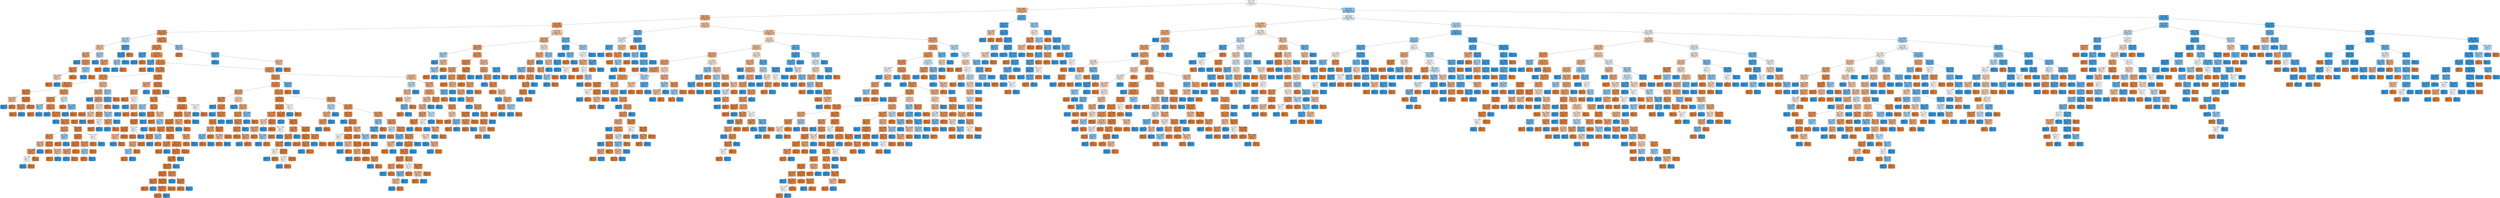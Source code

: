 digraph Tree {
node [shape=box, style="filled, rounded", color="black", fontname="helvetica"] ;
edge [fontname="helvetica"] ;
0 [label="x[8] <= 19.705\ngini = 0.5\nsamples = 9202\nvalue = [4601, 4601]\nclass = g", fillcolor="#ffffff"] ;
1 [label="x[0] <= 114.603\ngini = 0.378\nsamples = 4245\nvalue = [3172, 1073]\nclass = g", fillcolor="#eeac7c"] ;
0 -> 1 [labeldistance=2.5, labelangle=45, headlabel="True"] ;
2 [label="x[8] <= 9.721\ngini = 0.335\nsamples = 3972\nvalue = [3128, 844]\nclass = g", fillcolor="#eca36e"] ;
1 -> 2 ;
3 [label="x[3] <= 0.506\ngini = 0.249\nsamples = 2662\nvalue = [2274, 388]\nclass = g", fillcolor="#e9965b"] ;
2 -> 3 ;
4 [label="x[6] <= -55.256\ngini = 0.206\nsamples = 2320\nvalue = [2049, 271]\nclass = g", fillcolor="#e89253"] ;
3 -> 4 ;
5 [label="x[1] <= 37.836\ngini = 0.475\nsamples = 67\nvalue = [26, 41]\nclass = h", fillcolor="#b7dbf5"] ;
4 -> 5 ;
6 [label="x[3] <= 0.33\ngini = 0.456\nsamples = 37\nvalue = [24, 13]\nclass = g", fillcolor="#f3c5a4"] ;
5 -> 6 ;
7 [label="x[0] <= 74.45\ngini = 0.355\nsamples = 26\nvalue = [20, 6]\nclass = g", fillcolor="#eda774"] ;
6 -> 7 ;
8 [label="gini = 0.0\nsamples = 2\nvalue = [0, 2]\nclass = h", fillcolor="#399de5"] ;
7 -> 8 ;
9 [label="x[9] <= 369.314\ngini = 0.278\nsamples = 24\nvalue = [20, 4]\nclass = g", fillcolor="#ea9a61"] ;
7 -> 9 ;
10 [label="x[1] <= 25.258\ngini = 0.172\nsamples = 21\nvalue = [19, 2]\nclass = g", fillcolor="#e88e4e"] ;
9 -> 10 ;
11 [label="x[0] <= 93.249\ngini = 0.48\nsamples = 5\nvalue = [3, 2]\nclass = g", fillcolor="#f6d5bd"] ;
10 -> 11 ;
12 [label="gini = 0.0\nsamples = 3\nvalue = [3, 0]\nclass = g", fillcolor="#e58139"] ;
11 -> 12 ;
13 [label="gini = 0.0\nsamples = 2\nvalue = [0, 2]\nclass = h", fillcolor="#399de5"] ;
11 -> 13 ;
14 [label="gini = 0.0\nsamples = 16\nvalue = [16, 0]\nclass = g", fillcolor="#e58139"] ;
10 -> 14 ;
15 [label="x[5] <= -73.702\ngini = 0.444\nsamples = 3\nvalue = [1, 2]\nclass = h", fillcolor="#9ccef2"] ;
9 -> 15 ;
16 [label="gini = 0.0\nsamples = 2\nvalue = [0, 2]\nclass = h", fillcolor="#399de5"] ;
15 -> 16 ;
17 [label="gini = 0.0\nsamples = 1\nvalue = [1, 0]\nclass = g", fillcolor="#e58139"] ;
15 -> 17 ;
18 [label="x[3] <= 0.419\ngini = 0.463\nsamples = 11\nvalue = [4, 7]\nclass = h", fillcolor="#aad5f4"] ;
6 -> 18 ;
19 [label="gini = 0.0\nsamples = 6\nvalue = [0, 6]\nclass = h", fillcolor="#399de5"] ;
18 -> 19 ;
20 [label="x[6] <= -61.098\ngini = 0.32\nsamples = 5\nvalue = [4, 1]\nclass = g", fillcolor="#eca06a"] ;
18 -> 20 ;
21 [label="gini = 0.0\nsamples = 4\nvalue = [4, 0]\nclass = g", fillcolor="#e58139"] ;
20 -> 21 ;
22 [label="gini = 0.0\nsamples = 1\nvalue = [0, 1]\nclass = h", fillcolor="#399de5"] ;
20 -> 22 ;
23 [label="x[5] <= 23.586\ngini = 0.124\nsamples = 30\nvalue = [2, 28]\nclass = h", fillcolor="#47a4e7"] ;
5 -> 23 ;
24 [label="x[8] <= 0.483\ngini = 0.067\nsamples = 29\nvalue = [1, 28]\nclass = h", fillcolor="#40a0e6"] ;
23 -> 24 ;
25 [label="x[8] <= 0.4\ngini = 0.444\nsamples = 3\nvalue = [1, 2]\nclass = h", fillcolor="#9ccef2"] ;
24 -> 25 ;
26 [label="gini = 0.0\nsamples = 2\nvalue = [0, 2]\nclass = h", fillcolor="#399de5"] ;
25 -> 26 ;
27 [label="gini = 0.0\nsamples = 1\nvalue = [1, 0]\nclass = g", fillcolor="#e58139"] ;
25 -> 27 ;
28 [label="gini = 0.0\nsamples = 26\nvalue = [0, 26]\nclass = h", fillcolor="#399de5"] ;
24 -> 28 ;
29 [label="gini = 0.0\nsamples = 1\nvalue = [1, 0]\nclass = g", fillcolor="#e58139"] ;
23 -> 29 ;
30 [label="x[1] <= 61.009\ngini = 0.183\nsamples = 2253\nvalue = [2023, 230]\nclass = g", fillcolor="#e88f50"] ;
4 -> 30 ;
31 [label="x[1] <= 8.456\ngini = 0.176\nsamples = 2236\nvalue = [2018, 218]\nclass = g", fillcolor="#e88f4e"] ;
30 -> 31 ;
32 [label="x[3] <= 0.468\ngini = 0.198\nsamples = 9\nvalue = [1, 8]\nclass = h", fillcolor="#52a9e8"] ;
31 -> 32 ;
33 [label="gini = 0.0\nsamples = 8\nvalue = [0, 8]\nclass = h", fillcolor="#399de5"] ;
32 -> 33 ;
34 [label="gini = 0.0\nsamples = 1\nvalue = [1, 0]\nclass = g", fillcolor="#e58139"] ;
32 -> 34 ;
35 [label="x[9] <= 38.705\ngini = 0.171\nsamples = 2227\nvalue = [2017.0, 210.0]\nclass = g", fillcolor="#e88e4e"] ;
31 -> 35 ;
36 [label="x[2] <= 2.644\ngini = 0.219\nsamples = 8\nvalue = [1, 7]\nclass = h", fillcolor="#55abe9"] ;
35 -> 36 ;
37 [label="gini = 0.0\nsamples = 1\nvalue = [1, 0]\nclass = g", fillcolor="#e58139"] ;
36 -> 37 ;
38 [label="gini = 0.0\nsamples = 7\nvalue = [0, 7]\nclass = h", fillcolor="#399de5"] ;
36 -> 38 ;
39 [label="x[3] <= 0.302\ngini = 0.166\nsamples = 2219\nvalue = [2016, 203]\nclass = g", fillcolor="#e88e4d"] ;
35 -> 39 ;
40 [label="x[5] <= -20.693\ngini = 0.108\nsamples = 1380\nvalue = [1301, 79]\nclass = g", fillcolor="#e78945"] ;
39 -> 40 ;
41 [label="x[8] <= 6.24\ngini = 0.207\nsamples = 409\nvalue = [361, 48]\nclass = g", fillcolor="#e89253"] ;
40 -> 41 ;
42 [label="x[8] <= 2.594\ngini = 0.138\nsamples = 334\nvalue = [309.0, 25.0]\nclass = g", fillcolor="#e78b49"] ;
41 -> 42 ;
43 [label="x[7] <= -26.074\ngini = 0.051\nsamples = 192\nvalue = [187, 5]\nclass = g", fillcolor="#e6843e"] ;
42 -> 43 ;
44 [label="x[0] <= 87.119\ngini = 0.444\nsamples = 9\nvalue = [6, 3]\nclass = g", fillcolor="#f2c09c"] ;
43 -> 44 ;
45 [label="gini = 0.0\nsamples = 3\nvalue = [0, 3]\nclass = h", fillcolor="#399de5"] ;
44 -> 45 ;
46 [label="gini = 0.0\nsamples = 6\nvalue = [6, 0]\nclass = g", fillcolor="#e58139"] ;
44 -> 46 ;
47 [label="x[9] <= 212.853\ngini = 0.022\nsamples = 183\nvalue = [181, 2]\nclass = g", fillcolor="#e5823b"] ;
43 -> 47 ;
48 [label="x[9] <= 211.537\ngini = 0.231\nsamples = 15\nvalue = [13, 2]\nclass = g", fillcolor="#e99457"] ;
47 -> 48 ;
49 [label="gini = 0.0\nsamples = 13\nvalue = [13, 0]\nclass = g", fillcolor="#e58139"] ;
48 -> 49 ;
50 [label="gini = 0.0\nsamples = 2\nvalue = [0, 2]\nclass = h", fillcolor="#399de5"] ;
48 -> 50 ;
51 [label="gini = 0.0\nsamples = 168\nvalue = [168, 0]\nclass = g", fillcolor="#e58139"] ;
47 -> 51 ;
52 [label="x[0] <= 103.217\ngini = 0.242\nsamples = 142\nvalue = [122, 20]\nclass = g", fillcolor="#e99659"] ;
42 -> 52 ;
53 [label="x[9] <= 125.194\ngini = 0.191\nsamples = 131\nvalue = [117, 14]\nclass = g", fillcolor="#e89051"] ;
52 -> 53 ;
54 [label="x[2] <= 2.795\ngini = 0.444\nsamples = 3\nvalue = [1, 2]\nclass = h", fillcolor="#9ccef2"] ;
53 -> 54 ;
55 [label="gini = 0.0\nsamples = 1\nvalue = [1, 0]\nclass = g", fillcolor="#e58139"] ;
54 -> 55 ;
56 [label="gini = 0.0\nsamples = 2\nvalue = [0, 2]\nclass = h", fillcolor="#399de5"] ;
54 -> 56 ;
57 [label="x[8] <= 2.615\ngini = 0.17\nsamples = 128\nvalue = [116, 12]\nclass = g", fillcolor="#e88e4d"] ;
53 -> 57 ;
58 [label="gini = 0.0\nsamples = 1\nvalue = [0, 1]\nclass = h", fillcolor="#399de5"] ;
57 -> 58 ;
59 [label="x[6] <= -52.978\ngini = 0.158\nsamples = 127\nvalue = [116, 11]\nclass = g", fillcolor="#e78d4c"] ;
57 -> 59 ;
60 [label="gini = 0.0\nsamples = 1\nvalue = [0, 1]\nclass = h", fillcolor="#399de5"] ;
59 -> 60 ;
61 [label="x[9] <= 250.697\ngini = 0.146\nsamples = 126\nvalue = [116, 10]\nclass = g", fillcolor="#e78c4a"] ;
59 -> 61 ;
62 [label="x[1] <= 32.792\ngini = 0.291\nsamples = 34\nvalue = [28, 6]\nclass = g", fillcolor="#eb9c63"] ;
61 -> 62 ;
63 [label="x[8] <= 4.05\ngini = 0.225\nsamples = 31\nvalue = [27, 4]\nclass = g", fillcolor="#e99456"] ;
62 -> 63 ;
64 [label="x[8] <= 3.817\ngini = 0.42\nsamples = 10\nvalue = [7, 3]\nclass = g", fillcolor="#f0b78e"] ;
63 -> 64 ;
65 [label="x[7] <= -15.699\ngini = 0.219\nsamples = 8\nvalue = [7, 1]\nclass = g", fillcolor="#e99355"] ;
64 -> 65 ;
66 [label="x[2] <= 2.966\ngini = 0.5\nsamples = 2\nvalue = [1, 1]\nclass = g", fillcolor="#ffffff"] ;
65 -> 66 ;
67 [label="gini = 0.0\nsamples = 1\nvalue = [0, 1]\nclass = h", fillcolor="#399de5"] ;
66 -> 67 ;
68 [label="gini = 0.0\nsamples = 1\nvalue = [1, 0]\nclass = g", fillcolor="#e58139"] ;
66 -> 68 ;
69 [label="gini = 0.0\nsamples = 6\nvalue = [6, 0]\nclass = g", fillcolor="#e58139"] ;
65 -> 69 ;
70 [label="gini = 0.0\nsamples = 2\nvalue = [0, 2]\nclass = h", fillcolor="#399de5"] ;
64 -> 70 ;
71 [label="x[4] <= 0.16\ngini = 0.091\nsamples = 21\nvalue = [20, 1]\nclass = g", fillcolor="#e68743"] ;
63 -> 71 ;
72 [label="gini = 0.0\nsamples = 18\nvalue = [18, 0]\nclass = g", fillcolor="#e58139"] ;
71 -> 72 ;
73 [label="x[1] <= 21.744\ngini = 0.444\nsamples = 3\nvalue = [2, 1]\nclass = g", fillcolor="#f2c09c"] ;
71 -> 73 ;
74 [label="gini = 0.0\nsamples = 2\nvalue = [2, 0]\nclass = g", fillcolor="#e58139"] ;
73 -> 74 ;
75 [label="gini = 0.0\nsamples = 1\nvalue = [0, 1]\nclass = h", fillcolor="#399de5"] ;
73 -> 75 ;
76 [label="x[3] <= 0.114\ngini = 0.444\nsamples = 3\nvalue = [1, 2]\nclass = h", fillcolor="#9ccef2"] ;
62 -> 76 ;
77 [label="gini = 0.0\nsamples = 1\nvalue = [1, 0]\nclass = g", fillcolor="#e58139"] ;
76 -> 77 ;
78 [label="gini = 0.0\nsamples = 2\nvalue = [0, 2]\nclass = h", fillcolor="#399de5"] ;
76 -> 78 ;
79 [label="x[4] <= 0.195\ngini = 0.083\nsamples = 92\nvalue = [88, 4]\nclass = g", fillcolor="#e68742"] ;
61 -> 79 ;
80 [label="x[1] <= 37.311\ngini = 0.064\nsamples = 90\nvalue = [87, 3]\nclass = g", fillcolor="#e68540"] ;
79 -> 80 ;
81 [label="x[7] <= -21.621\ngini = 0.025\nsamples = 79\nvalue = [78, 1]\nclass = g", fillcolor="#e5833c"] ;
80 -> 81 ;
82 [label="x[5] <= -75.573\ngini = 0.32\nsamples = 5\nvalue = [4, 1]\nclass = g", fillcolor="#eca06a"] ;
81 -> 82 ;
83 [label="gini = 0.0\nsamples = 1\nvalue = [0, 1]\nclass = h", fillcolor="#399de5"] ;
82 -> 83 ;
84 [label="gini = 0.0\nsamples = 4\nvalue = [4, 0]\nclass = g", fillcolor="#e58139"] ;
82 -> 84 ;
85 [label="gini = 0.0\nsamples = 74\nvalue = [74, 0]\nclass = g", fillcolor="#e58139"] ;
81 -> 85 ;
86 [label="x[0] <= 84.828\ngini = 0.298\nsamples = 11\nvalue = [9, 2]\nclass = g", fillcolor="#eb9d65"] ;
80 -> 86 ;
87 [label="x[3] <= 0.144\ngini = 0.444\nsamples = 3\nvalue = [1, 2]\nclass = h", fillcolor="#9ccef2"] ;
86 -> 87 ;
88 [label="gini = 0.0\nsamples = 1\nvalue = [1, 0]\nclass = g", fillcolor="#e58139"] ;
87 -> 88 ;
89 [label="gini = 0.0\nsamples = 2\nvalue = [0, 2]\nclass = h", fillcolor="#399de5"] ;
87 -> 89 ;
90 [label="gini = 0.0\nsamples = 8\nvalue = [8, 0]\nclass = g", fillcolor="#e58139"] ;
86 -> 90 ;
91 [label="x[7] <= -13.102\ngini = 0.5\nsamples = 2\nvalue = [1, 1]\nclass = g", fillcolor="#ffffff"] ;
79 -> 91 ;
92 [label="gini = 0.0\nsamples = 1\nvalue = [1, 0]\nclass = g", fillcolor="#e58139"] ;
91 -> 92 ;
93 [label="gini = 0.0\nsamples = 1\nvalue = [0, 1]\nclass = h", fillcolor="#399de5"] ;
91 -> 93 ;
94 [label="x[4] <= 0.08\ngini = 0.496\nsamples = 11\nvalue = [5, 6]\nclass = h", fillcolor="#deeffb"] ;
52 -> 94 ;
95 [label="gini = 0.0\nsamples = 3\nvalue = [3, 0]\nclass = g", fillcolor="#e58139"] ;
94 -> 95 ;
96 [label="x[5] <= -46.181\ngini = 0.375\nsamples = 8\nvalue = [2, 6]\nclass = h", fillcolor="#7bbeee"] ;
94 -> 96 ;
97 [label="gini = 0.0\nsamples = 6\nvalue = [0, 6]\nclass = h", fillcolor="#399de5"] ;
96 -> 97 ;
98 [label="gini = 0.0\nsamples = 2\nvalue = [2, 0]\nclass = g", fillcolor="#e58139"] ;
96 -> 98 ;
99 [label="x[3] <= 0.267\ngini = 0.425\nsamples = 75\nvalue = [52, 23]\nclass = g", fillcolor="#f0b991"] ;
41 -> 99 ;
100 [label="x[9] <= 124.664\ngini = 0.363\nsamples = 63\nvalue = [48, 15]\nclass = g", fillcolor="#eda877"] ;
99 -> 100 ;
101 [label="gini = 0.0\nsamples = 3\nvalue = [0, 3]\nclass = h", fillcolor="#399de5"] ;
100 -> 101 ;
102 [label="x[7] <= 10.939\ngini = 0.32\nsamples = 60\nvalue = [48, 12]\nclass = g", fillcolor="#eca06a"] ;
100 -> 102 ;
103 [label="x[2] <= 3.316\ngini = 0.139\nsamples = 40\nvalue = [37, 3]\nclass = g", fillcolor="#e78b49"] ;
102 -> 103 ;
104 [label="gini = 0.0\nsamples = 32\nvalue = [32, 0]\nclass = g", fillcolor="#e58139"] ;
103 -> 104 ;
105 [label="x[3] <= 0.213\ngini = 0.469\nsamples = 8\nvalue = [5, 3]\nclass = g", fillcolor="#f5cdb0"] ;
103 -> 105 ;
106 [label="gini = 0.0\nsamples = 5\nvalue = [5, 0]\nclass = g", fillcolor="#e58139"] ;
105 -> 106 ;
107 [label="gini = 0.0\nsamples = 3\nvalue = [0, 3]\nclass = h", fillcolor="#399de5"] ;
105 -> 107 ;
108 [label="x[8] <= 8.755\ngini = 0.495\nsamples = 20\nvalue = [11, 9]\nclass = g", fillcolor="#fae8db"] ;
102 -> 108 ;
109 [label="x[6] <= 66.3\ngini = 0.219\nsamples = 8\nvalue = [7, 1]\nclass = g", fillcolor="#e99355"] ;
108 -> 109 ;
110 [label="gini = 0.0\nsamples = 6\nvalue = [6, 0]\nclass = g", fillcolor="#e58139"] ;
109 -> 110 ;
111 [label="x[3] <= 0.164\ngini = 0.5\nsamples = 2\nvalue = [1, 1]\nclass = g", fillcolor="#ffffff"] ;
109 -> 111 ;
112 [label="gini = 0.0\nsamples = 1\nvalue = [1, 0]\nclass = g", fillcolor="#e58139"] ;
111 -> 112 ;
113 [label="gini = 0.0\nsamples = 1\nvalue = [0, 1]\nclass = h", fillcolor="#399de5"] ;
111 -> 113 ;
114 [label="x[6] <= -25.795\ngini = 0.444\nsamples = 12\nvalue = [4, 8]\nclass = h", fillcolor="#9ccef2"] ;
108 -> 114 ;
115 [label="x[7] <= 11.616\ngini = 0.32\nsamples = 5\nvalue = [4, 1]\nclass = g", fillcolor="#eca06a"] ;
114 -> 115 ;
116 [label="gini = 0.0\nsamples = 1\nvalue = [0, 1]\nclass = h", fillcolor="#399de5"] ;
115 -> 116 ;
117 [label="gini = 0.0\nsamples = 4\nvalue = [4, 0]\nclass = g", fillcolor="#e58139"] ;
115 -> 117 ;
118 [label="gini = 0.0\nsamples = 7\nvalue = [0, 7]\nclass = h", fillcolor="#399de5"] ;
114 -> 118 ;
119 [label="x[4] <= 0.175\ngini = 0.444\nsamples = 12\nvalue = [4, 8]\nclass = h", fillcolor="#9ccef2"] ;
99 -> 119 ;
120 [label="x[1] <= 15.343\ngini = 0.198\nsamples = 9\nvalue = [1, 8]\nclass = h", fillcolor="#52a9e8"] ;
119 -> 120 ;
121 [label="gini = 0.0\nsamples = 1\nvalue = [1, 0]\nclass = g", fillcolor="#e58139"] ;
120 -> 121 ;
122 [label="gini = 0.0\nsamples = 8\nvalue = [0, 8]\nclass = h", fillcolor="#399de5"] ;
120 -> 122 ;
123 [label="gini = 0.0\nsamples = 3\nvalue = [3, 0]\nclass = g", fillcolor="#e58139"] ;
119 -> 123 ;
124 [label="x[7] <= -29.639\ngini = 0.062\nsamples = 971\nvalue = [940, 31]\nclass = g", fillcolor="#e68540"] ;
40 -> 124 ;
125 [label="x[6] <= 89.326\ngini = 0.388\nsamples = 19\nvalue = [14, 5]\nclass = g", fillcolor="#eeae80"] ;
124 -> 125 ;
126 [label="x[3] <= 0.209\ngini = 0.291\nsamples = 17\nvalue = [14, 3]\nclass = g", fillcolor="#eb9c63"] ;
125 -> 126 ;
127 [label="gini = 0.0\nsamples = 11\nvalue = [11, 0]\nclass = g", fillcolor="#e58139"] ;
126 -> 127 ;
128 [label="x[9] <= 254.128\ngini = 0.5\nsamples = 6\nvalue = [3, 3]\nclass = g", fillcolor="#ffffff"] ;
126 -> 128 ;
129 [label="gini = 0.0\nsamples = 2\nvalue = [0, 2]\nclass = h", fillcolor="#399de5"] ;
128 -> 129 ;
130 [label="x[3] <= 0.216\ngini = 0.375\nsamples = 4\nvalue = [3, 1]\nclass = g", fillcolor="#eeab7b"] ;
128 -> 130 ;
131 [label="gini = 0.0\nsamples = 1\nvalue = [0, 1]\nclass = h", fillcolor="#399de5"] ;
130 -> 131 ;
132 [label="gini = 0.0\nsamples = 3\nvalue = [3, 0]\nclass = g", fillcolor="#e58139"] ;
130 -> 132 ;
133 [label="gini = 0.0\nsamples = 2\nvalue = [0, 2]\nclass = h", fillcolor="#399de5"] ;
125 -> 133 ;
134 [label="x[6] <= 124.623\ngini = 0.053\nsamples = 952\nvalue = [926, 26]\nclass = g", fillcolor="#e6853f"] ;
124 -> 134 ;
135 [label="x[2] <= 2.868\ngini = 0.051\nsamples = 951\nvalue = [926, 25]\nclass = g", fillcolor="#e6843e"] ;
134 -> 135 ;
136 [label="x[4] <= 0.108\ngini = 0.155\nsamples = 106\nvalue = [97, 9]\nclass = g", fillcolor="#e78d4b"] ;
135 -> 136 ;
137 [label="x[3] <= 0.203\ngini = 0.444\nsamples = 3\nvalue = [1, 2]\nclass = h", fillcolor="#9ccef2"] ;
136 -> 137 ;
138 [label="gini = 0.0\nsamples = 1\nvalue = [1, 0]\nclass = g", fillcolor="#e58139"] ;
137 -> 138 ;
139 [label="gini = 0.0\nsamples = 2\nvalue = [0, 2]\nclass = h", fillcolor="#399de5"] ;
137 -> 139 ;
140 [label="x[7] <= 15.0\ngini = 0.127\nsamples = 103\nvalue = [96, 7]\nclass = g", fillcolor="#e78a47"] ;
136 -> 140 ;
141 [label="x[2] <= 2.867\ngini = 0.064\nsamples = 91\nvalue = [88, 3]\nclass = g", fillcolor="#e68540"] ;
140 -> 141 ;
142 [label="x[8] <= 9.539\ngini = 0.043\nsamples = 90\nvalue = [88, 2]\nclass = g", fillcolor="#e6843d"] ;
141 -> 142 ;
143 [label="x[1] <= 13.29\ngini = 0.022\nsamples = 88\nvalue = [87, 1]\nclass = g", fillcolor="#e5823b"] ;
142 -> 143 ;
144 [label="x[5] <= 40.857\ngini = 0.444\nsamples = 3\nvalue = [2, 1]\nclass = g", fillcolor="#f2c09c"] ;
143 -> 144 ;
145 [label="gini = 0.0\nsamples = 1\nvalue = [0, 1]\nclass = h", fillcolor="#399de5"] ;
144 -> 145 ;
146 [label="gini = 0.0\nsamples = 2\nvalue = [2, 0]\nclass = g", fillcolor="#e58139"] ;
144 -> 146 ;
147 [label="gini = 0.0\nsamples = 85\nvalue = [85, 0]\nclass = g", fillcolor="#e58139"] ;
143 -> 147 ;
148 [label="x[6] <= 25.394\ngini = 0.5\nsamples = 2\nvalue = [1, 1]\nclass = g", fillcolor="#ffffff"] ;
142 -> 148 ;
149 [label="gini = 0.0\nsamples = 1\nvalue = [1, 0]\nclass = g", fillcolor="#e58139"] ;
148 -> 149 ;
150 [label="gini = 0.0\nsamples = 1\nvalue = [0, 1]\nclass = h", fillcolor="#399de5"] ;
148 -> 150 ;
151 [label="gini = 0.0\nsamples = 1\nvalue = [0, 1]\nclass = h", fillcolor="#399de5"] ;
141 -> 151 ;
152 [label="x[0] <= 39.085\ngini = 0.444\nsamples = 12\nvalue = [8, 4]\nclass = g", fillcolor="#f2c09c"] ;
140 -> 152 ;
153 [label="gini = 0.0\nsamples = 6\nvalue = [6, 0]\nclass = g", fillcolor="#e58139"] ;
152 -> 153 ;
154 [label="x[1] <= 24.83\ngini = 0.444\nsamples = 6\nvalue = [2, 4]\nclass = h", fillcolor="#9ccef2"] ;
152 -> 154 ;
155 [label="gini = 0.0\nsamples = 4\nvalue = [0, 4]\nclass = h", fillcolor="#399de5"] ;
154 -> 155 ;
156 [label="gini = 0.0\nsamples = 2\nvalue = [2, 0]\nclass = g", fillcolor="#e58139"] ;
154 -> 156 ;
157 [label="x[6] <= 118.667\ngini = 0.037\nsamples = 845\nvalue = [829, 16]\nclass = g", fillcolor="#e6833d"] ;
135 -> 157 ;
158 [label="x[5] <= 118.675\ngini = 0.035\nsamples = 843\nvalue = [828.0, 15.0]\nclass = g", fillcolor="#e5833d"] ;
157 -> 158 ;
159 [label="x[7] <= 35.073\ngini = 0.033\nsamples = 839\nvalue = [825, 14]\nclass = g", fillcolor="#e5833c"] ;
158 -> 159 ;
160 [label="x[9] <= 139.949\ngini = 0.031\nsamples = 835\nvalue = [822, 13]\nclass = g", fillcolor="#e5833c"] ;
159 -> 160 ;
161 [label="x[0] <= 81.329\ngini = 0.131\nsamples = 57\nvalue = [53, 4]\nclass = g", fillcolor="#e78b48"] ;
160 -> 161 ;
162 [label="x[6] <= 1.833\ngini = 0.071\nsamples = 54\nvalue = [52, 2]\nclass = g", fillcolor="#e68641"] ;
161 -> 162 ;
163 [label="x[8] <= 3.549\ngini = 0.375\nsamples = 8\nvalue = [6, 2]\nclass = g", fillcolor="#eeab7b"] ;
162 -> 163 ;
164 [label="x[8] <= 0.415\ngini = 0.444\nsamples = 3\nvalue = [1, 2]\nclass = h", fillcolor="#9ccef2"] ;
163 -> 164 ;
165 [label="gini = 0.0\nsamples = 1\nvalue = [1, 0]\nclass = g", fillcolor="#e58139"] ;
164 -> 165 ;
166 [label="gini = 0.0\nsamples = 2\nvalue = [0, 2]\nclass = h", fillcolor="#399de5"] ;
164 -> 166 ;
167 [label="gini = 0.0\nsamples = 5\nvalue = [5, 0]\nclass = g", fillcolor="#e58139"] ;
163 -> 167 ;
168 [label="gini = 0.0\nsamples = 46\nvalue = [46, 0]\nclass = g", fillcolor="#e58139"] ;
162 -> 168 ;
169 [label="x[8] <= 7.041\ngini = 0.444\nsamples = 3\nvalue = [1, 2]\nclass = h", fillcolor="#9ccef2"] ;
161 -> 169 ;
170 [label="gini = 0.0\nsamples = 2\nvalue = [0, 2]\nclass = h", fillcolor="#399de5"] ;
169 -> 170 ;
171 [label="gini = 0.0\nsamples = 1\nvalue = [1, 0]\nclass = g", fillcolor="#e58139"] ;
169 -> 171 ;
172 [label="x[1] <= 50.604\ngini = 0.023\nsamples = 778\nvalue = [769, 9]\nclass = g", fillcolor="#e5823b"] ;
160 -> 172 ;
173 [label="x[1] <= 14.866\ngini = 0.02\nsamples = 773\nvalue = [765, 8]\nclass = g", fillcolor="#e5823b"] ;
172 -> 173 ;
174 [label="x[0] <= 72.448\ngini = 0.198\nsamples = 9\nvalue = [8, 1]\nclass = g", fillcolor="#e89152"] ;
173 -> 174 ;
175 [label="gini = 0.0\nsamples = 8\nvalue = [8, 0]\nclass = g", fillcolor="#e58139"] ;
174 -> 175 ;
176 [label="gini = 0.0\nsamples = 1\nvalue = [0, 1]\nclass = h", fillcolor="#399de5"] ;
174 -> 176 ;
177 [label="x[2] <= 3.21\ngini = 0.018\nsamples = 764\nvalue = [757.0, 7.0]\nclass = g", fillcolor="#e5823b"] ;
173 -> 177 ;
178 [label="x[1] <= 35.077\ngini = 0.041\nsamples = 337\nvalue = [330, 7]\nclass = g", fillcolor="#e6843d"] ;
177 -> 178 ;
179 [label="x[2] <= 3.209\ngini = 0.035\nsamples = 336\nvalue = [330, 6]\nclass = g", fillcolor="#e5833d"] ;
178 -> 179 ;
180 [label="x[9] <= 289.318\ngini = 0.029\nsamples = 335\nvalue = [330, 5]\nclass = g", fillcolor="#e5833c"] ;
179 -> 180 ;
181 [label="x[8] <= 0.535\ngini = 0.013\nsamples = 310\nvalue = [308, 2]\nclass = g", fillcolor="#e5823a"] ;
180 -> 181 ;
182 [label="x[8] <= 0.458\ngini = 0.087\nsamples = 22\nvalue = [21, 1]\nclass = g", fillcolor="#e68742"] ;
181 -> 182 ;
183 [label="gini = 0.0\nsamples = 21\nvalue = [21, 0]\nclass = g", fillcolor="#e58139"] ;
182 -> 183 ;
184 [label="gini = 0.0\nsamples = 1\nvalue = [0, 1]\nclass = h", fillcolor="#399de5"] ;
182 -> 184 ;
185 [label="x[9] <= 161.983\ngini = 0.007\nsamples = 288\nvalue = [287, 1]\nclass = g", fillcolor="#e5813a"] ;
181 -> 185 ;
186 [label="x[9] <= 161.515\ngini = 0.067\nsamples = 29\nvalue = [28, 1]\nclass = g", fillcolor="#e68640"] ;
185 -> 186 ;
187 [label="gini = 0.0\nsamples = 28\nvalue = [28, 0]\nclass = g", fillcolor="#e58139"] ;
186 -> 187 ;
188 [label="gini = 0.0\nsamples = 1\nvalue = [0, 1]\nclass = h", fillcolor="#399de5"] ;
186 -> 188 ;
189 [label="gini = 0.0\nsamples = 259\nvalue = [259, 0]\nclass = g", fillcolor="#e58139"] ;
185 -> 189 ;
190 [label="x[0] <= 58.917\ngini = 0.211\nsamples = 25\nvalue = [22, 3]\nclass = g", fillcolor="#e99254"] ;
180 -> 190 ;
191 [label="gini = 0.0\nsamples = 2\nvalue = [0, 2]\nclass = h", fillcolor="#399de5"] ;
190 -> 191 ;
192 [label="x[2] <= 3.205\ngini = 0.083\nsamples = 23\nvalue = [22, 1]\nclass = g", fillcolor="#e68742"] ;
190 -> 192 ;
193 [label="gini = 0.0\nsamples = 22\nvalue = [22, 0]\nclass = g", fillcolor="#e58139"] ;
192 -> 193 ;
194 [label="gini = 0.0\nsamples = 1\nvalue = [0, 1]\nclass = h", fillcolor="#399de5"] ;
192 -> 194 ;
195 [label="gini = 0.0\nsamples = 1\nvalue = [0, 1]\nclass = h", fillcolor="#399de5"] ;
179 -> 195 ;
196 [label="gini = 0.0\nsamples = 1\nvalue = [0, 1]\nclass = h", fillcolor="#399de5"] ;
178 -> 196 ;
197 [label="gini = 0.0\nsamples = 427\nvalue = [427, 0]\nclass = g", fillcolor="#e58139"] ;
177 -> 197 ;
198 [label="x[3] <= 0.095\ngini = 0.32\nsamples = 5\nvalue = [4, 1]\nclass = g", fillcolor="#eca06a"] ;
172 -> 198 ;
199 [label="gini = 0.0\nsamples = 4\nvalue = [4, 0]\nclass = g", fillcolor="#e58139"] ;
198 -> 199 ;
200 [label="gini = 0.0\nsamples = 1\nvalue = [0, 1]\nclass = h", fillcolor="#399de5"] ;
198 -> 200 ;
201 [label="x[7] <= 37.247\ngini = 0.375\nsamples = 4\nvalue = [3, 1]\nclass = g", fillcolor="#eeab7b"] ;
159 -> 201 ;
202 [label="gini = 0.0\nsamples = 1\nvalue = [0, 1]\nclass = h", fillcolor="#399de5"] ;
201 -> 202 ;
203 [label="gini = 0.0\nsamples = 3\nvalue = [3, 0]\nclass = g", fillcolor="#e58139"] ;
201 -> 203 ;
204 [label="x[4] <= 0.064\ngini = 0.375\nsamples = 4\nvalue = [3, 1]\nclass = g", fillcolor="#eeab7b"] ;
158 -> 204 ;
205 [label="gini = 0.0\nsamples = 3\nvalue = [3, 0]\nclass = g", fillcolor="#e58139"] ;
204 -> 205 ;
206 [label="gini = 0.0\nsamples = 1\nvalue = [0, 1]\nclass = h", fillcolor="#399de5"] ;
204 -> 206 ;
207 [label="x[3] <= 0.125\ngini = 0.5\nsamples = 2\nvalue = [1, 1]\nclass = g", fillcolor="#ffffff"] ;
157 -> 207 ;
208 [label="gini = 0.0\nsamples = 1\nvalue = [0, 1]\nclass = h", fillcolor="#399de5"] ;
207 -> 208 ;
209 [label="gini = 0.0\nsamples = 1\nvalue = [1, 0]\nclass = g", fillcolor="#e58139"] ;
207 -> 209 ;
210 [label="gini = 0.0\nsamples = 1\nvalue = [0, 1]\nclass = h", fillcolor="#399de5"] ;
134 -> 210 ;
211 [label="x[1] <= 21.197\ngini = 0.252\nsamples = 839\nvalue = [715, 124]\nclass = g", fillcolor="#ea975b"] ;
39 -> 211 ;
212 [label="x[9] <= 342.241\ngini = 0.217\nsamples = 741\nvalue = [649, 92]\nclass = g", fillcolor="#e99355"] ;
211 -> 212 ;
213 [label="x[9] <= 137.477\ngini = 0.211\nsamples = 736\nvalue = [648, 88]\nclass = g", fillcolor="#e99254"] ;
212 -> 213 ;
214 [label="x[2] <= 2.642\ngini = 0.358\nsamples = 124\nvalue = [95, 29]\nclass = g", fillcolor="#eda775"] ;
213 -> 214 ;
215 [label="x[2] <= 2.322\ngini = 0.198\nsamples = 72\nvalue = [64, 8]\nclass = g", fillcolor="#e89152"] ;
214 -> 215 ;
216 [label="gini = 0.0\nsamples = 2\nvalue = [0, 2]\nclass = h", fillcolor="#399de5"] ;
215 -> 216 ;
217 [label="x[7] <= -14.58\ngini = 0.157\nsamples = 70\nvalue = [64, 6]\nclass = g", fillcolor="#e78d4c"] ;
215 -> 217 ;
218 [label="gini = 0.0\nsamples = 1\nvalue = [0, 1]\nclass = h", fillcolor="#399de5"] ;
217 -> 218 ;
219 [label="x[9] <= 136.375\ngini = 0.134\nsamples = 69\nvalue = [64, 5]\nclass = g", fillcolor="#e78b48"] ;
217 -> 219 ;
220 [label="x[2] <= 2.4\ngini = 0.111\nsamples = 68\nvalue = [64, 4]\nclass = g", fillcolor="#e78945"] ;
219 -> 220 ;
221 [label="x[4] <= 0.249\ngini = 0.355\nsamples = 13\nvalue = [10, 3]\nclass = g", fillcolor="#eda774"] ;
220 -> 221 ;
222 [label="x[3] <= 0.426\ngini = 0.375\nsamples = 4\nvalue = [1, 3]\nclass = h", fillcolor="#7bbeee"] ;
221 -> 222 ;
223 [label="gini = 0.0\nsamples = 1\nvalue = [1, 0]\nclass = g", fillcolor="#e58139"] ;
222 -> 223 ;
224 [label="gini = 0.0\nsamples = 3\nvalue = [0, 3]\nclass = h", fillcolor="#399de5"] ;
222 -> 224 ;
225 [label="gini = 0.0\nsamples = 9\nvalue = [9, 0]\nclass = g", fillcolor="#e58139"] ;
221 -> 225 ;
226 [label="x[9] <= 60.845\ngini = 0.036\nsamples = 55\nvalue = [54, 1]\nclass = g", fillcolor="#e5833d"] ;
220 -> 226 ;
227 [label="x[6] <= 22.253\ngini = 0.444\nsamples = 3\nvalue = [2, 1]\nclass = g", fillcolor="#f2c09c"] ;
226 -> 227 ;
228 [label="gini = 0.0\nsamples = 2\nvalue = [2, 0]\nclass = g", fillcolor="#e58139"] ;
227 -> 228 ;
229 [label="gini = 0.0\nsamples = 1\nvalue = [0, 1]\nclass = h", fillcolor="#399de5"] ;
227 -> 229 ;
230 [label="gini = 0.0\nsamples = 52\nvalue = [52, 0]\nclass = g", fillcolor="#e58139"] ;
226 -> 230 ;
231 [label="gini = 0.0\nsamples = 1\nvalue = [0, 1]\nclass = h", fillcolor="#399de5"] ;
219 -> 231 ;
232 [label="x[1] <= 11.9\ngini = 0.482\nsamples = 52\nvalue = [31, 21]\nclass = g", fillcolor="#f7d6bf"] ;
214 -> 232 ;
233 [label="gini = 0.0\nsamples = 11\nvalue = [0, 11]\nclass = h", fillcolor="#399de5"] ;
232 -> 233 ;
234 [label="x[4] <= 0.245\ngini = 0.369\nsamples = 41\nvalue = [31, 10]\nclass = g", fillcolor="#edaa79"] ;
232 -> 234 ;
235 [label="x[4] <= 0.153\ngini = 0.251\nsamples = 34\nvalue = [29, 5]\nclass = g", fillcolor="#e9975b"] ;
234 -> 235 ;
236 [label="gini = 0.0\nsamples = 1\nvalue = [0, 1]\nclass = h", fillcolor="#399de5"] ;
235 -> 236 ;
237 [label="x[0] <= 42.592\ngini = 0.213\nsamples = 33\nvalue = [29, 4]\nclass = g", fillcolor="#e99254"] ;
235 -> 237 ;
238 [label="x[4] <= 0.203\ngini = 0.17\nsamples = 32\nvalue = [29, 3]\nclass = g", fillcolor="#e88e4d"] ;
237 -> 238 ;
239 [label="gini = 0.0\nsamples = 19\nvalue = [19, 0]\nclass = g", fillcolor="#e58139"] ;
238 -> 239 ;
240 [label="x[4] <= 0.213\ngini = 0.355\nsamples = 13\nvalue = [10, 3]\nclass = g", fillcolor="#eda774"] ;
238 -> 240 ;
241 [label="gini = 0.0\nsamples = 3\nvalue = [0, 3]\nclass = h", fillcolor="#399de5"] ;
240 -> 241 ;
242 [label="gini = 0.0\nsamples = 10\nvalue = [10, 0]\nclass = g", fillcolor="#e58139"] ;
240 -> 242 ;
243 [label="gini = 0.0\nsamples = 1\nvalue = [0, 1]\nclass = h", fillcolor="#399de5"] ;
237 -> 243 ;
244 [label="x[7] <= 13.162\ngini = 0.408\nsamples = 7\nvalue = [2, 5]\nclass = h", fillcolor="#88c4ef"] ;
234 -> 244 ;
245 [label="gini = 0.0\nsamples = 5\nvalue = [0, 5]\nclass = h", fillcolor="#399de5"] ;
244 -> 245 ;
246 [label="gini = 0.0\nsamples = 2\nvalue = [2, 0]\nclass = g", fillcolor="#e58139"] ;
244 -> 246 ;
247 [label="x[6] <= 17.464\ngini = 0.174\nsamples = 612\nvalue = [553, 59]\nclass = g", fillcolor="#e88e4e"] ;
213 -> 247 ;
248 [label="x[1] <= 20.697\ngini = 0.085\nsamples = 313\nvalue = [299, 14]\nclass = g", fillcolor="#e68742"] ;
247 -> 248 ;
249 [label="x[5] <= -34.319\ngini = 0.08\nsamples = 311\nvalue = [298, 13]\nclass = g", fillcolor="#e68642"] ;
248 -> 249 ;
250 [label="x[9] <= 201.695\ngini = 0.245\nsamples = 35\nvalue = [30, 5]\nclass = g", fillcolor="#e9965a"] ;
249 -> 250 ;
251 [label="x[2] <= 2.789\ngini = 0.48\nsamples = 10\nvalue = [6, 4]\nclass = g", fillcolor="#f6d5bd"] ;
250 -> 251 ;
252 [label="x[9] <= 183.448\ngini = 0.375\nsamples = 8\nvalue = [6, 2]\nclass = g", fillcolor="#eeab7b"] ;
251 -> 252 ;
253 [label="gini = 0.0\nsamples = 5\nvalue = [5, 0]\nclass = g", fillcolor="#e58139"] ;
252 -> 253 ;
254 [label="x[1] <= 16.058\ngini = 0.444\nsamples = 3\nvalue = [1, 2]\nclass = h", fillcolor="#9ccef2"] ;
252 -> 254 ;
255 [label="gini = 0.0\nsamples = 2\nvalue = [0, 2]\nclass = h", fillcolor="#399de5"] ;
254 -> 255 ;
256 [label="gini = 0.0\nsamples = 1\nvalue = [1, 0]\nclass = g", fillcolor="#e58139"] ;
254 -> 256 ;
257 [label="gini = 0.0\nsamples = 2\nvalue = [0, 2]\nclass = h", fillcolor="#399de5"] ;
251 -> 257 ;
258 [label="x[8] <= 6.8\ngini = 0.077\nsamples = 25\nvalue = [24, 1]\nclass = g", fillcolor="#e68641"] ;
250 -> 258 ;
259 [label="gini = 0.0\nsamples = 23\nvalue = [23, 0]\nclass = g", fillcolor="#e58139"] ;
258 -> 259 ;
260 [label="x[0] <= 50.905\ngini = 0.5\nsamples = 2\nvalue = [1, 1]\nclass = g", fillcolor="#ffffff"] ;
258 -> 260 ;
261 [label="gini = 0.0\nsamples = 1\nvalue = [1, 0]\nclass = g", fillcolor="#e58139"] ;
260 -> 261 ;
262 [label="gini = 0.0\nsamples = 1\nvalue = [0, 1]\nclass = h", fillcolor="#399de5"] ;
260 -> 262 ;
263 [label="x[7] <= -17.987\ngini = 0.056\nsamples = 276\nvalue = [268, 8]\nclass = g", fillcolor="#e6853f"] ;
249 -> 263 ;
264 [label="gini = 0.0\nsamples = 1\nvalue = [0, 1]\nclass = h", fillcolor="#399de5"] ;
263 -> 264 ;
265 [label="x[0] <= 24.537\ngini = 0.05\nsamples = 275\nvalue = [268, 7]\nclass = g", fillcolor="#e6843e"] ;
263 -> 265 ;
266 [label="x[5] <= 37.995\ngini = 0.194\nsamples = 46\nvalue = [41, 5]\nclass = g", fillcolor="#e89051"] ;
265 -> 266 ;
267 [label="x[0] <= 24.417\ngini = 0.162\nsamples = 45\nvalue = [41, 4]\nclass = g", fillcolor="#e88d4c"] ;
266 -> 267 ;
268 [label="x[1] <= 12.389\ngini = 0.127\nsamples = 44\nvalue = [41, 3]\nclass = g", fillcolor="#e78a47"] ;
267 -> 268 ;
269 [label="x[3] <= 0.492\ngini = 0.5\nsamples = 4\nvalue = [2, 2]\nclass = g", fillcolor="#ffffff"] ;
268 -> 269 ;
270 [label="gini = 0.0\nsamples = 2\nvalue = [0, 2]\nclass = h", fillcolor="#399de5"] ;
269 -> 270 ;
271 [label="gini = 0.0\nsamples = 2\nvalue = [2, 0]\nclass = g", fillcolor="#e58139"] ;
269 -> 271 ;
272 [label="x[2] <= 2.3\ngini = 0.049\nsamples = 40\nvalue = [39, 1]\nclass = g", fillcolor="#e6843e"] ;
268 -> 272 ;
273 [label="x[4] <= 0.284\ngini = 0.5\nsamples = 2\nvalue = [1, 1]\nclass = g", fillcolor="#ffffff"] ;
272 -> 273 ;
274 [label="gini = 0.0\nsamples = 1\nvalue = [0, 1]\nclass = h", fillcolor="#399de5"] ;
273 -> 274 ;
275 [label="gini = 0.0\nsamples = 1\nvalue = [1, 0]\nclass = g", fillcolor="#e58139"] ;
273 -> 275 ;
276 [label="gini = 0.0\nsamples = 38\nvalue = [38, 0]\nclass = g", fillcolor="#e58139"] ;
272 -> 276 ;
277 [label="gini = 0.0\nsamples = 1\nvalue = [0, 1]\nclass = h", fillcolor="#399de5"] ;
267 -> 277 ;
278 [label="gini = 0.0\nsamples = 1\nvalue = [0, 1]\nclass = h", fillcolor="#399de5"] ;
266 -> 278 ;
279 [label="x[5] <= 49.071\ngini = 0.017\nsamples = 229\nvalue = [227, 2]\nclass = g", fillcolor="#e5823b"] ;
265 -> 279 ;
280 [label="x[8] <= 8.722\ngini = 0.009\nsamples = 217\nvalue = [216, 1]\nclass = g", fillcolor="#e5823a"] ;
279 -> 280 ;
281 [label="gini = 0.0\nsamples = 205\nvalue = [205, 0]\nclass = g", fillcolor="#e58139"] ;
280 -> 281 ;
282 [label="x[8] <= 8.748\ngini = 0.153\nsamples = 12\nvalue = [11, 1]\nclass = g", fillcolor="#e78c4b"] ;
280 -> 282 ;
283 [label="gini = 0.0\nsamples = 1\nvalue = [0, 1]\nclass = h", fillcolor="#399de5"] ;
282 -> 283 ;
284 [label="gini = 0.0\nsamples = 11\nvalue = [11, 0]\nclass = g", fillcolor="#e58139"] ;
282 -> 284 ;
285 [label="x[5] <= 50.564\ngini = 0.153\nsamples = 12\nvalue = [11, 1]\nclass = g", fillcolor="#e78c4b"] ;
279 -> 285 ;
286 [label="gini = 0.0\nsamples = 1\nvalue = [0, 1]\nclass = h", fillcolor="#399de5"] ;
285 -> 286 ;
287 [label="gini = 0.0\nsamples = 11\nvalue = [11, 0]\nclass = g", fillcolor="#e58139"] ;
285 -> 287 ;
288 [label="x[1] <= 20.8\ngini = 0.5\nsamples = 2\nvalue = [1, 1]\nclass = g", fillcolor="#ffffff"] ;
248 -> 288 ;
289 [label="gini = 0.0\nsamples = 1\nvalue = [0, 1]\nclass = h", fillcolor="#399de5"] ;
288 -> 289 ;
290 [label="gini = 0.0\nsamples = 1\nvalue = [1, 0]\nclass = g", fillcolor="#e58139"] ;
288 -> 290 ;
291 [label="x[0] <= 25.837\ngini = 0.256\nsamples = 299\nvalue = [254, 45]\nclass = g", fillcolor="#ea975c"] ;
247 -> 291 ;
292 [label="x[6] <= 22.214\ngini = 0.473\nsamples = 13\nvalue = [5, 8]\nclass = h", fillcolor="#b5daf5"] ;
291 -> 292 ;
293 [label="x[7] <= 10.756\ngini = 0.408\nsamples = 7\nvalue = [5, 2]\nclass = g", fillcolor="#efb388"] ;
292 -> 293 ;
294 [label="x[6] <= 17.698\ngini = 0.278\nsamples = 6\nvalue = [5, 1]\nclass = g", fillcolor="#ea9a61"] ;
293 -> 294 ;
295 [label="gini = 0.0\nsamples = 1\nvalue = [0, 1]\nclass = h", fillcolor="#399de5"] ;
294 -> 295 ;
296 [label="gini = 0.0\nsamples = 5\nvalue = [5, 0]\nclass = g", fillcolor="#e58139"] ;
294 -> 296 ;
297 [label="gini = 0.0\nsamples = 1\nvalue = [0, 1]\nclass = h", fillcolor="#399de5"] ;
293 -> 297 ;
298 [label="gini = 0.0\nsamples = 6\nvalue = [0, 6]\nclass = h", fillcolor="#399de5"] ;
292 -> 298 ;
299 [label="x[2] <= 2.689\ngini = 0.225\nsamples = 286\nvalue = [249, 37]\nclass = g", fillcolor="#e99456"] ;
291 -> 299 ;
300 [label="x[8] <= 0.025\ngini = 0.108\nsamples = 122\nvalue = [115, 7]\nclass = g", fillcolor="#e78945"] ;
299 -> 300 ;
301 [label="gini = 0.0\nsamples = 1\nvalue = [0, 1]\nclass = h", fillcolor="#399de5"] ;
300 -> 301 ;
302 [label="x[3] <= 0.487\ngini = 0.094\nsamples = 121\nvalue = [115, 6]\nclass = g", fillcolor="#e68843"] ;
300 -> 302 ;
303 [label="x[2] <= 2.339\ngini = 0.068\nsamples = 114\nvalue = [110, 4]\nclass = g", fillcolor="#e68640"] ;
302 -> 303 ;
304 [label="x[1] <= 13.135\ngini = 0.5\nsamples = 2\nvalue = [1, 1]\nclass = g", fillcolor="#ffffff"] ;
303 -> 304 ;
305 [label="gini = 0.0\nsamples = 1\nvalue = [1, 0]\nclass = g", fillcolor="#e58139"] ;
304 -> 305 ;
306 [label="gini = 0.0\nsamples = 1\nvalue = [0, 1]\nclass = h", fillcolor="#399de5"] ;
304 -> 306 ;
307 [label="x[1] <= 9.008\ngini = 0.052\nsamples = 112\nvalue = [109, 3]\nclass = g", fillcolor="#e6843e"] ;
303 -> 307 ;
308 [label="x[6] <= 20.851\ngini = 0.444\nsamples = 3\nvalue = [2, 1]\nclass = g", fillcolor="#f2c09c"] ;
307 -> 308 ;
309 [label="gini = 0.0\nsamples = 1\nvalue = [0, 1]\nclass = h", fillcolor="#399de5"] ;
308 -> 309 ;
310 [label="gini = 0.0\nsamples = 2\nvalue = [2, 0]\nclass = g", fillcolor="#e58139"] ;
308 -> 310 ;
311 [label="x[8] <= 0.234\ngini = 0.036\nsamples = 109\nvalue = [107, 2]\nclass = g", fillcolor="#e5833d"] ;
307 -> 311 ;
312 [label="x[3] <= 0.374\ngini = 0.375\nsamples = 4\nvalue = [3, 1]\nclass = g", fillcolor="#eeab7b"] ;
311 -> 312 ;
313 [label="gini = 0.0\nsamples = 1\nvalue = [0, 1]\nclass = h", fillcolor="#399de5"] ;
312 -> 313 ;
314 [label="gini = 0.0\nsamples = 3\nvalue = [3, 0]\nclass = g", fillcolor="#e58139"] ;
312 -> 314 ;
315 [label="x[4] <= 0.279\ngini = 0.019\nsamples = 105\nvalue = [104, 1]\nclass = g", fillcolor="#e5823b"] ;
311 -> 315 ;
316 [label="gini = 0.0\nsamples = 97\nvalue = [97, 0]\nclass = g", fillcolor="#e58139"] ;
315 -> 316 ;
317 [label="x[3] <= 0.428\ngini = 0.219\nsamples = 8\nvalue = [7, 1]\nclass = g", fillcolor="#e99355"] ;
315 -> 317 ;
318 [label="gini = 0.0\nsamples = 1\nvalue = [0, 1]\nclass = h", fillcolor="#399de5"] ;
317 -> 318 ;
319 [label="gini = 0.0\nsamples = 7\nvalue = [7, 0]\nclass = g", fillcolor="#e58139"] ;
317 -> 319 ;
320 [label="x[2] <= 2.564\ngini = 0.408\nsamples = 7\nvalue = [5, 2]\nclass = g", fillcolor="#efb388"] ;
302 -> 320 ;
321 [label="gini = 0.0\nsamples = 4\nvalue = [4, 0]\nclass = g", fillcolor="#e58139"] ;
320 -> 321 ;
322 [label="x[1] <= 11.215\ngini = 0.444\nsamples = 3\nvalue = [1, 2]\nclass = h", fillcolor="#9ccef2"] ;
320 -> 322 ;
323 [label="gini = 0.0\nsamples = 1\nvalue = [1, 0]\nclass = g", fillcolor="#e58139"] ;
322 -> 323 ;
324 [label="gini = 0.0\nsamples = 2\nvalue = [0, 2]\nclass = h", fillcolor="#399de5"] ;
322 -> 324 ;
325 [label="x[0] <= 29.647\ngini = 0.299\nsamples = 164\nvalue = [134, 30]\nclass = g", fillcolor="#eb9d65"] ;
299 -> 325 ;
326 [label="x[3] <= 0.445\ngini = 0.42\nsamples = 10\nvalue = [3, 7]\nclass = h", fillcolor="#8ec7f0"] ;
325 -> 326 ;
327 [label="x[9] <= 141.305\ngini = 0.219\nsamples = 8\nvalue = [1, 7]\nclass = h", fillcolor="#55abe9"] ;
326 -> 327 ;
328 [label="gini = 0.0\nsamples = 1\nvalue = [1, 0]\nclass = g", fillcolor="#e58139"] ;
327 -> 328 ;
329 [label="gini = 0.0\nsamples = 7\nvalue = [0, 7]\nclass = h", fillcolor="#399de5"] ;
327 -> 329 ;
330 [label="gini = 0.0\nsamples = 2\nvalue = [2, 0]\nclass = g", fillcolor="#e58139"] ;
326 -> 330 ;
331 [label="x[1] <= 12.06\ngini = 0.254\nsamples = 154\nvalue = [131, 23]\nclass = g", fillcolor="#ea975c"] ;
325 -> 331 ;
332 [label="x[2] <= 2.724\ngini = 0.49\nsamples = 14\nvalue = [6, 8]\nclass = h", fillcolor="#cee6f8"] ;
331 -> 332 ;
333 [label="gini = 0.0\nsamples = 4\nvalue = [4, 0]\nclass = g", fillcolor="#e58139"] ;
332 -> 333 ;
334 [label="x[5] <= -13.364\ngini = 0.32\nsamples = 10\nvalue = [2, 8]\nclass = h", fillcolor="#6ab6ec"] ;
332 -> 334 ;
335 [label="x[6] <= 64.605\ngini = 0.444\nsamples = 3\nvalue = [2, 1]\nclass = g", fillcolor="#f2c09c"] ;
334 -> 335 ;
336 [label="gini = 0.0\nsamples = 2\nvalue = [2, 0]\nclass = g", fillcolor="#e58139"] ;
335 -> 336 ;
337 [label="gini = 0.0\nsamples = 1\nvalue = [0, 1]\nclass = h", fillcolor="#399de5"] ;
335 -> 337 ;
338 [label="gini = 0.0\nsamples = 7\nvalue = [0, 7]\nclass = h", fillcolor="#399de5"] ;
334 -> 338 ;
339 [label="x[4] <= 0.24\ngini = 0.191\nsamples = 140\nvalue = [125, 15]\nclass = g", fillcolor="#e89051"] ;
331 -> 339 ;
340 [label="x[6] <= 85.864\ngini = 0.154\nsamples = 131\nvalue = [120, 11]\nclass = g", fillcolor="#e78d4b"] ;
339 -> 340 ;
341 [label="x[5] <= 104.522\ngini = 0.142\nsamples = 130\nvalue = [120, 10]\nclass = g", fillcolor="#e78c49"] ;
340 -> 341 ;
342 [label="x[9] <= 232.362\ngini = 0.13\nsamples = 129\nvalue = [120, 9]\nclass = g", fillcolor="#e78a48"] ;
341 -> 342 ;
343 [label="x[1] <= 13.438\ngini = 0.026\nsamples = 77\nvalue = [76, 1]\nclass = g", fillcolor="#e5833c"] ;
342 -> 343 ;
344 [label="x[4] <= 0.19\ngini = 0.32\nsamples = 5\nvalue = [4, 1]\nclass = g", fillcolor="#eca06a"] ;
343 -> 344 ;
345 [label="gini = 0.0\nsamples = 1\nvalue = [0, 1]\nclass = h", fillcolor="#399de5"] ;
344 -> 345 ;
346 [label="gini = 0.0\nsamples = 4\nvalue = [4, 0]\nclass = g", fillcolor="#e58139"] ;
344 -> 346 ;
347 [label="gini = 0.0\nsamples = 72\nvalue = [72, 0]\nclass = g", fillcolor="#e58139"] ;
343 -> 347 ;
348 [label="x[2] <= 2.776\ngini = 0.26\nsamples = 52\nvalue = [44, 8]\nclass = g", fillcolor="#ea985d"] ;
342 -> 348 ;
349 [label="x[0] <= 64.355\ngini = 0.5\nsamples = 12\nvalue = [6, 6]\nclass = g", fillcolor="#ffffff"] ;
348 -> 349 ;
350 [label="x[6] <= 23.871\ngini = 0.375\nsamples = 8\nvalue = [2, 6]\nclass = h", fillcolor="#7bbeee"] ;
349 -> 350 ;
351 [label="x[6] <= 19.786\ngini = 0.444\nsamples = 3\nvalue = [2, 1]\nclass = g", fillcolor="#f2c09c"] ;
350 -> 351 ;
352 [label="gini = 0.0\nsamples = 1\nvalue = [0, 1]\nclass = h", fillcolor="#399de5"] ;
351 -> 352 ;
353 [label="gini = 0.0\nsamples = 2\nvalue = [2, 0]\nclass = g", fillcolor="#e58139"] ;
351 -> 353 ;
354 [label="gini = 0.0\nsamples = 5\nvalue = [0, 5]\nclass = h", fillcolor="#399de5"] ;
350 -> 354 ;
355 [label="gini = 0.0\nsamples = 4\nvalue = [4, 0]\nclass = g", fillcolor="#e58139"] ;
349 -> 355 ;
356 [label="x[9] <= 249.183\ngini = 0.095\nsamples = 40\nvalue = [38, 2]\nclass = g", fillcolor="#e68843"] ;
348 -> 356 ;
357 [label="x[9] <= 241.594\ngini = 0.444\nsamples = 6\nvalue = [4, 2]\nclass = g", fillcolor="#f2c09c"] ;
356 -> 357 ;
358 [label="gini = 0.0\nsamples = 4\nvalue = [4, 0]\nclass = g", fillcolor="#e58139"] ;
357 -> 358 ;
359 [label="gini = 0.0\nsamples = 2\nvalue = [0, 2]\nclass = h", fillcolor="#399de5"] ;
357 -> 359 ;
360 [label="gini = 0.0\nsamples = 34\nvalue = [34, 0]\nclass = g", fillcolor="#e58139"] ;
356 -> 360 ;
361 [label="gini = 0.0\nsamples = 1\nvalue = [0, 1]\nclass = h", fillcolor="#399de5"] ;
341 -> 361 ;
362 [label="gini = 0.0\nsamples = 1\nvalue = [0, 1]\nclass = h", fillcolor="#399de5"] ;
340 -> 362 ;
363 [label="x[4] <= 0.245\ngini = 0.494\nsamples = 9\nvalue = [5, 4]\nclass = g", fillcolor="#fae6d7"] ;
339 -> 363 ;
364 [label="gini = 0.0\nsamples = 2\nvalue = [0, 2]\nclass = h", fillcolor="#399de5"] ;
363 -> 364 ;
365 [label="x[5] <= 10.516\ngini = 0.408\nsamples = 7\nvalue = [5, 2]\nclass = g", fillcolor="#efb388"] ;
363 -> 365 ;
366 [label="gini = 0.0\nsamples = 2\nvalue = [0, 2]\nclass = h", fillcolor="#399de5"] ;
365 -> 366 ;
367 [label="gini = 0.0\nsamples = 5\nvalue = [5, 0]\nclass = g", fillcolor="#e58139"] ;
365 -> 367 ;
368 [label="x[7] <= -22.79\ngini = 0.32\nsamples = 5\nvalue = [1, 4]\nclass = h", fillcolor="#6ab6ec"] ;
212 -> 368 ;
369 [label="gini = 0.0\nsamples = 1\nvalue = [1, 0]\nclass = g", fillcolor="#e58139"] ;
368 -> 369 ;
370 [label="gini = 0.0\nsamples = 4\nvalue = [0, 4]\nclass = h", fillcolor="#399de5"] ;
368 -> 370 ;
371 [label="x[9] <= 190.549\ngini = 0.44\nsamples = 98\nvalue = [66.0, 32.0]\nclass = g", fillcolor="#f2be99"] ;
211 -> 371 ;
372 [label="x[0] <= 36.819\ngini = 0.483\nsamples = 22\nvalue = [9, 13]\nclass = h", fillcolor="#c2e1f7"] ;
371 -> 372 ;
373 [label="x[8] <= 4.165\ngini = 0.426\nsamples = 13\nvalue = [9, 4]\nclass = g", fillcolor="#f1b991"] ;
372 -> 373 ;
374 [label="gini = 0.0\nsamples = 4\nvalue = [4, 0]\nclass = g", fillcolor="#e58139"] ;
373 -> 374 ;
375 [label="x[8] <= 8.252\ngini = 0.494\nsamples = 9\nvalue = [5, 4]\nclass = g", fillcolor="#fae6d7"] ;
373 -> 375 ;
376 [label="x[4] <= 0.171\ngini = 0.32\nsamples = 5\nvalue = [1, 4]\nclass = h", fillcolor="#6ab6ec"] ;
375 -> 376 ;
377 [label="gini = 0.0\nsamples = 1\nvalue = [1, 0]\nclass = g", fillcolor="#e58139"] ;
376 -> 377 ;
378 [label="gini = 0.0\nsamples = 4\nvalue = [0, 4]\nclass = h", fillcolor="#399de5"] ;
376 -> 378 ;
379 [label="gini = 0.0\nsamples = 4\nvalue = [4, 0]\nclass = g", fillcolor="#e58139"] ;
375 -> 379 ;
380 [label="gini = 0.0\nsamples = 9\nvalue = [0, 9]\nclass = h", fillcolor="#399de5"] ;
372 -> 380 ;
381 [label="x[6] <= 64.355\ngini = 0.375\nsamples = 76\nvalue = [57, 19]\nclass = g", fillcolor="#eeab7b"] ;
371 -> 381 ;
382 [label="x[4] <= 0.192\ngini = 0.333\nsamples = 71\nvalue = [56.0, 15.0]\nclass = g", fillcolor="#eca36e"] ;
381 -> 382 ;
383 [label="x[7] <= 23.892\ngini = 0.444\nsamples = 30\nvalue = [20, 10]\nclass = g", fillcolor="#f2c09c"] ;
382 -> 383 ;
384 [label="x[4] <= 0.182\ngini = 0.408\nsamples = 28\nvalue = [20, 8]\nclass = g", fillcolor="#efb388"] ;
383 -> 384 ;
385 [label="x[2] <= 3.08\ngini = 0.308\nsamples = 21\nvalue = [17, 4]\nclass = g", fillcolor="#eb9f68"] ;
384 -> 385 ;
386 [label="x[0] <= 27.184\ngini = 0.124\nsamples = 15\nvalue = [14, 1]\nclass = g", fillcolor="#e78a47"] ;
385 -> 386 ;
387 [label="gini = 0.0\nsamples = 1\nvalue = [0, 1]\nclass = h", fillcolor="#399de5"] ;
386 -> 387 ;
388 [label="gini = 0.0\nsamples = 14\nvalue = [14, 0]\nclass = g", fillcolor="#e58139"] ;
386 -> 388 ;
389 [label="x[7] <= -9.696\ngini = 0.5\nsamples = 6\nvalue = [3, 3]\nclass = g", fillcolor="#ffffff"] ;
385 -> 389 ;
390 [label="gini = 0.0\nsamples = 2\nvalue = [0, 2]\nclass = h", fillcolor="#399de5"] ;
389 -> 390 ;
391 [label="x[6] <= -6.295\ngini = 0.375\nsamples = 4\nvalue = [3, 1]\nclass = g", fillcolor="#eeab7b"] ;
389 -> 391 ;
392 [label="gini = 0.0\nsamples = 1\nvalue = [0, 1]\nclass = h", fillcolor="#399de5"] ;
391 -> 392 ;
393 [label="gini = 0.0\nsamples = 3\nvalue = [3, 0]\nclass = g", fillcolor="#e58139"] ;
391 -> 393 ;
394 [label="x[2] <= 3.151\ngini = 0.49\nsamples = 7\nvalue = [3, 4]\nclass = h", fillcolor="#cee6f8"] ;
384 -> 394 ;
395 [label="gini = 0.0\nsamples = 4\nvalue = [0, 4]\nclass = h", fillcolor="#399de5"] ;
394 -> 395 ;
396 [label="gini = 0.0\nsamples = 3\nvalue = [3, 0]\nclass = g", fillcolor="#e58139"] ;
394 -> 396 ;
397 [label="gini = 0.0\nsamples = 2\nvalue = [0, 2]\nclass = h", fillcolor="#399de5"] ;
383 -> 397 ;
398 [label="x[8] <= 0.045\ngini = 0.214\nsamples = 41\nvalue = [36, 5]\nclass = g", fillcolor="#e99254"] ;
382 -> 398 ;
399 [label="gini = 0.0\nsamples = 1\nvalue = [0, 1]\nclass = h", fillcolor="#399de5"] ;
398 -> 399 ;
400 [label="x[1] <= 22.28\ngini = 0.18\nsamples = 40\nvalue = [36, 4]\nclass = g", fillcolor="#e88f4f"] ;
398 -> 400 ;
401 [label="x[8] <= 2.531\ngini = 0.469\nsamples = 8\nvalue = [5, 3]\nclass = g", fillcolor="#f5cdb0"] ;
400 -> 401 ;
402 [label="gini = 0.0\nsamples = 4\nvalue = [4, 0]\nclass = g", fillcolor="#e58139"] ;
401 -> 402 ;
403 [label="x[0] <= 24.742\ngini = 0.375\nsamples = 4\nvalue = [1, 3]\nclass = h", fillcolor="#7bbeee"] ;
401 -> 403 ;
404 [label="gini = 0.0\nsamples = 1\nvalue = [1, 0]\nclass = g", fillcolor="#e58139"] ;
403 -> 404 ;
405 [label="gini = 0.0\nsamples = 3\nvalue = [0, 3]\nclass = h", fillcolor="#399de5"] ;
403 -> 405 ;
406 [label="x[7] <= -18.652\ngini = 0.061\nsamples = 32\nvalue = [31, 1]\nclass = g", fillcolor="#e6853f"] ;
400 -> 406 ;
407 [label="x[7] <= -19.923\ngini = 0.245\nsamples = 7\nvalue = [6, 1]\nclass = g", fillcolor="#e9965a"] ;
406 -> 407 ;
408 [label="gini = 0.0\nsamples = 6\nvalue = [6, 0]\nclass = g", fillcolor="#e58139"] ;
407 -> 408 ;
409 [label="gini = 0.0\nsamples = 1\nvalue = [0, 1]\nclass = h", fillcolor="#399de5"] ;
407 -> 409 ;
410 [label="gini = 0.0\nsamples = 25\nvalue = [25, 0]\nclass = g", fillcolor="#e58139"] ;
406 -> 410 ;
411 [label="x[8] <= 1.479\ngini = 0.32\nsamples = 5\nvalue = [1, 4]\nclass = h", fillcolor="#6ab6ec"] ;
381 -> 411 ;
412 [label="gini = 0.0\nsamples = 1\nvalue = [1, 0]\nclass = g", fillcolor="#e58139"] ;
411 -> 412 ;
413 [label="gini = 0.0\nsamples = 4\nvalue = [0, 4]\nclass = h", fillcolor="#399de5"] ;
411 -> 413 ;
414 [label="x[4] <= 0.039\ngini = 0.415\nsamples = 17\nvalue = [5, 12]\nclass = h", fillcolor="#8bc6f0"] ;
30 -> 414 ;
415 [label="gini = 0.0\nsamples = 3\nvalue = [3, 0]\nclass = g", fillcolor="#e58139"] ;
414 -> 415 ;
416 [label="x[5] <= 22.245\ngini = 0.245\nsamples = 14\nvalue = [2, 12]\nclass = h", fillcolor="#5aade9"] ;
414 -> 416 ;
417 [label="gini = 0.0\nsamples = 11\nvalue = [0, 11]\nclass = h", fillcolor="#399de5"] ;
416 -> 417 ;
418 [label="x[8] <= 5.298\ngini = 0.444\nsamples = 3\nvalue = [2, 1]\nclass = g", fillcolor="#f2c09c"] ;
416 -> 418 ;
419 [label="gini = 0.0\nsamples = 1\nvalue = [0, 1]\nclass = h", fillcolor="#399de5"] ;
418 -> 419 ;
420 [label="gini = 0.0\nsamples = 2\nvalue = [2, 0]\nclass = g", fillcolor="#e58139"] ;
418 -> 420 ;
421 [label="x[2] <= 2.558\ngini = 0.45\nsamples = 342\nvalue = [225.0, 117.0]\nclass = g", fillcolor="#f3c3a0"] ;
3 -> 421 ;
422 [label="x[4] <= 0.398\ngini = 0.365\nsamples = 279\nvalue = [212, 67]\nclass = g", fillcolor="#eda978"] ;
421 -> 422 ;
423 [label="x[7] <= -11.482\ngini = 0.292\nsamples = 214\nvalue = [176, 38]\nclass = g", fillcolor="#eb9c64"] ;
422 -> 423 ;
424 [label="x[1] <= 14.268\ngini = 0.463\nsamples = 11\nvalue = [4, 7]\nclass = h", fillcolor="#aad5f4"] ;
423 -> 424 ;
425 [label="gini = 0.0\nsamples = 5\nvalue = [0, 5]\nclass = h", fillcolor="#399de5"] ;
424 -> 425 ;
426 [label="x[5] <= 10.927\ngini = 0.444\nsamples = 6\nvalue = [4, 2]\nclass = g", fillcolor="#f2c09c"] ;
424 -> 426 ;
427 [label="x[6] <= -16.198\ngini = 0.444\nsamples = 3\nvalue = [1, 2]\nclass = h", fillcolor="#9ccef2"] ;
426 -> 427 ;
428 [label="gini = 0.0\nsamples = 1\nvalue = [1, 0]\nclass = g", fillcolor="#e58139"] ;
427 -> 428 ;
429 [label="gini = 0.0\nsamples = 2\nvalue = [0, 2]\nclass = h", fillcolor="#399de5"] ;
427 -> 429 ;
430 [label="gini = 0.0\nsamples = 3\nvalue = [3, 0]\nclass = g", fillcolor="#e58139"] ;
426 -> 430 ;
431 [label="x[2] <= 2.435\ngini = 0.259\nsamples = 203\nvalue = [172, 31]\nclass = g", fillcolor="#ea985d"] ;
423 -> 431 ;
432 [label="x[4] <= 0.305\ngini = 0.154\nsamples = 143\nvalue = [131, 12]\nclass = g", fillcolor="#e78d4b"] ;
431 -> 432 ;
433 [label="x[9] <= 92.652\ngini = 0.325\nsamples = 44\nvalue = [35, 9]\nclass = g", fillcolor="#eca16c"] ;
432 -> 433 ;
434 [label="gini = 0.0\nsamples = 2\nvalue = [0, 2]\nclass = h", fillcolor="#399de5"] ;
433 -> 434 ;
435 [label="x[8] <= 4.362\ngini = 0.278\nsamples = 42\nvalue = [35, 7]\nclass = g", fillcolor="#ea9a61"] ;
433 -> 435 ;
436 [label="gini = 0.0\nsamples = 19\nvalue = [19, 0]\nclass = g", fillcolor="#e58139"] ;
435 -> 436 ;
437 [label="x[8] <= 4.825\ngini = 0.423\nsamples = 23\nvalue = [16, 7]\nclass = g", fillcolor="#f0b890"] ;
435 -> 437 ;
438 [label="gini = 0.0\nsamples = 2\nvalue = [0, 2]\nclass = h", fillcolor="#399de5"] ;
437 -> 438 ;
439 [label="x[2] <= 2.189\ngini = 0.363\nsamples = 21\nvalue = [16, 5]\nclass = g", fillcolor="#eda877"] ;
437 -> 439 ;
440 [label="gini = 0.0\nsamples = 1\nvalue = [0, 1]\nclass = h", fillcolor="#399de5"] ;
439 -> 440 ;
441 [label="x[6] <= -20.955\ngini = 0.32\nsamples = 20\nvalue = [16, 4]\nclass = g", fillcolor="#eca06a"] ;
439 -> 441 ;
442 [label="gini = 0.0\nsamples = 1\nvalue = [0, 1]\nclass = h", fillcolor="#399de5"] ;
441 -> 442 ;
443 [label="x[1] <= 6.268\ngini = 0.266\nsamples = 19\nvalue = [16, 3]\nclass = g", fillcolor="#ea995e"] ;
441 -> 443 ;
444 [label="gini = 0.0\nsamples = 1\nvalue = [0, 1]\nclass = h", fillcolor="#399de5"] ;
443 -> 444 ;
445 [label="x[3] <= 0.603\ngini = 0.198\nsamples = 18\nvalue = [16, 2]\nclass = g", fillcolor="#e89152"] ;
443 -> 445 ;
446 [label="x[1] <= 7.912\ngini = 0.111\nsamples = 17\nvalue = [16, 1]\nclass = g", fillcolor="#e78945"] ;
445 -> 446 ;
447 [label="x[2] <= 2.38\ngini = 0.444\nsamples = 3\nvalue = [2, 1]\nclass = g", fillcolor="#f2c09c"] ;
446 -> 447 ;
448 [label="gini = 0.0\nsamples = 2\nvalue = [2, 0]\nclass = g", fillcolor="#e58139"] ;
447 -> 448 ;
449 [label="gini = 0.0\nsamples = 1\nvalue = [0, 1]\nclass = h", fillcolor="#399de5"] ;
447 -> 449 ;
450 [label="gini = 0.0\nsamples = 14\nvalue = [14, 0]\nclass = g", fillcolor="#e58139"] ;
446 -> 450 ;
451 [label="gini = 0.0\nsamples = 1\nvalue = [0, 1]\nclass = h", fillcolor="#399de5"] ;
445 -> 451 ;
452 [label="x[7] <= 12.806\ngini = 0.059\nsamples = 99\nvalue = [96, 3]\nclass = g", fillcolor="#e6853f"] ;
432 -> 452 ;
453 [label="x[9] <= 233.166\ngini = 0.04\nsamples = 98\nvalue = [96.0, 2.0]\nclass = g", fillcolor="#e6843d"] ;
452 -> 453 ;
454 [label="gini = 0.0\nsamples = 89\nvalue = [89, 0]\nclass = g", fillcolor="#e58139"] ;
453 -> 454 ;
455 [label="x[1] <= 7.781\ngini = 0.346\nsamples = 9\nvalue = [7, 2]\nclass = g", fillcolor="#eca572"] ;
453 -> 455 ;
456 [label="gini = 0.0\nsamples = 2\nvalue = [0, 2]\nclass = h", fillcolor="#399de5"] ;
455 -> 456 ;
457 [label="gini = 0.0\nsamples = 7\nvalue = [7, 0]\nclass = g", fillcolor="#e58139"] ;
455 -> 457 ;
458 [label="gini = 0.0\nsamples = 1\nvalue = [0, 1]\nclass = h", fillcolor="#399de5"] ;
452 -> 458 ;
459 [label="x[3] <= 0.591\ngini = 0.433\nsamples = 60\nvalue = [41, 19]\nclass = g", fillcolor="#f1bb95"] ;
431 -> 459 ;
460 [label="x[9] <= 88.527\ngini = 0.3\nsamples = 49\nvalue = [40, 9]\nclass = g", fillcolor="#eb9d66"] ;
459 -> 460 ;
461 [label="gini = 0.0\nsamples = 2\nvalue = [0, 2]\nclass = h", fillcolor="#399de5"] ;
460 -> 461 ;
462 [label="x[0] <= 17.274\ngini = 0.254\nsamples = 47\nvalue = [40, 7]\nclass = g", fillcolor="#ea975c"] ;
460 -> 462 ;
463 [label="gini = 0.0\nsamples = 2\nvalue = [0, 2]\nclass = h", fillcolor="#399de5"] ;
462 -> 463 ;
464 [label="x[1] <= 12.694\ngini = 0.198\nsamples = 45\nvalue = [40, 5]\nclass = g", fillcolor="#e89152"] ;
462 -> 464 ;
465 [label="gini = 0.0\nsamples = 30\nvalue = [30, 0]\nclass = g", fillcolor="#e58139"] ;
464 -> 465 ;
466 [label="x[2] <= 2.452\ngini = 0.444\nsamples = 15\nvalue = [10, 5]\nclass = g", fillcolor="#f2c09c"] ;
464 -> 466 ;
467 [label="gini = 0.0\nsamples = 2\nvalue = [0, 2]\nclass = h", fillcolor="#399de5"] ;
466 -> 467 ;
468 [label="x[9] <= 231.927\ngini = 0.355\nsamples = 13\nvalue = [10, 3]\nclass = g", fillcolor="#eda774"] ;
466 -> 468 ;
469 [label="x[1] <= 17.431\ngini = 0.18\nsamples = 10\nvalue = [9, 1]\nclass = g", fillcolor="#e88f4f"] ;
468 -> 469 ;
470 [label="gini = 0.0\nsamples = 9\nvalue = [9, 0]\nclass = g", fillcolor="#e58139"] ;
469 -> 470 ;
471 [label="gini = 0.0\nsamples = 1\nvalue = [0, 1]\nclass = h", fillcolor="#399de5"] ;
469 -> 471 ;
472 [label="x[9] <= 257.239\ngini = 0.444\nsamples = 3\nvalue = [1, 2]\nclass = h", fillcolor="#9ccef2"] ;
468 -> 472 ;
473 [label="gini = 0.0\nsamples = 2\nvalue = [0, 2]\nclass = h", fillcolor="#399de5"] ;
472 -> 473 ;
474 [label="gini = 0.0\nsamples = 1\nvalue = [1, 0]\nclass = g", fillcolor="#e58139"] ;
472 -> 474 ;
475 [label="x[2] <= 2.548\ngini = 0.165\nsamples = 11\nvalue = [1, 10]\nclass = h", fillcolor="#4da7e8"] ;
459 -> 475 ;
476 [label="gini = 0.0\nsamples = 10\nvalue = [0, 10]\nclass = h", fillcolor="#399de5"] ;
475 -> 476 ;
477 [label="gini = 0.0\nsamples = 1\nvalue = [1, 0]\nclass = g", fillcolor="#e58139"] ;
475 -> 477 ;
478 [label="x[6] <= 6.161\ngini = 0.494\nsamples = 65\nvalue = [36, 29]\nclass = g", fillcolor="#fae7d9"] ;
422 -> 478 ;
479 [label="x[1] <= 12.424\ngini = 0.375\nsamples = 36\nvalue = [27, 9]\nclass = g", fillcolor="#eeab7b"] ;
478 -> 479 ;
480 [label="x[4] <= 0.417\ngini = 0.327\nsamples = 34\nvalue = [27, 7]\nclass = g", fillcolor="#eca26c"] ;
479 -> 480 ;
481 [label="x[9] <= 204.839\ngini = 0.375\nsamples = 4\nvalue = [1, 3]\nclass = h", fillcolor="#7bbeee"] ;
480 -> 481 ;
482 [label="gini = 0.0\nsamples = 3\nvalue = [0, 3]\nclass = h", fillcolor="#399de5"] ;
481 -> 482 ;
483 [label="gini = 0.0\nsamples = 1\nvalue = [1, 0]\nclass = g", fillcolor="#e58139"] ;
481 -> 483 ;
484 [label="x[2] <= 2.522\ngini = 0.231\nsamples = 30\nvalue = [26, 4]\nclass = g", fillcolor="#e99457"] ;
480 -> 484 ;
485 [label="x[7] <= 11.705\ngini = 0.185\nsamples = 29\nvalue = [26, 3]\nclass = g", fillcolor="#e89050"] ;
484 -> 485 ;
486 [label="x[8] <= 9.453\ngini = 0.133\nsamples = 28\nvalue = [26, 2]\nclass = g", fillcolor="#e78b48"] ;
485 -> 486 ;
487 [label="x[0] <= 11.424\ngini = 0.071\nsamples = 27\nvalue = [26, 1]\nclass = g", fillcolor="#e68641"] ;
486 -> 487 ;
488 [label="gini = 0.0\nsamples = 1\nvalue = [0, 1]\nclass = h", fillcolor="#399de5"] ;
487 -> 488 ;
489 [label="gini = 0.0\nsamples = 26\nvalue = [26, 0]\nclass = g", fillcolor="#e58139"] ;
487 -> 489 ;
490 [label="gini = 0.0\nsamples = 1\nvalue = [0, 1]\nclass = h", fillcolor="#399de5"] ;
486 -> 490 ;
491 [label="gini = 0.0\nsamples = 1\nvalue = [0, 1]\nclass = h", fillcolor="#399de5"] ;
485 -> 491 ;
492 [label="gini = 0.0\nsamples = 1\nvalue = [0, 1]\nclass = h", fillcolor="#399de5"] ;
484 -> 492 ;
493 [label="gini = 0.0\nsamples = 2\nvalue = [0, 2]\nclass = h", fillcolor="#399de5"] ;
479 -> 493 ;
494 [label="x[2] <= 2.29\ngini = 0.428\nsamples = 29\nvalue = [9, 20]\nclass = h", fillcolor="#92c9f1"] ;
478 -> 494 ;
495 [label="x[7] <= 8.746\ngini = 0.444\nsamples = 12\nvalue = [8, 4]\nclass = g", fillcolor="#f2c09c"] ;
494 -> 495 ;
496 [label="x[1] <= 6.19\ngini = 0.32\nsamples = 10\nvalue = [8, 2]\nclass = g", fillcolor="#eca06a"] ;
495 -> 496 ;
497 [label="x[4] <= 0.47\ngini = 0.444\nsamples = 3\nvalue = [1, 2]\nclass = h", fillcolor="#9ccef2"] ;
496 -> 497 ;
498 [label="gini = 0.0\nsamples = 2\nvalue = [0, 2]\nclass = h", fillcolor="#399de5"] ;
497 -> 498 ;
499 [label="gini = 0.0\nsamples = 1\nvalue = [1, 0]\nclass = g", fillcolor="#e58139"] ;
497 -> 499 ;
500 [label="gini = 0.0\nsamples = 7\nvalue = [7, 0]\nclass = g", fillcolor="#e58139"] ;
496 -> 500 ;
501 [label="gini = 0.0\nsamples = 2\nvalue = [0, 2]\nclass = h", fillcolor="#399de5"] ;
495 -> 501 ;
502 [label="x[8] <= 7.364\ngini = 0.111\nsamples = 17\nvalue = [1, 16]\nclass = h", fillcolor="#45a3e7"] ;
494 -> 502 ;
503 [label="gini = 0.0\nsamples = 15\nvalue = [0, 15]\nclass = h", fillcolor="#399de5"] ;
502 -> 503 ;
504 [label="x[0] <= 19.765\ngini = 0.5\nsamples = 2\nvalue = [1, 1]\nclass = g", fillcolor="#ffffff"] ;
502 -> 504 ;
505 [label="gini = 0.0\nsamples = 1\nvalue = [0, 1]\nclass = h", fillcolor="#399de5"] ;
504 -> 505 ;
506 [label="gini = 0.0\nsamples = 1\nvalue = [1, 0]\nclass = g", fillcolor="#e58139"] ;
504 -> 506 ;
507 [label="x[1] <= 11.323\ngini = 0.328\nsamples = 63\nvalue = [13, 50]\nclass = h", fillcolor="#6cb6ec"] ;
421 -> 507 ;
508 [label="x[3] <= 0.663\ngini = 0.069\nsamples = 28\nvalue = [1, 27]\nclass = h", fillcolor="#40a1e6"] ;
507 -> 508 ;
509 [label="gini = 0.0\nsamples = 24\nvalue = [0, 24]\nclass = h", fillcolor="#399de5"] ;
508 -> 509 ;
510 [label="x[3] <= 0.679\ngini = 0.375\nsamples = 4\nvalue = [1, 3]\nclass = h", fillcolor="#7bbeee"] ;
508 -> 510 ;
511 [label="gini = 0.0\nsamples = 1\nvalue = [1, 0]\nclass = g", fillcolor="#e58139"] ;
510 -> 511 ;
512 [label="gini = 0.0\nsamples = 3\nvalue = [0, 3]\nclass = h", fillcolor="#399de5"] ;
510 -> 512 ;
513 [label="x[3] <= 0.584\ngini = 0.451\nsamples = 35\nvalue = [12, 23]\nclass = h", fillcolor="#a0d0f3"] ;
507 -> 513 ;
514 [label="x[0] <= 31.686\ngini = 0.5\nsamples = 24\nvalue = [12, 12]\nclass = g", fillcolor="#ffffff"] ;
513 -> 514 ;
515 [label="x[9] <= 171.616\ngini = 0.391\nsamples = 15\nvalue = [11, 4]\nclass = g", fillcolor="#eeaf81"] ;
514 -> 515 ;
516 [label="gini = 0.0\nsamples = 7\nvalue = [7, 0]\nclass = g", fillcolor="#e58139"] ;
515 -> 516 ;
517 [label="x[8] <= 3.363\ngini = 0.5\nsamples = 8\nvalue = [4, 4]\nclass = g", fillcolor="#ffffff"] ;
515 -> 517 ;
518 [label="gini = 0.0\nsamples = 2\nvalue = [2, 0]\nclass = g", fillcolor="#e58139"] ;
517 -> 518 ;
519 [label="x[8] <= 7.874\ngini = 0.444\nsamples = 6\nvalue = [2, 4]\nclass = h", fillcolor="#9ccef2"] ;
517 -> 519 ;
520 [label="gini = 0.0\nsamples = 4\nvalue = [0, 4]\nclass = h", fillcolor="#399de5"] ;
519 -> 520 ;
521 [label="gini = 0.0\nsamples = 2\nvalue = [2, 0]\nclass = g", fillcolor="#e58139"] ;
519 -> 521 ;
522 [label="x[1] <= 12.797\ngini = 0.198\nsamples = 9\nvalue = [1, 8]\nclass = h", fillcolor="#52a9e8"] ;
514 -> 522 ;
523 [label="gini = 0.0\nsamples = 1\nvalue = [1, 0]\nclass = g", fillcolor="#e58139"] ;
522 -> 523 ;
524 [label="gini = 0.0\nsamples = 8\nvalue = [0, 8]\nclass = h", fillcolor="#399de5"] ;
522 -> 524 ;
525 [label="gini = 0.0\nsamples = 11\nvalue = [0, 11]\nclass = h", fillcolor="#399de5"] ;
513 -> 525 ;
526 [label="x[6] <= -33.37\ngini = 0.454\nsamples = 1310\nvalue = [854, 456]\nclass = g", fillcolor="#f3c4a3"] ;
2 -> 526 ;
527 [label="x[0] <= 63.653\ngini = 0.29\nsamples = 91\nvalue = [16, 75]\nclass = h", fillcolor="#63b2eb"] ;
526 -> 527 ;
528 [label="x[9] <= 138.596\ngini = 0.499\nsamples = 23\nvalue = [11, 12]\nclass = h", fillcolor="#eff7fd"] ;
527 -> 528 ;
529 [label="x[4] <= 0.233\ngini = 0.219\nsamples = 8\nvalue = [1, 7]\nclass = h", fillcolor="#55abe9"] ;
528 -> 529 ;
530 [label="gini = 0.0\nsamples = 7\nvalue = [0, 7]\nclass = h", fillcolor="#399de5"] ;
529 -> 530 ;
531 [label="gini = 0.0\nsamples = 1\nvalue = [1, 0]\nclass = g", fillcolor="#e58139"] ;
529 -> 531 ;
532 [label="x[9] <= 218.089\ngini = 0.444\nsamples = 15\nvalue = [10, 5]\nclass = g", fillcolor="#f2c09c"] ;
528 -> 532 ;
533 [label="x[6] <= -39.347\ngini = 0.278\nsamples = 12\nvalue = [10, 2]\nclass = g", fillcolor="#ea9a61"] ;
532 -> 533 ;
534 [label="gini = 0.0\nsamples = 9\nvalue = [9, 0]\nclass = g", fillcolor="#e58139"] ;
533 -> 534 ;
535 [label="x[2] <= 2.681\ngini = 0.444\nsamples = 3\nvalue = [1, 2]\nclass = h", fillcolor="#9ccef2"] ;
533 -> 535 ;
536 [label="gini = 0.0\nsamples = 2\nvalue = [0, 2]\nclass = h", fillcolor="#399de5"] ;
535 -> 536 ;
537 [label="gini = 0.0\nsamples = 1\nvalue = [1, 0]\nclass = g", fillcolor="#e58139"] ;
535 -> 537 ;
538 [label="gini = 0.0\nsamples = 3\nvalue = [0, 3]\nclass = h", fillcolor="#399de5"] ;
532 -> 538 ;
539 [label="x[5] <= -151.131\ngini = 0.136\nsamples = 68\nvalue = [5, 63]\nclass = h", fillcolor="#49a5e7"] ;
527 -> 539 ;
540 [label="gini = 0.0\nsamples = 1\nvalue = [1, 0]\nclass = g", fillcolor="#e58139"] ;
539 -> 540 ;
541 [label="x[3] <= 0.157\ngini = 0.112\nsamples = 67\nvalue = [4, 63]\nclass = h", fillcolor="#46a3e7"] ;
539 -> 541 ;
542 [label="x[2] <= 3.279\ngini = 0.408\nsamples = 7\nvalue = [2, 5]\nclass = h", fillcolor="#88c4ef"] ;
541 -> 542 ;
543 [label="gini = 0.0\nsamples = 2\nvalue = [2, 0]\nclass = g", fillcolor="#e58139"] ;
542 -> 543 ;
544 [label="gini = 0.0\nsamples = 5\nvalue = [0, 5]\nclass = h", fillcolor="#399de5"] ;
542 -> 544 ;
545 [label="x[1] <= 18.72\ngini = 0.064\nsamples = 60\nvalue = [2, 58]\nclass = h", fillcolor="#40a0e6"] ;
541 -> 545 ;
546 [label="x[7] <= -10.352\ngini = 0.278\nsamples = 12\nvalue = [2, 10]\nclass = h", fillcolor="#61b1ea"] ;
545 -> 546 ;
547 [label="gini = 0.0\nsamples = 2\nvalue = [2, 0]\nclass = g", fillcolor="#e58139"] ;
546 -> 547 ;
548 [label="gini = 0.0\nsamples = 10\nvalue = [0, 10]\nclass = h", fillcolor="#399de5"] ;
546 -> 548 ;
549 [label="gini = 0.0\nsamples = 48\nvalue = [0, 48]\nclass = h", fillcolor="#399de5"] ;
545 -> 549 ;
550 [label="x[1] <= 14.391\ngini = 0.43\nsamples = 1219\nvalue = [838.0, 381.0]\nclass = g", fillcolor="#f1ba93"] ;
526 -> 550 ;
551 [label="x[2] <= 2.627\ngini = 0.491\nsamples = 518\nvalue = [294, 224]\nclass = g", fillcolor="#f9e1d0"] ;
550 -> 551 ;
552 [label="x[3] <= 0.617\ngini = 0.441\nsamples = 411\nvalue = [276, 135]\nclass = g", fillcolor="#f2bf9a"] ;
551 -> 552 ;
553 [label="x[8] <= 17.018\ngini = 0.379\nsamples = 256\nvalue = [191, 65]\nclass = g", fillcolor="#eeac7c"] ;
552 -> 553 ;
554 [label="x[2] <= 2.556\ngini = 0.329\nsamples = 207\nvalue = [164, 43]\nclass = g", fillcolor="#eca26d"] ;
553 -> 554 ;
555 [label="x[0] <= 16.384\ngini = 0.268\nsamples = 169\nvalue = [142.0, 27.0]\nclass = g", fillcolor="#ea995f"] ;
554 -> 555 ;
556 [label="gini = 0.0\nsamples = 2\nvalue = [0, 2]\nclass = h", fillcolor="#399de5"] ;
555 -> 556 ;
557 [label="x[6] <= -2.638\ngini = 0.255\nsamples = 167\nvalue = [142.0, 25.0]\nclass = g", fillcolor="#ea975c"] ;
555 -> 557 ;
558 [label="x[6] <= -26.553\ngini = 0.086\nsamples = 67\nvalue = [64, 3]\nclass = g", fillcolor="#e68742"] ;
557 -> 558 ;
559 [label="x[5] <= 32.508\ngini = 0.5\nsamples = 4\nvalue = [2, 2]\nclass = g", fillcolor="#ffffff"] ;
558 -> 559 ;
560 [label="gini = 0.0\nsamples = 2\nvalue = [0, 2]\nclass = h", fillcolor="#399de5"] ;
559 -> 560 ;
561 [label="gini = 0.0\nsamples = 2\nvalue = [2, 0]\nclass = g", fillcolor="#e58139"] ;
559 -> 561 ;
562 [label="x[9] <= 69.624\ngini = 0.031\nsamples = 63\nvalue = [62, 1]\nclass = g", fillcolor="#e5833c"] ;
558 -> 562 ;
563 [label="x[9] <= 64.462\ngini = 0.444\nsamples = 3\nvalue = [2, 1]\nclass = g", fillcolor="#f2c09c"] ;
562 -> 563 ;
564 [label="gini = 0.0\nsamples = 2\nvalue = [2, 0]\nclass = g", fillcolor="#e58139"] ;
563 -> 564 ;
565 [label="gini = 0.0\nsamples = 1\nvalue = [0, 1]\nclass = h", fillcolor="#399de5"] ;
563 -> 565 ;
566 [label="gini = 0.0\nsamples = 60\nvalue = [60, 0]\nclass = g", fillcolor="#e58139"] ;
562 -> 566 ;
567 [label="x[6] <= 4.899\ngini = 0.343\nsamples = 100\nvalue = [78, 22]\nclass = g", fillcolor="#eca571"] ;
557 -> 567 ;
568 [label="gini = 0.0\nsamples = 3\nvalue = [0, 3]\nclass = h", fillcolor="#399de5"] ;
567 -> 568 ;
569 [label="x[7] <= -11.782\ngini = 0.315\nsamples = 97\nvalue = [78, 19]\nclass = g", fillcolor="#eba069"] ;
567 -> 569 ;
570 [label="gini = 0.0\nsamples = 2\nvalue = [0, 2]\nclass = h", fillcolor="#399de5"] ;
569 -> 570 ;
571 [label="x[1] <= 6.508\ngini = 0.294\nsamples = 95\nvalue = [78, 17]\nclass = g", fillcolor="#eb9c64"] ;
569 -> 571 ;
572 [label="gini = 0.0\nsamples = 1\nvalue = [0, 1]\nclass = h", fillcolor="#399de5"] ;
571 -> 572 ;
573 [label="x[6] <= 52.872\ngini = 0.282\nsamples = 94\nvalue = [78, 16]\nclass = g", fillcolor="#ea9b62"] ;
571 -> 573 ;
574 [label="x[0] <= 26.541\ngini = 0.271\nsamples = 93\nvalue = [78, 15]\nclass = g", fillcolor="#ea995f"] ;
573 -> 574 ;
575 [label="x[3] <= 0.472\ngini = 0.366\nsamples = 54\nvalue = [41, 13]\nclass = g", fillcolor="#eda978"] ;
574 -> 575 ;
576 [label="gini = 0.0\nsamples = 5\nvalue = [0, 5]\nclass = h", fillcolor="#399de5"] ;
575 -> 576 ;
577 [label="x[6] <= 19.682\ngini = 0.273\nsamples = 49\nvalue = [41.0, 8.0]\nclass = g", fillcolor="#ea9a60"] ;
575 -> 577 ;
578 [label="x[1] <= 9.067\ngini = 0.139\nsamples = 40\nvalue = [37, 3]\nclass = g", fillcolor="#e78b49"] ;
577 -> 578 ;
579 [label="gini = 0.0\nsamples = 1\nvalue = [0, 1]\nclass = h", fillcolor="#399de5"] ;
578 -> 579 ;
580 [label="x[6] <= 8.384\ngini = 0.097\nsamples = 39\nvalue = [37, 2]\nclass = g", fillcolor="#e68844"] ;
578 -> 580 ;
581 [label="x[5] <= 17.51\ngini = 0.375\nsamples = 8\nvalue = [6, 2]\nclass = g", fillcolor="#eeab7b"] ;
580 -> 581 ;
582 [label="gini = 0.0\nsamples = 6\nvalue = [6, 0]\nclass = g", fillcolor="#e58139"] ;
581 -> 582 ;
583 [label="gini = 0.0\nsamples = 2\nvalue = [0, 2]\nclass = h", fillcolor="#399de5"] ;
581 -> 583 ;
584 [label="gini = 0.0\nsamples = 31\nvalue = [31, 0]\nclass = g", fillcolor="#e58139"] ;
580 -> 584 ;
585 [label="x[3] <= 0.594\ngini = 0.494\nsamples = 9\nvalue = [4, 5]\nclass = h", fillcolor="#d7ebfa"] ;
577 -> 585 ;
586 [label="x[0] <= 24.304\ngini = 0.408\nsamples = 7\nvalue = [2, 5]\nclass = h", fillcolor="#88c4ef"] ;
585 -> 586 ;
587 [label="x[4] <= 0.344\ngini = 0.444\nsamples = 3\nvalue = [2, 1]\nclass = g", fillcolor="#f2c09c"] ;
586 -> 587 ;
588 [label="gini = 0.0\nsamples = 2\nvalue = [2, 0]\nclass = g", fillcolor="#e58139"] ;
587 -> 588 ;
589 [label="gini = 0.0\nsamples = 1\nvalue = [0, 1]\nclass = h", fillcolor="#399de5"] ;
587 -> 589 ;
590 [label="gini = 0.0\nsamples = 4\nvalue = [0, 4]\nclass = h", fillcolor="#399de5"] ;
586 -> 590 ;
591 [label="gini = 0.0\nsamples = 2\nvalue = [2, 0]\nclass = g", fillcolor="#e58139"] ;
585 -> 591 ;
592 [label="x[5] <= -37.462\ngini = 0.097\nsamples = 39\nvalue = [37, 2]\nclass = g", fillcolor="#e68844"] ;
574 -> 592 ;
593 [label="x[3] <= 0.489\ngini = 0.5\nsamples = 2\nvalue = [1, 1]\nclass = g", fillcolor="#ffffff"] ;
592 -> 593 ;
594 [label="gini = 0.0\nsamples = 1\nvalue = [1, 0]\nclass = g", fillcolor="#e58139"] ;
593 -> 594 ;
595 [label="gini = 0.0\nsamples = 1\nvalue = [0, 1]\nclass = h", fillcolor="#399de5"] ;
593 -> 595 ;
596 [label="x[3] <= 0.398\ngini = 0.053\nsamples = 37\nvalue = [36, 1]\nclass = g", fillcolor="#e6843e"] ;
592 -> 596 ;
597 [label="x[3] <= 0.388\ngini = 0.278\nsamples = 6\nvalue = [5, 1]\nclass = g", fillcolor="#ea9a61"] ;
596 -> 597 ;
598 [label="gini = 0.0\nsamples = 5\nvalue = [5, 0]\nclass = g", fillcolor="#e58139"] ;
597 -> 598 ;
599 [label="gini = 0.0\nsamples = 1\nvalue = [0, 1]\nclass = h", fillcolor="#399de5"] ;
597 -> 599 ;
600 [label="gini = 0.0\nsamples = 31\nvalue = [31, 0]\nclass = g", fillcolor="#e58139"] ;
596 -> 600 ;
601 [label="gini = 0.0\nsamples = 1\nvalue = [0, 1]\nclass = h", fillcolor="#399de5"] ;
573 -> 601 ;
602 [label="x[8] <= 12.291\ngini = 0.488\nsamples = 38\nvalue = [22, 16]\nclass = g", fillcolor="#f8ddc9"] ;
554 -> 602 ;
603 [label="x[9] <= 187.335\ngini = 0.469\nsamples = 16\nvalue = [6, 10]\nclass = h", fillcolor="#b0d8f5"] ;
602 -> 603 ;
604 [label="x[8] <= 10.698\ngini = 0.469\nsamples = 8\nvalue = [5, 3]\nclass = g", fillcolor="#f5cdb0"] ;
603 -> 604 ;
605 [label="gini = 0.0\nsamples = 3\nvalue = [0, 3]\nclass = h", fillcolor="#399de5"] ;
604 -> 605 ;
606 [label="gini = 0.0\nsamples = 5\nvalue = [5, 0]\nclass = g", fillcolor="#e58139"] ;
604 -> 606 ;
607 [label="x[7] <= -11.106\ngini = 0.219\nsamples = 8\nvalue = [1, 7]\nclass = h", fillcolor="#55abe9"] ;
603 -> 607 ;
608 [label="gini = 0.0\nsamples = 1\nvalue = [1, 0]\nclass = g", fillcolor="#e58139"] ;
607 -> 608 ;
609 [label="gini = 0.0\nsamples = 7\nvalue = [0, 7]\nclass = h", fillcolor="#399de5"] ;
607 -> 609 ;
610 [label="x[1] <= 10.659\ngini = 0.397\nsamples = 22\nvalue = [16, 6]\nclass = g", fillcolor="#efb083"] ;
602 -> 610 ;
611 [label="x[8] <= 14.441\ngini = 0.444\nsamples = 6\nvalue = [2, 4]\nclass = h", fillcolor="#9ccef2"] ;
610 -> 611 ;
612 [label="x[9] <= 171.085\ngini = 0.444\nsamples = 3\nvalue = [2, 1]\nclass = g", fillcolor="#f2c09c"] ;
611 -> 612 ;
613 [label="gini = 0.0\nsamples = 1\nvalue = [0, 1]\nclass = h", fillcolor="#399de5"] ;
612 -> 613 ;
614 [label="gini = 0.0\nsamples = 2\nvalue = [2, 0]\nclass = g", fillcolor="#e58139"] ;
612 -> 614 ;
615 [label="gini = 0.0\nsamples = 3\nvalue = [0, 3]\nclass = h", fillcolor="#399de5"] ;
611 -> 615 ;
616 [label="x[4] <= 0.198\ngini = 0.219\nsamples = 16\nvalue = [14, 2]\nclass = g", fillcolor="#e99355"] ;
610 -> 616 ;
617 [label="x[5] <= -5.239\ngini = 0.444\nsamples = 3\nvalue = [1, 2]\nclass = h", fillcolor="#9ccef2"] ;
616 -> 617 ;
618 [label="gini = 0.0\nsamples = 1\nvalue = [1, 0]\nclass = g", fillcolor="#e58139"] ;
617 -> 618 ;
619 [label="gini = 0.0\nsamples = 2\nvalue = [0, 2]\nclass = h", fillcolor="#399de5"] ;
617 -> 619 ;
620 [label="gini = 0.0\nsamples = 13\nvalue = [13, 0]\nclass = g", fillcolor="#e58139"] ;
616 -> 620 ;
621 [label="x[1] <= 10.074\ngini = 0.495\nsamples = 49\nvalue = [27.0, 22.0]\nclass = g", fillcolor="#fae8da"] ;
553 -> 621 ;
622 [label="x[5] <= 39.452\ngini = 0.408\nsamples = 14\nvalue = [4, 10]\nclass = h", fillcolor="#88c4ef"] ;
621 -> 622 ;
623 [label="x[4] <= 0.409\ngini = 0.278\nsamples = 12\nvalue = [2, 10]\nclass = h", fillcolor="#61b1ea"] ;
622 -> 623 ;
624 [label="x[1] <= 7.348\ngini = 0.165\nsamples = 11\nvalue = [1, 10]\nclass = h", fillcolor="#4da7e8"] ;
623 -> 624 ;
625 [label="gini = 0.0\nsamples = 1\nvalue = [1, 0]\nclass = g", fillcolor="#e58139"] ;
624 -> 625 ;
626 [label="gini = 0.0\nsamples = 10\nvalue = [0, 10]\nclass = h", fillcolor="#399de5"] ;
624 -> 626 ;
627 [label="gini = 0.0\nsamples = 1\nvalue = [1, 0]\nclass = g", fillcolor="#e58139"] ;
623 -> 627 ;
628 [label="gini = 0.0\nsamples = 2\nvalue = [2, 0]\nclass = g", fillcolor="#e58139"] ;
622 -> 628 ;
629 [label="x[0] <= 18.974\ngini = 0.451\nsamples = 35\nvalue = [23, 12]\nclass = g", fillcolor="#f3c3a0"] ;
621 -> 629 ;
630 [label="x[7] <= -6.187\ngini = 0.463\nsamples = 11\nvalue = [4, 7]\nclass = h", fillcolor="#aad5f4"] ;
629 -> 630 ;
631 [label="gini = 0.0\nsamples = 3\nvalue = [3, 0]\nclass = g", fillcolor="#e58139"] ;
630 -> 631 ;
632 [label="x[2] <= 2.336\ngini = 0.219\nsamples = 8\nvalue = [1, 7]\nclass = h", fillcolor="#55abe9"] ;
630 -> 632 ;
633 [label="gini = 0.0\nsamples = 1\nvalue = [1, 0]\nclass = g", fillcolor="#e58139"] ;
632 -> 633 ;
634 [label="gini = 0.0\nsamples = 7\nvalue = [0, 7]\nclass = h", fillcolor="#399de5"] ;
632 -> 634 ;
635 [label="x[5] <= 6.952\ngini = 0.33\nsamples = 24\nvalue = [19, 5]\nclass = g", fillcolor="#eca26d"] ;
629 -> 635 ;
636 [label="gini = 0.0\nsamples = 10\nvalue = [10, 0]\nclass = g", fillcolor="#e58139"] ;
635 -> 636 ;
637 [label="x[3] <= 0.537\ngini = 0.459\nsamples = 14\nvalue = [9, 5]\nclass = g", fillcolor="#f3c7a7"] ;
635 -> 637 ;
638 [label="x[0] <= 32.992\ngini = 0.494\nsamples = 9\nvalue = [4, 5]\nclass = h", fillcolor="#d7ebfa"] ;
637 -> 638 ;
639 [label="gini = 0.0\nsamples = 4\nvalue = [0, 4]\nclass = h", fillcolor="#399de5"] ;
638 -> 639 ;
640 [label="x[2] <= 2.39\ngini = 0.32\nsamples = 5\nvalue = [4, 1]\nclass = g", fillcolor="#eca06a"] ;
638 -> 640 ;
641 [label="gini = 0.0\nsamples = 1\nvalue = [0, 1]\nclass = h", fillcolor="#399de5"] ;
640 -> 641 ;
642 [label="gini = 0.0\nsamples = 4\nvalue = [4, 0]\nclass = g", fillcolor="#e58139"] ;
640 -> 642 ;
643 [label="gini = 0.0\nsamples = 5\nvalue = [5, 0]\nclass = g", fillcolor="#e58139"] ;
637 -> 643 ;
644 [label="x[2] <= 2.355\ngini = 0.495\nsamples = 155\nvalue = [85, 70]\nclass = g", fillcolor="#fae9dc"] ;
552 -> 644 ;
645 [label="x[0] <= 12.432\ngini = 0.401\nsamples = 108\nvalue = [78, 30]\nclass = g", fillcolor="#efb185"] ;
644 -> 645 ;
646 [label="gini = 0.0\nsamples = 3\nvalue = [0, 3]\nclass = h", fillcolor="#399de5"] ;
645 -> 646 ;
647 [label="x[7] <= -11.777\ngini = 0.382\nsamples = 105\nvalue = [78.0, 27.0]\nclass = g", fillcolor="#eead7e"] ;
645 -> 647 ;
648 [label="gini = 0.0\nsamples = 3\nvalue = [0, 3]\nclass = h", fillcolor="#399de5"] ;
647 -> 648 ;
649 [label="x[7] <= 12.596\ngini = 0.36\nsamples = 102\nvalue = [78, 24]\nclass = g", fillcolor="#eda876"] ;
647 -> 649 ;
650 [label="x[5] <= -28.912\ngini = 0.334\nsamples = 99\nvalue = [78, 21]\nclass = g", fillcolor="#eca36e"] ;
649 -> 650 ;
651 [label="gini = 0.0\nsamples = 3\nvalue = [0, 3]\nclass = h", fillcolor="#399de5"] ;
650 -> 651 ;
652 [label="x[1] <= 13.463\ngini = 0.305\nsamples = 96\nvalue = [78, 18]\nclass = g", fillcolor="#eb9e67"] ;
650 -> 652 ;
653 [label="x[8] <= 12.704\ngini = 0.282\nsamples = 94\nvalue = [78, 16]\nclass = g", fillcolor="#ea9b62"] ;
652 -> 653 ;
654 [label="x[1] <= 11.647\ngini = 0.064\nsamples = 30\nvalue = [29, 1]\nclass = g", fillcolor="#e68540"] ;
653 -> 654 ;
655 [label="gini = 0.0\nsamples = 29\nvalue = [29, 0]\nclass = g", fillcolor="#e58139"] ;
654 -> 655 ;
656 [label="gini = 0.0\nsamples = 1\nvalue = [0, 1]\nclass = h", fillcolor="#399de5"] ;
654 -> 656 ;
657 [label="x[4] <= 0.447\ngini = 0.359\nsamples = 64\nvalue = [49, 15]\nclass = g", fillcolor="#eda876"] ;
653 -> 657 ;
658 [label="x[6] <= -14.86\ngini = 0.227\nsamples = 46\nvalue = [40, 6]\nclass = g", fillcolor="#e99457"] ;
657 -> 658 ;
659 [label="gini = 0.0\nsamples = 2\nvalue = [0, 2]\nclass = h", fillcolor="#399de5"] ;
658 -> 659 ;
660 [label="x[1] <= 7.422\ngini = 0.165\nsamples = 44\nvalue = [40, 4]\nclass = g", fillcolor="#e88e4d"] ;
658 -> 660 ;
661 [label="x[0] <= 18.257\ngini = 0.32\nsamples = 20\nvalue = [16, 4]\nclass = g", fillcolor="#eca06a"] ;
660 -> 661 ;
662 [label="gini = 0.0\nsamples = 2\nvalue = [0, 2]\nclass = h", fillcolor="#399de5"] ;
661 -> 662 ;
663 [label="x[7] <= 8.669\ngini = 0.198\nsamples = 18\nvalue = [16, 2]\nclass = g", fillcolor="#e89152"] ;
661 -> 663 ;
664 [label="x[7] <= -6.258\ngini = 0.111\nsamples = 17\nvalue = [16, 1]\nclass = g", fillcolor="#e78945"] ;
663 -> 664 ;
665 [label="x[9] <= 131.979\ngini = 0.5\nsamples = 2\nvalue = [1, 1]\nclass = g", fillcolor="#ffffff"] ;
664 -> 665 ;
666 [label="gini = 0.0\nsamples = 1\nvalue = [1, 0]\nclass = g", fillcolor="#e58139"] ;
665 -> 666 ;
667 [label="gini = 0.0\nsamples = 1\nvalue = [0, 1]\nclass = h", fillcolor="#399de5"] ;
665 -> 667 ;
668 [label="gini = 0.0\nsamples = 15\nvalue = [15, 0]\nclass = g", fillcolor="#e58139"] ;
664 -> 668 ;
669 [label="gini = 0.0\nsamples = 1\nvalue = [0, 1]\nclass = h", fillcolor="#399de5"] ;
663 -> 669 ;
670 [label="gini = 0.0\nsamples = 24\nvalue = [24, 0]\nclass = g", fillcolor="#e58139"] ;
660 -> 670 ;
671 [label="x[7] <= 1.938\ngini = 0.5\nsamples = 18\nvalue = [9, 9]\nclass = g", fillcolor="#ffffff"] ;
657 -> 671 ;
672 [label="x[0] <= 29.303\ngini = 0.219\nsamples = 8\nvalue = [7, 1]\nclass = g", fillcolor="#e99355"] ;
671 -> 672 ;
673 [label="gini = 0.0\nsamples = 7\nvalue = [7, 0]\nclass = g", fillcolor="#e58139"] ;
672 -> 673 ;
674 [label="gini = 0.0\nsamples = 1\nvalue = [0, 1]\nclass = h", fillcolor="#399de5"] ;
672 -> 674 ;
675 [label="x[0] <= 22.265\ngini = 0.32\nsamples = 10\nvalue = [2, 8]\nclass = h", fillcolor="#6ab6ec"] ;
671 -> 675 ;
676 [label="x[7] <= 10.906\ngini = 0.198\nsamples = 9\nvalue = [1, 8]\nclass = h", fillcolor="#52a9e8"] ;
675 -> 676 ;
677 [label="gini = 0.0\nsamples = 8\nvalue = [0, 8]\nclass = h", fillcolor="#399de5"] ;
676 -> 677 ;
678 [label="gini = 0.0\nsamples = 1\nvalue = [1, 0]\nclass = g", fillcolor="#e58139"] ;
676 -> 678 ;
679 [label="gini = 0.0\nsamples = 1\nvalue = [1, 0]\nclass = g", fillcolor="#e58139"] ;
675 -> 679 ;
680 [label="gini = 0.0\nsamples = 2\nvalue = [0, 2]\nclass = h", fillcolor="#399de5"] ;
652 -> 680 ;
681 [label="gini = 0.0\nsamples = 3\nvalue = [0, 3]\nclass = h", fillcolor="#399de5"] ;
649 -> 681 ;
682 [label="x[2] <= 2.406\ngini = 0.254\nsamples = 47\nvalue = [7, 40]\nclass = h", fillcolor="#5caeea"] ;
644 -> 682 ;
683 [label="x[2] <= 2.367\ngini = 0.469\nsamples = 16\nvalue = [6, 10]\nclass = h", fillcolor="#b0d8f5"] ;
682 -> 683 ;
684 [label="gini = 0.0\nsamples = 5\nvalue = [0, 5]\nclass = h", fillcolor="#399de5"] ;
683 -> 684 ;
685 [label="x[3] <= 0.637\ngini = 0.496\nsamples = 11\nvalue = [6, 5]\nclass = g", fillcolor="#fbeade"] ;
683 -> 685 ;
686 [label="gini = 0.0\nsamples = 4\nvalue = [0, 4]\nclass = h", fillcolor="#399de5"] ;
685 -> 686 ;
687 [label="x[1] <= 11.78\ngini = 0.245\nsamples = 7\nvalue = [6, 1]\nclass = g", fillcolor="#e9965a"] ;
685 -> 687 ;
688 [label="gini = 0.0\nsamples = 6\nvalue = [6, 0]\nclass = g", fillcolor="#e58139"] ;
687 -> 688 ;
689 [label="gini = 0.0\nsamples = 1\nvalue = [0, 1]\nclass = h", fillcolor="#399de5"] ;
687 -> 689 ;
690 [label="x[6] <= -13.718\ngini = 0.062\nsamples = 31\nvalue = [1, 30]\nclass = h", fillcolor="#40a0e6"] ;
682 -> 690 ;
691 [label="x[0] <= 24.175\ngini = 0.5\nsamples = 2\nvalue = [1, 1]\nclass = g", fillcolor="#ffffff"] ;
690 -> 691 ;
692 [label="gini = 0.0\nsamples = 1\nvalue = [1, 0]\nclass = g", fillcolor="#e58139"] ;
691 -> 692 ;
693 [label="gini = 0.0\nsamples = 1\nvalue = [0, 1]\nclass = h", fillcolor="#399de5"] ;
691 -> 693 ;
694 [label="gini = 0.0\nsamples = 29\nvalue = [0, 29]\nclass = h", fillcolor="#399de5"] ;
690 -> 694 ;
695 [label="x[1] <= 12.5\ngini = 0.28\nsamples = 107\nvalue = [18, 89]\nclass = h", fillcolor="#61b1ea"] ;
551 -> 695 ;
696 [label="x[9] <= 166.078\ngini = 0.112\nsamples = 67\nvalue = [4, 63]\nclass = h", fillcolor="#46a3e7"] ;
695 -> 696 ;
697 [label="x[9] <= 142.125\ngini = 0.278\nsamples = 24\nvalue = [4, 20]\nclass = h", fillcolor="#61b1ea"] ;
696 -> 697 ;
698 [label="gini = 0.0\nsamples = 17\nvalue = [0, 17]\nclass = h", fillcolor="#399de5"] ;
697 -> 698 ;
699 [label="x[5] <= -3.493\ngini = 0.49\nsamples = 7\nvalue = [4, 3]\nclass = g", fillcolor="#f8e0ce"] ;
697 -> 699 ;
700 [label="gini = 0.0\nsamples = 3\nvalue = [3, 0]\nclass = g", fillcolor="#e58139"] ;
699 -> 700 ;
701 [label="x[5] <= 41.184\ngini = 0.375\nsamples = 4\nvalue = [1, 3]\nclass = h", fillcolor="#7bbeee"] ;
699 -> 701 ;
702 [label="gini = 0.0\nsamples = 3\nvalue = [0, 3]\nclass = h", fillcolor="#399de5"] ;
701 -> 702 ;
703 [label="gini = 0.0\nsamples = 1\nvalue = [1, 0]\nclass = g", fillcolor="#e58139"] ;
701 -> 703 ;
704 [label="gini = 0.0\nsamples = 43\nvalue = [0, 43]\nclass = h", fillcolor="#399de5"] ;
696 -> 704 ;
705 [label="x[9] <= 237.109\ngini = 0.455\nsamples = 40\nvalue = [14, 26]\nclass = h", fillcolor="#a4d2f3"] ;
695 -> 705 ;
706 [label="x[3] <= 0.455\ngini = 0.495\nsamples = 31\nvalue = [14, 17]\nclass = h", fillcolor="#dceefa"] ;
705 -> 706 ;
707 [label="x[2] <= 2.889\ngini = 0.483\nsamples = 22\nvalue = [13, 9]\nclass = g", fillcolor="#f7d8c2"] ;
706 -> 707 ;
708 [label="x[9] <= 116.518\ngini = 0.36\nsamples = 17\nvalue = [13, 4]\nclass = g", fillcolor="#eda876"] ;
707 -> 708 ;
709 [label="x[4] <= 0.174\ngini = 0.444\nsamples = 3\nvalue = [1, 2]\nclass = h", fillcolor="#9ccef2"] ;
708 -> 709 ;
710 [label="gini = 0.0\nsamples = 1\nvalue = [1, 0]\nclass = g", fillcolor="#e58139"] ;
709 -> 710 ;
711 [label="gini = 0.0\nsamples = 2\nvalue = [0, 2]\nclass = h", fillcolor="#399de5"] ;
709 -> 711 ;
712 [label="x[4] <= 0.179\ngini = 0.245\nsamples = 14\nvalue = [12, 2]\nclass = g", fillcolor="#e9965a"] ;
708 -> 712 ;
713 [label="gini = 0.0\nsamples = 1\nvalue = [0, 1]\nclass = h", fillcolor="#399de5"] ;
712 -> 713 ;
714 [label="x[9] <= 214.987\ngini = 0.142\nsamples = 13\nvalue = [12, 1]\nclass = g", fillcolor="#e78c49"] ;
712 -> 714 ;
715 [label="gini = 0.0\nsamples = 10\nvalue = [10, 0]\nclass = g", fillcolor="#e58139"] ;
714 -> 715 ;
716 [label="x[9] <= 228.752\ngini = 0.444\nsamples = 3\nvalue = [2, 1]\nclass = g", fillcolor="#f2c09c"] ;
714 -> 716 ;
717 [label="gini = 0.0\nsamples = 1\nvalue = [0, 1]\nclass = h", fillcolor="#399de5"] ;
716 -> 717 ;
718 [label="gini = 0.0\nsamples = 2\nvalue = [2, 0]\nclass = g", fillcolor="#e58139"] ;
716 -> 718 ;
719 [label="gini = 0.0\nsamples = 5\nvalue = [0, 5]\nclass = h", fillcolor="#399de5"] ;
707 -> 719 ;
720 [label="x[4] <= 0.307\ngini = 0.198\nsamples = 9\nvalue = [1, 8]\nclass = h", fillcolor="#52a9e8"] ;
706 -> 720 ;
721 [label="gini = 0.0\nsamples = 8\nvalue = [0, 8]\nclass = h", fillcolor="#399de5"] ;
720 -> 721 ;
722 [label="gini = 0.0\nsamples = 1\nvalue = [1, 0]\nclass = g", fillcolor="#e58139"] ;
720 -> 722 ;
723 [label="gini = 0.0\nsamples = 9\nvalue = [0, 9]\nclass = h", fillcolor="#399de5"] ;
705 -> 723 ;
724 [label="x[9] <= 267.634\ngini = 0.348\nsamples = 701\nvalue = [544, 157]\nclass = g", fillcolor="#eda572"] ;
550 -> 724 ;
725 [label="x[0] <= 93.076\ngini = 0.292\nsamples = 625\nvalue = [514, 111]\nclass = g", fillcolor="#eb9c64"] ;
724 -> 725 ;
726 [label="x[3] <= 0.524\ngini = 0.276\nsamples = 612\nvalue = [511, 101]\nclass = g", fillcolor="#ea9a60"] ;
725 -> 726 ;
727 [label="x[7] <= -19.978\ngini = 0.254\nsamples = 589\nvalue = [501, 88]\nclass = g", fillcolor="#ea975c"] ;
726 -> 727 ;
728 [label="x[9] <= 146.164\ngini = 0.499\nsamples = 21\nvalue = [11, 10]\nclass = g", fillcolor="#fdf4ed"] ;
727 -> 728 ;
729 [label="gini = 0.0\nsamples = 5\nvalue = [0, 5]\nclass = h", fillcolor="#399de5"] ;
728 -> 729 ;
730 [label="x[5] <= 54.707\ngini = 0.43\nsamples = 16\nvalue = [11, 5]\nclass = g", fillcolor="#f1ba93"] ;
728 -> 730 ;
731 [label="x[8] <= 11.804\ngini = 0.337\nsamples = 14\nvalue = [11, 3]\nclass = g", fillcolor="#eca36f"] ;
730 -> 731 ;
732 [label="x[6] <= 54.08\ngini = 0.444\nsamples = 3\nvalue = [1, 2]\nclass = h", fillcolor="#9ccef2"] ;
731 -> 732 ;
733 [label="gini = 0.0\nsamples = 2\nvalue = [0, 2]\nclass = h", fillcolor="#399de5"] ;
732 -> 733 ;
734 [label="gini = 0.0\nsamples = 1\nvalue = [1, 0]\nclass = g", fillcolor="#e58139"] ;
732 -> 734 ;
735 [label="x[4] <= 0.176\ngini = 0.165\nsamples = 11\nvalue = [10, 1]\nclass = g", fillcolor="#e88e4d"] ;
731 -> 735 ;
736 [label="gini = 0.0\nsamples = 10\nvalue = [10, 0]\nclass = g", fillcolor="#e58139"] ;
735 -> 736 ;
737 [label="gini = 0.0\nsamples = 1\nvalue = [0, 1]\nclass = h", fillcolor="#399de5"] ;
735 -> 737 ;
738 [label="gini = 0.0\nsamples = 2\nvalue = [0, 2]\nclass = h", fillcolor="#399de5"] ;
730 -> 738 ;
739 [label="x[2] <= 2.285\ngini = 0.237\nsamples = 568\nvalue = [490, 78]\nclass = g", fillcolor="#e99559"] ;
727 -> 739 ;
740 [label="gini = 0.0\nsamples = 3\nvalue = [0, 3]\nclass = h", fillcolor="#399de5"] ;
739 -> 740 ;
741 [label="x[4] <= 0.05\ngini = 0.23\nsamples = 565\nvalue = [490, 75]\nclass = g", fillcolor="#e99457"] ;
739 -> 741 ;
742 [label="gini = 0.0\nsamples = 2\nvalue = [0, 2]\nclass = h", fillcolor="#399de5"] ;
741 -> 742 ;
743 [label="x[9] <= 238.872\ngini = 0.226\nsamples = 563\nvalue = [490, 73]\nclass = g", fillcolor="#e99456"] ;
741 -> 743 ;
744 [label="x[5] <= 59.543\ngini = 0.197\nsamples = 497\nvalue = [442, 55]\nclass = g", fillcolor="#e89152"] ;
743 -> 744 ;
745 [label="x[3] <= 0.413\ngini = 0.173\nsamples = 471\nvalue = [426, 45]\nclass = g", fillcolor="#e88e4e"] ;
744 -> 745 ;
746 [label="x[5] <= -26.661\ngini = 0.135\nsamples = 384\nvalue = [356, 28]\nclass = g", fillcolor="#e78b49"] ;
745 -> 746 ;
747 [label="x[1] <= 23.929\ngini = 0.375\nsamples = 28\nvalue = [21, 7]\nclass = g", fillcolor="#eeab7b"] ;
746 -> 747 ;
748 [label="x[1] <= 15.738\ngini = 0.236\nsamples = 22\nvalue = [19, 3]\nclass = g", fillcolor="#e99558"] ;
747 -> 748 ;
749 [label="x[3] <= 0.337\ngini = 0.49\nsamples = 7\nvalue = [4, 3]\nclass = g", fillcolor="#f8e0ce"] ;
748 -> 749 ;
750 [label="gini = 0.0\nsamples = 3\nvalue = [0, 3]\nclass = h", fillcolor="#399de5"] ;
749 -> 750 ;
751 [label="gini = 0.0\nsamples = 4\nvalue = [4, 0]\nclass = g", fillcolor="#e58139"] ;
749 -> 751 ;
752 [label="gini = 0.0\nsamples = 15\nvalue = [15, 0]\nclass = g", fillcolor="#e58139"] ;
748 -> 752 ;
753 [label="x[0] <= 76.715\ngini = 0.444\nsamples = 6\nvalue = [2, 4]\nclass = h", fillcolor="#9ccef2"] ;
747 -> 753 ;
754 [label="gini = 0.0\nsamples = 4\nvalue = [0, 4]\nclass = h", fillcolor="#399de5"] ;
753 -> 754 ;
755 [label="gini = 0.0\nsamples = 2\nvalue = [2, 0]\nclass = g", fillcolor="#e58139"] ;
753 -> 755 ;
756 [label="x[9] <= 108.19\ngini = 0.111\nsamples = 356\nvalue = [335, 21]\nclass = g", fillcolor="#e78945"] ;
746 -> 756 ;
757 [label="x[8] <= 9.985\ngini = 0.282\nsamples = 47\nvalue = [39, 8]\nclass = g", fillcolor="#ea9b62"] ;
756 -> 757 ;
758 [label="gini = 0.0\nsamples = 2\nvalue = [0, 2]\nclass = h", fillcolor="#399de5"] ;
757 -> 758 ;
759 [label="x[0] <= 44.04\ngini = 0.231\nsamples = 45\nvalue = [39, 6]\nclass = g", fillcolor="#e99457"] ;
757 -> 759 ;
760 [label="x[7] <= 17.481\ngini = 0.105\nsamples = 36\nvalue = [34, 2]\nclass = g", fillcolor="#e78845"] ;
759 -> 760 ;
761 [label="x[8] <= 12.058\ngini = 0.061\nsamples = 32\nvalue = [31, 1]\nclass = g", fillcolor="#e6853f"] ;
760 -> 761 ;
762 [label="x[8] <= 11.885\ngini = 0.278\nsamples = 6\nvalue = [5, 1]\nclass = g", fillcolor="#ea9a61"] ;
761 -> 762 ;
763 [label="gini = 0.0\nsamples = 5\nvalue = [5, 0]\nclass = g", fillcolor="#e58139"] ;
762 -> 763 ;
764 [label="gini = 0.0\nsamples = 1\nvalue = [0, 1]\nclass = h", fillcolor="#399de5"] ;
762 -> 764 ;
765 [label="gini = 0.0\nsamples = 26\nvalue = [26, 0]\nclass = g", fillcolor="#e58139"] ;
761 -> 765 ;
766 [label="x[4] <= 0.168\ngini = 0.375\nsamples = 4\nvalue = [3, 1]\nclass = g", fillcolor="#eeab7b"] ;
760 -> 766 ;
767 [label="gini = 0.0\nsamples = 3\nvalue = [3, 0]\nclass = g", fillcolor="#e58139"] ;
766 -> 767 ;
768 [label="gini = 0.0\nsamples = 1\nvalue = [0, 1]\nclass = h", fillcolor="#399de5"] ;
766 -> 768 ;
769 [label="x[2] <= 3.137\ngini = 0.494\nsamples = 9\nvalue = [5, 4]\nclass = g", fillcolor="#fae6d7"] ;
759 -> 769 ;
770 [label="gini = 0.0\nsamples = 4\nvalue = [0, 4]\nclass = h", fillcolor="#399de5"] ;
769 -> 770 ;
771 [label="gini = 0.0\nsamples = 5\nvalue = [5, 0]\nclass = g", fillcolor="#e58139"] ;
769 -> 771 ;
772 [label="x[0] <= 22.09\ngini = 0.081\nsamples = 309\nvalue = [296, 13]\nclass = g", fillcolor="#e68742"] ;
756 -> 772 ;
773 [label="x[2] <= 2.562\ngini = 0.5\nsamples = 4\nvalue = [2, 2]\nclass = g", fillcolor="#ffffff"] ;
772 -> 773 ;
774 [label="gini = 0.0\nsamples = 2\nvalue = [2, 0]\nclass = g", fillcolor="#e58139"] ;
773 -> 774 ;
775 [label="gini = 0.0\nsamples = 2\nvalue = [0, 2]\nclass = h", fillcolor="#399de5"] ;
773 -> 775 ;
776 [label="x[2] <= 2.871\ngini = 0.07\nsamples = 305\nvalue = [294, 11]\nclass = g", fillcolor="#e68640"] ;
772 -> 776 ;
777 [label="x[2] <= 2.867\ngini = 0.117\nsamples = 160\nvalue = [150, 10]\nclass = g", fillcolor="#e78946"] ;
776 -> 777 ;
778 [label="x[0] <= 65.518\ngini = 0.107\nsamples = 159\nvalue = [150, 9]\nclass = g", fillcolor="#e78945"] ;
777 -> 778 ;
779 [label="x[4] <= 0.223\ngini = 0.086\nsamples = 155\nvalue = [148, 7]\nclass = g", fillcolor="#e68742"] ;
778 -> 779 ;
780 [label="x[8] <= 19.377\ngini = 0.058\nsamples = 133\nvalue = [129, 4]\nclass = g", fillcolor="#e6853f"] ;
779 -> 780 ;
781 [label="x[2] <= 2.551\ngini = 0.045\nsamples = 129\nvalue = [126, 3]\nclass = g", fillcolor="#e6843e"] ;
780 -> 781 ;
782 [label="x[3] <= 0.311\ngini = 0.198\nsamples = 18\nvalue = [16, 2]\nclass = g", fillcolor="#e89152"] ;
781 -> 782 ;
783 [label="gini = 0.0\nsamples = 1\nvalue = [0, 1]\nclass = h", fillcolor="#399de5"] ;
782 -> 783 ;
784 [label="x[9] <= 134.163\ngini = 0.111\nsamples = 17\nvalue = [16, 1]\nclass = g", fillcolor="#e78945"] ;
782 -> 784 ;
785 [label="x[9] <= 120.75\ngini = 0.5\nsamples = 2\nvalue = [1, 1]\nclass = g", fillcolor="#ffffff"] ;
784 -> 785 ;
786 [label="gini = 0.0\nsamples = 1\nvalue = [1, 0]\nclass = g", fillcolor="#e58139"] ;
785 -> 786 ;
787 [label="gini = 0.0\nsamples = 1\nvalue = [0, 1]\nclass = h", fillcolor="#399de5"] ;
785 -> 787 ;
788 [label="gini = 0.0\nsamples = 15\nvalue = [15, 0]\nclass = g", fillcolor="#e58139"] ;
784 -> 788 ;
789 [label="x[0] <= 40.766\ngini = 0.018\nsamples = 111\nvalue = [110, 1]\nclass = g", fillcolor="#e5823b"] ;
781 -> 789 ;
790 [label="gini = 0.0\nsamples = 94\nvalue = [94, 0]\nclass = g", fillcolor="#e58139"] ;
789 -> 790 ;
791 [label="x[0] <= 40.958\ngini = 0.111\nsamples = 17\nvalue = [16, 1]\nclass = g", fillcolor="#e78945"] ;
789 -> 791 ;
792 [label="gini = 0.0\nsamples = 1\nvalue = [0, 1]\nclass = h", fillcolor="#399de5"] ;
791 -> 792 ;
793 [label="gini = 0.0\nsamples = 16\nvalue = [16, 0]\nclass = g", fillcolor="#e58139"] ;
791 -> 793 ;
794 [label="x[0] <= 35.563\ngini = 0.375\nsamples = 4\nvalue = [3, 1]\nclass = g", fillcolor="#eeab7b"] ;
780 -> 794 ;
795 [label="gini = 0.0\nsamples = 3\nvalue = [3, 0]\nclass = g", fillcolor="#e58139"] ;
794 -> 795 ;
796 [label="gini = 0.0\nsamples = 1\nvalue = [0, 1]\nclass = h", fillcolor="#399de5"] ;
794 -> 796 ;
797 [label="x[2] <= 2.818\ngini = 0.236\nsamples = 22\nvalue = [19, 3]\nclass = g", fillcolor="#e99558"] ;
779 -> 797 ;
798 [label="x[4] <= 0.223\ngini = 0.172\nsamples = 21\nvalue = [19, 2]\nclass = g", fillcolor="#e88e4e"] ;
797 -> 798 ;
799 [label="gini = 0.0\nsamples = 1\nvalue = [0, 1]\nclass = h", fillcolor="#399de5"] ;
798 -> 799 ;
800 [label="x[9] <= 134.92\ngini = 0.095\nsamples = 20\nvalue = [19, 1]\nclass = g", fillcolor="#e68843"] ;
798 -> 800 ;
801 [label="x[1] <= 18.841\ngini = 0.444\nsamples = 3\nvalue = [2, 1]\nclass = g", fillcolor="#f2c09c"] ;
800 -> 801 ;
802 [label="gini = 0.0\nsamples = 2\nvalue = [2, 0]\nclass = g", fillcolor="#e58139"] ;
801 -> 802 ;
803 [label="gini = 0.0\nsamples = 1\nvalue = [0, 1]\nclass = h", fillcolor="#399de5"] ;
801 -> 803 ;
804 [label="gini = 0.0\nsamples = 17\nvalue = [17, 0]\nclass = g", fillcolor="#e58139"] ;
800 -> 804 ;
805 [label="gini = 0.0\nsamples = 1\nvalue = [0, 1]\nclass = h", fillcolor="#399de5"] ;
797 -> 805 ;
806 [label="x[5] <= 40.778\ngini = 0.5\nsamples = 4\nvalue = [2, 2]\nclass = g", fillcolor="#ffffff"] ;
778 -> 806 ;
807 [label="gini = 0.0\nsamples = 2\nvalue = [0, 2]\nclass = h", fillcolor="#399de5"] ;
806 -> 807 ;
808 [label="gini = 0.0\nsamples = 2\nvalue = [2, 0]\nclass = g", fillcolor="#e58139"] ;
806 -> 808 ;
809 [label="gini = 0.0\nsamples = 1\nvalue = [0, 1]\nclass = h", fillcolor="#399de5"] ;
777 -> 809 ;
810 [label="x[1] <= 34.431\ngini = 0.014\nsamples = 145\nvalue = [144, 1]\nclass = g", fillcolor="#e5823a"] ;
776 -> 810 ;
811 [label="gini = 0.0\nsamples = 137\nvalue = [137, 0]\nclass = g", fillcolor="#e58139"] ;
810 -> 811 ;
812 [label="x[3] <= 0.159\ngini = 0.219\nsamples = 8\nvalue = [7, 1]\nclass = g", fillcolor="#e99355"] ;
810 -> 812 ;
813 [label="gini = 0.0\nsamples = 7\nvalue = [7, 0]\nclass = g", fillcolor="#e58139"] ;
812 -> 813 ;
814 [label="gini = 0.0\nsamples = 1\nvalue = [0, 1]\nclass = h", fillcolor="#399de5"] ;
812 -> 814 ;
815 [label="x[1] <= 18.183\ngini = 0.314\nsamples = 87\nvalue = [70, 17]\nclass = g", fillcolor="#eba069"] ;
745 -> 815 ;
816 [label="x[9] <= 182.722\ngini = 0.245\nsamples = 77\nvalue = [66, 11]\nclass = g", fillcolor="#e9965a"] ;
815 -> 816 ;
817 [label="x[3] <= 0.414\ngini = 0.113\nsamples = 50\nvalue = [47, 3]\nclass = g", fillcolor="#e78946"] ;
816 -> 817 ;
818 [label="gini = 0.0\nsamples = 1\nvalue = [0, 1]\nclass = h", fillcolor="#399de5"] ;
817 -> 818 ;
819 [label="x[0] <= 16.391\ngini = 0.078\nsamples = 49\nvalue = [47.0, 2.0]\nclass = g", fillcolor="#e68641"] ;
817 -> 819 ;
820 [label="gini = 0.0\nsamples = 1\nvalue = [0, 1]\nclass = h", fillcolor="#399de5"] ;
819 -> 820 ;
821 [label="x[7] <= 16.475\ngini = 0.041\nsamples = 48\nvalue = [47, 1]\nclass = g", fillcolor="#e6843d"] ;
819 -> 821 ;
822 [label="gini = 0.0\nsamples = 47\nvalue = [47, 0]\nclass = g", fillcolor="#e58139"] ;
821 -> 822 ;
823 [label="gini = 0.0\nsamples = 1\nvalue = [0, 1]\nclass = h", fillcolor="#399de5"] ;
821 -> 823 ;
824 [label="x[2] <= 2.618\ngini = 0.417\nsamples = 27\nvalue = [19, 8]\nclass = g", fillcolor="#f0b68c"] ;
816 -> 824 ;
825 [label="x[1] <= 15.005\ngini = 0.198\nsamples = 18\nvalue = [16, 2]\nclass = g", fillcolor="#e89152"] ;
824 -> 825 ;
826 [label="gini = 0.0\nsamples = 1\nvalue = [0, 1]\nclass = h", fillcolor="#399de5"] ;
825 -> 826 ;
827 [label="x[2] <= 2.402\ngini = 0.111\nsamples = 17\nvalue = [16, 1]\nclass = g", fillcolor="#e78945"] ;
825 -> 827 ;
828 [label="x[7] <= -9.262\ngini = 0.5\nsamples = 2\nvalue = [1, 1]\nclass = g", fillcolor="#ffffff"] ;
827 -> 828 ;
829 [label="gini = 0.0\nsamples = 1\nvalue = [1, 0]\nclass = g", fillcolor="#e58139"] ;
828 -> 829 ;
830 [label="gini = 0.0\nsamples = 1\nvalue = [0, 1]\nclass = h", fillcolor="#399de5"] ;
828 -> 830 ;
831 [label="gini = 0.0\nsamples = 15\nvalue = [15, 0]\nclass = g", fillcolor="#e58139"] ;
827 -> 831 ;
832 [label="x[7] <= 12.198\ngini = 0.444\nsamples = 9\nvalue = [3, 6]\nclass = h", fillcolor="#9ccef2"] ;
824 -> 832 ;
833 [label="gini = 0.0\nsamples = 5\nvalue = [0, 5]\nclass = h", fillcolor="#399de5"] ;
832 -> 833 ;
834 [label="x[7] <= 14.009\ngini = 0.375\nsamples = 4\nvalue = [3, 1]\nclass = g", fillcolor="#eeab7b"] ;
832 -> 834 ;
835 [label="gini = 0.0\nsamples = 3\nvalue = [3, 0]\nclass = g", fillcolor="#e58139"] ;
834 -> 835 ;
836 [label="gini = 0.0\nsamples = 1\nvalue = [0, 1]\nclass = h", fillcolor="#399de5"] ;
834 -> 836 ;
837 [label="x[5] <= -7.056\ngini = 0.48\nsamples = 10\nvalue = [4, 6]\nclass = h", fillcolor="#bddef6"] ;
815 -> 837 ;
838 [label="gini = 0.0\nsamples = 2\nvalue = [2, 0]\nclass = g", fillcolor="#e58139"] ;
837 -> 838 ;
839 [label="x[1] <= 19.676\ngini = 0.375\nsamples = 8\nvalue = [2, 6]\nclass = h", fillcolor="#7bbeee"] ;
837 -> 839 ;
840 [label="gini = 0.0\nsamples = 5\nvalue = [0, 5]\nclass = h", fillcolor="#399de5"] ;
839 -> 840 ;
841 [label="x[6] <= 41.362\ngini = 0.444\nsamples = 3\nvalue = [2, 1]\nclass = g", fillcolor="#f2c09c"] ;
839 -> 841 ;
842 [label="gini = 0.0\nsamples = 2\nvalue = [2, 0]\nclass = g", fillcolor="#e58139"] ;
841 -> 842 ;
843 [label="gini = 0.0\nsamples = 1\nvalue = [0, 1]\nclass = h", fillcolor="#399de5"] ;
841 -> 843 ;
844 [label="x[6] <= 45.879\ngini = 0.473\nsamples = 26\nvalue = [16, 10]\nclass = g", fillcolor="#f5d0b5"] ;
744 -> 844 ;
845 [label="x[2] <= 2.682\ngini = 0.426\nsamples = 13\nvalue = [4, 9]\nclass = h", fillcolor="#91c9f1"] ;
844 -> 845 ;
846 [label="gini = 0.0\nsamples = 2\nvalue = [2, 0]\nclass = g", fillcolor="#e58139"] ;
845 -> 846 ;
847 [label="x[1] <= 14.624\ngini = 0.298\nsamples = 11\nvalue = [2, 9]\nclass = h", fillcolor="#65b3eb"] ;
845 -> 847 ;
848 [label="gini = 0.0\nsamples = 1\nvalue = [1, 0]\nclass = g", fillcolor="#e58139"] ;
847 -> 848 ;
849 [label="x[8] <= 13.194\ngini = 0.18\nsamples = 10\nvalue = [1, 9]\nclass = h", fillcolor="#4fa8e8"] ;
847 -> 849 ;
850 [label="x[8] <= 11.373\ngini = 0.444\nsamples = 3\nvalue = [1, 2]\nclass = h", fillcolor="#9ccef2"] ;
849 -> 850 ;
851 [label="gini = 0.0\nsamples = 2\nvalue = [0, 2]\nclass = h", fillcolor="#399de5"] ;
850 -> 851 ;
852 [label="gini = 0.0\nsamples = 1\nvalue = [1, 0]\nclass = g", fillcolor="#e58139"] ;
850 -> 852 ;
853 [label="gini = 0.0\nsamples = 7\nvalue = [0, 7]\nclass = h", fillcolor="#399de5"] ;
849 -> 853 ;
854 [label="x[5] <= 59.961\ngini = 0.142\nsamples = 13\nvalue = [12, 1]\nclass = g", fillcolor="#e78c49"] ;
844 -> 854 ;
855 [label="gini = 0.0\nsamples = 1\nvalue = [0, 1]\nclass = h", fillcolor="#399de5"] ;
854 -> 855 ;
856 [label="gini = 0.0\nsamples = 12\nvalue = [12, 0]\nclass = g", fillcolor="#e58139"] ;
854 -> 856 ;
857 [label="x[9] <= 253.637\ngini = 0.397\nsamples = 66\nvalue = [48, 18]\nclass = g", fillcolor="#efb083"] ;
743 -> 857 ;
858 [label="x[9] <= 252.16\ngini = 0.48\nsamples = 35\nvalue = [21, 14]\nclass = g", fillcolor="#f6d5bd"] ;
857 -> 858 ;
859 [label="x[2] <= 2.705\ngini = 0.42\nsamples = 30\nvalue = [21, 9]\nclass = g", fillcolor="#f0b78e"] ;
858 -> 859 ;
860 [label="x[2] <= 2.494\ngini = 0.496\nsamples = 11\nvalue = [5, 6]\nclass = h", fillcolor="#deeffb"] ;
859 -> 860 ;
861 [label="gini = 0.0\nsamples = 3\nvalue = [3, 0]\nclass = g", fillcolor="#e58139"] ;
860 -> 861 ;
862 [label="x[1] <= 15.03\ngini = 0.375\nsamples = 8\nvalue = [2, 6]\nclass = h", fillcolor="#7bbeee"] ;
860 -> 862 ;
863 [label="gini = 0.0\nsamples = 2\nvalue = [2, 0]\nclass = g", fillcolor="#e58139"] ;
862 -> 863 ;
864 [label="gini = 0.0\nsamples = 6\nvalue = [0, 6]\nclass = h", fillcolor="#399de5"] ;
862 -> 864 ;
865 [label="x[7] <= 10.448\ngini = 0.266\nsamples = 19\nvalue = [16, 3]\nclass = g", fillcolor="#ea995e"] ;
859 -> 865 ;
866 [label="gini = 0.0\nsamples = 12\nvalue = [12, 0]\nclass = g", fillcolor="#e58139"] ;
865 -> 866 ;
867 [label="x[3] <= 0.227\ngini = 0.49\nsamples = 7\nvalue = [4, 3]\nclass = g", fillcolor="#f8e0ce"] ;
865 -> 867 ;
868 [label="gini = 0.0\nsamples = 3\nvalue = [3, 0]\nclass = g", fillcolor="#e58139"] ;
867 -> 868 ;
869 [label="x[2] <= 2.886\ngini = 0.375\nsamples = 4\nvalue = [1, 3]\nclass = h", fillcolor="#7bbeee"] ;
867 -> 869 ;
870 [label="gini = 0.0\nsamples = 1\nvalue = [1, 0]\nclass = g", fillcolor="#e58139"] ;
869 -> 870 ;
871 [label="gini = 0.0\nsamples = 3\nvalue = [0, 3]\nclass = h", fillcolor="#399de5"] ;
869 -> 871 ;
872 [label="gini = 0.0\nsamples = 5\nvalue = [0, 5]\nclass = h", fillcolor="#399de5"] ;
858 -> 872 ;
873 [label="x[3] <= 0.496\ngini = 0.225\nsamples = 31\nvalue = [27, 4]\nclass = g", fillcolor="#e99456"] ;
857 -> 873 ;
874 [label="x[8] <= 13.756\ngini = 0.18\nsamples = 30\nvalue = [27, 3]\nclass = g", fillcolor="#e88f4f"] ;
873 -> 874 ;
875 [label="gini = 0.0\nsamples = 17\nvalue = [17, 0]\nclass = g", fillcolor="#e58139"] ;
874 -> 875 ;
876 [label="x[8] <= 14.012\ngini = 0.355\nsamples = 13\nvalue = [10, 3]\nclass = g", fillcolor="#eda774"] ;
874 -> 876 ;
877 [label="gini = 0.0\nsamples = 1\nvalue = [0, 1]\nclass = h", fillcolor="#399de5"] ;
876 -> 877 ;
878 [label="x[6] <= 37.23\ngini = 0.278\nsamples = 12\nvalue = [10, 2]\nclass = g", fillcolor="#ea9a61"] ;
876 -> 878 ;
879 [label="x[6] <= 20.084\ngini = 0.5\nsamples = 4\nvalue = [2, 2]\nclass = g", fillcolor="#ffffff"] ;
878 -> 879 ;
880 [label="gini = 0.0\nsamples = 2\nvalue = [2, 0]\nclass = g", fillcolor="#e58139"] ;
879 -> 880 ;
881 [label="gini = 0.0\nsamples = 2\nvalue = [0, 2]\nclass = h", fillcolor="#399de5"] ;
879 -> 881 ;
882 [label="gini = 0.0\nsamples = 8\nvalue = [8, 0]\nclass = g", fillcolor="#e58139"] ;
878 -> 882 ;
883 [label="gini = 0.0\nsamples = 1\nvalue = [0, 1]\nclass = h", fillcolor="#399de5"] ;
873 -> 883 ;
884 [label="x[2] <= 2.402\ngini = 0.491\nsamples = 23\nvalue = [10.0, 13.0]\nclass = h", fillcolor="#d1e8f9"] ;
726 -> 884 ;
885 [label="x[9] <= 111.588\ngini = 0.245\nsamples = 7\nvalue = [6, 1]\nclass = g", fillcolor="#e9965a"] ;
884 -> 885 ;
886 [label="gini = 0.0\nsamples = 1\nvalue = [0, 1]\nclass = h", fillcolor="#399de5"] ;
885 -> 886 ;
887 [label="gini = 0.0\nsamples = 6\nvalue = [6, 0]\nclass = g", fillcolor="#e58139"] ;
885 -> 887 ;
888 [label="x[0] <= 34.983\ngini = 0.375\nsamples = 16\nvalue = [4, 12]\nclass = h", fillcolor="#7bbeee"] ;
884 -> 888 ;
889 [label="x[8] <= 15.196\ngini = 0.245\nsamples = 14\nvalue = [2, 12]\nclass = h", fillcolor="#5aade9"] ;
888 -> 889 ;
890 [label="gini = 0.0\nsamples = 11\nvalue = [0, 11]\nclass = h", fillcolor="#399de5"] ;
889 -> 890 ;
891 [label="x[8] <= 17.778\ngini = 0.444\nsamples = 3\nvalue = [2, 1]\nclass = g", fillcolor="#f2c09c"] ;
889 -> 891 ;
892 [label="gini = 0.0\nsamples = 2\nvalue = [2, 0]\nclass = g", fillcolor="#e58139"] ;
891 -> 892 ;
893 [label="gini = 0.0\nsamples = 1\nvalue = [0, 1]\nclass = h", fillcolor="#399de5"] ;
891 -> 893 ;
894 [label="gini = 0.0\nsamples = 2\nvalue = [2, 0]\nclass = g", fillcolor="#e58139"] ;
888 -> 894 ;
895 [label="x[1] <= 27.32\ngini = 0.355\nsamples = 13\nvalue = [3, 10]\nclass = h", fillcolor="#74baed"] ;
725 -> 895 ;
896 [label="x[2] <= 2.86\ngini = 0.48\nsamples = 5\nvalue = [3, 2]\nclass = g", fillcolor="#f6d5bd"] ;
895 -> 896 ;
897 [label="gini = 0.0\nsamples = 2\nvalue = [0, 2]\nclass = h", fillcolor="#399de5"] ;
896 -> 897 ;
898 [label="gini = 0.0\nsamples = 3\nvalue = [3, 0]\nclass = g", fillcolor="#e58139"] ;
896 -> 898 ;
899 [label="gini = 0.0\nsamples = 8\nvalue = [0, 8]\nclass = h", fillcolor="#399de5"] ;
895 -> 899 ;
900 [label="x[5] <= -59.497\ngini = 0.478\nsamples = 76\nvalue = [30, 46]\nclass = h", fillcolor="#baddf6"] ;
724 -> 900 ;
901 [label="gini = 0.0\nsamples = 13\nvalue = [0, 13]\nclass = h", fillcolor="#399de5"] ;
900 -> 901 ;
902 [label="x[1] <= 32.052\ngini = 0.499\nsamples = 63\nvalue = [30, 33]\nclass = h", fillcolor="#edf6fd"] ;
900 -> 902 ;
903 [label="x[3] <= 0.228\ngini = 0.482\nsamples = 42\nvalue = [25, 17]\nclass = g", fillcolor="#f7d7c0"] ;
902 -> 903 ;
904 [label="gini = 0.0\nsamples = 8\nvalue = [8, 0]\nclass = g", fillcolor="#e58139"] ;
903 -> 904 ;
905 [label="x[8] <= 11.841\ngini = 0.5\nsamples = 34\nvalue = [17, 17]\nclass = g", fillcolor="#ffffff"] ;
903 -> 905 ;
906 [label="x[3] <= 0.4\ngini = 0.346\nsamples = 9\nvalue = [7, 2]\nclass = g", fillcolor="#eca572"] ;
905 -> 906 ;
907 [label="gini = 0.0\nsamples = 7\nvalue = [7, 0]\nclass = g", fillcolor="#e58139"] ;
906 -> 907 ;
908 [label="gini = 0.0\nsamples = 2\nvalue = [0, 2]\nclass = h", fillcolor="#399de5"] ;
906 -> 908 ;
909 [label="x[7] <= 9.465\ngini = 0.48\nsamples = 25\nvalue = [10, 15]\nclass = h", fillcolor="#bddef6"] ;
905 -> 909 ;
910 [label="x[5] <= 53.346\ngini = 0.484\nsamples = 17\nvalue = [10, 7]\nclass = g", fillcolor="#f7d9c4"] ;
909 -> 910 ;
911 [label="x[1] <= 19.483\ngini = 0.408\nsamples = 14\nvalue = [10, 4]\nclass = g", fillcolor="#efb388"] ;
910 -> 911 ;
912 [label="x[6] <= 35.339\ngini = 0.49\nsamples = 7\nvalue = [3, 4]\nclass = h", fillcolor="#cee6f8"] ;
911 -> 912 ;
913 [label="x[3] <= 0.372\ngini = 0.375\nsamples = 4\nvalue = [3, 1]\nclass = g", fillcolor="#eeab7b"] ;
912 -> 913 ;
914 [label="gini = 0.0\nsamples = 3\nvalue = [3, 0]\nclass = g", fillcolor="#e58139"] ;
913 -> 914 ;
915 [label="gini = 0.0\nsamples = 1\nvalue = [0, 1]\nclass = h", fillcolor="#399de5"] ;
913 -> 915 ;
916 [label="gini = 0.0\nsamples = 3\nvalue = [0, 3]\nclass = h", fillcolor="#399de5"] ;
912 -> 916 ;
917 [label="gini = 0.0\nsamples = 7\nvalue = [7, 0]\nclass = g", fillcolor="#e58139"] ;
911 -> 917 ;
918 [label="gini = 0.0\nsamples = 3\nvalue = [0, 3]\nclass = h", fillcolor="#399de5"] ;
910 -> 918 ;
919 [label="gini = 0.0\nsamples = 8\nvalue = [0, 8]\nclass = h", fillcolor="#399de5"] ;
909 -> 919 ;
920 [label="x[2] <= 3.674\ngini = 0.363\nsamples = 21\nvalue = [5, 16]\nclass = h", fillcolor="#77bced"] ;
902 -> 920 ;
921 [label="x[0] <= 79.046\ngini = 0.198\nsamples = 18\nvalue = [2, 16]\nclass = h", fillcolor="#52a9e8"] ;
920 -> 921 ;
922 [label="x[0] <= 64.981\ngini = 0.375\nsamples = 8\nvalue = [2, 6]\nclass = h", fillcolor="#7bbeee"] ;
921 -> 922 ;
923 [label="gini = 0.0\nsamples = 6\nvalue = [0, 6]\nclass = h", fillcolor="#399de5"] ;
922 -> 923 ;
924 [label="gini = 0.0\nsamples = 2\nvalue = [2, 0]\nclass = g", fillcolor="#e58139"] ;
922 -> 924 ;
925 [label="gini = 0.0\nsamples = 10\nvalue = [0, 10]\nclass = h", fillcolor="#399de5"] ;
921 -> 925 ;
926 [label="gini = 0.0\nsamples = 3\nvalue = [3, 0]\nclass = g", fillcolor="#e58139"] ;
920 -> 926 ;
927 [label="x[6] <= 77.699\ngini = 0.27\nsamples = 273\nvalue = [44, 229]\nclass = h", fillcolor="#5fb0ea"] ;
1 -> 927 ;
928 [label="x[2] <= 2.563\ngini = 0.11\nsamples = 171\nvalue = [10, 161]\nclass = h", fillcolor="#45a3e7"] ;
927 -> 928 ;
929 [label="x[7] <= -4.974\ngini = 0.444\nsamples = 3\nvalue = [2, 1]\nclass = g", fillcolor="#f2c09c"] ;
928 -> 929 ;
930 [label="gini = 0.0\nsamples = 1\nvalue = [0, 1]\nclass = h", fillcolor="#399de5"] ;
929 -> 930 ;
931 [label="gini = 0.0\nsamples = 2\nvalue = [2, 0]\nclass = g", fillcolor="#e58139"] ;
929 -> 931 ;
932 [label="x[8] <= 0.055\ngini = 0.091\nsamples = 168\nvalue = [8, 160]\nclass = h", fillcolor="#43a2e6"] ;
928 -> 932 ;
933 [label="gini = 0.0\nsamples = 1\nvalue = [1, 0]\nclass = g", fillcolor="#e58139"] ;
932 -> 933 ;
934 [label="x[1] <= 23.35\ngini = 0.08\nsamples = 167\nvalue = [7, 160]\nclass = h", fillcolor="#42a1e6"] ;
932 -> 934 ;
935 [label="x[8] <= 6.385\ngini = 0.32\nsamples = 15\nvalue = [3, 12]\nclass = h", fillcolor="#6ab6ec"] ;
934 -> 935 ;
936 [label="x[9] <= 244.291\ngini = 0.48\nsamples = 5\nvalue = [3, 2]\nclass = g", fillcolor="#f6d5bd"] ;
935 -> 936 ;
937 [label="gini = 0.0\nsamples = 2\nvalue = [0, 2]\nclass = h", fillcolor="#399de5"] ;
936 -> 937 ;
938 [label="gini = 0.0\nsamples = 3\nvalue = [3, 0]\nclass = g", fillcolor="#e58139"] ;
936 -> 938 ;
939 [label="gini = 0.0\nsamples = 10\nvalue = [0, 10]\nclass = h", fillcolor="#399de5"] ;
935 -> 939 ;
940 [label="x[6] <= -80.439\ngini = 0.051\nsamples = 152\nvalue = [4, 148]\nclass = h", fillcolor="#3ea0e6"] ;
934 -> 940 ;
941 [label="gini = 0.0\nsamples = 107\nvalue = [0, 107]\nclass = h", fillcolor="#399de5"] ;
940 -> 941 ;
942 [label="x[6] <= -79.191\ngini = 0.162\nsamples = 45\nvalue = [4, 41]\nclass = h", fillcolor="#4ca7e8"] ;
940 -> 942 ;
943 [label="gini = 0.0\nsamples = 1\nvalue = [1, 0]\nclass = g", fillcolor="#e58139"] ;
942 -> 943 ;
944 [label="x[1] <= 40.983\ngini = 0.127\nsamples = 44\nvalue = [3, 41]\nclass = h", fillcolor="#47a4e7"] ;
942 -> 944 ;
945 [label="x[0] <= 152.861\ngini = 0.266\nsamples = 19\nvalue = [3, 16]\nclass = h", fillcolor="#5eafea"] ;
944 -> 945 ;
946 [label="x[2] <= 3.677\ngini = 0.111\nsamples = 17\nvalue = [1, 16]\nclass = h", fillcolor="#45a3e7"] ;
945 -> 946 ;
947 [label="gini = 0.0\nsamples = 15\nvalue = [0, 15]\nclass = h", fillcolor="#399de5"] ;
946 -> 947 ;
948 [label="x[2] <= 3.683\ngini = 0.5\nsamples = 2\nvalue = [1, 1]\nclass = g", fillcolor="#ffffff"] ;
946 -> 948 ;
949 [label="gini = 0.0\nsamples = 1\nvalue = [1, 0]\nclass = g", fillcolor="#e58139"] ;
948 -> 949 ;
950 [label="gini = 0.0\nsamples = 1\nvalue = [0, 1]\nclass = h", fillcolor="#399de5"] ;
948 -> 950 ;
951 [label="gini = 0.0\nsamples = 2\nvalue = [2, 0]\nclass = g", fillcolor="#e58139"] ;
945 -> 951 ;
952 [label="gini = 0.0\nsamples = 25\nvalue = [0, 25]\nclass = h", fillcolor="#399de5"] ;
944 -> 952 ;
953 [label="x[8] <= 8.651\ngini = 0.444\nsamples = 102\nvalue = [34, 68]\nclass = h", fillcolor="#9ccef2"] ;
927 -> 953 ;
954 [label="x[0] <= 124.0\ngini = 0.499\nsamples = 57\nvalue = [30, 27]\nclass = g", fillcolor="#fcf2eb"] ;
953 -> 954 ;
955 [label="x[7] <= -9.023\ngini = 0.188\nsamples = 19\nvalue = [17, 2]\nclass = g", fillcolor="#e89050"] ;
954 -> 955 ;
956 [label="x[6] <= 94.721\ngini = 0.444\nsamples = 6\nvalue = [4, 2]\nclass = g", fillcolor="#f2c09c"] ;
955 -> 956 ;
957 [label="gini = 0.0\nsamples = 2\nvalue = [0, 2]\nclass = h", fillcolor="#399de5"] ;
956 -> 957 ;
958 [label="gini = 0.0\nsamples = 4\nvalue = [4, 0]\nclass = g", fillcolor="#e58139"] ;
956 -> 958 ;
959 [label="gini = 0.0\nsamples = 13\nvalue = [13, 0]\nclass = g", fillcolor="#e58139"] ;
955 -> 959 ;
960 [label="x[1] <= 19.714\ngini = 0.45\nsamples = 38\nvalue = [13, 25]\nclass = h", fillcolor="#a0d0f3"] ;
954 -> 960 ;
961 [label="gini = 0.0\nsamples = 4\nvalue = [4, 0]\nclass = g", fillcolor="#e58139"] ;
960 -> 961 ;
962 [label="x[2] <= 3.427\ngini = 0.389\nsamples = 34\nvalue = [9, 25]\nclass = h", fillcolor="#80c0ee"] ;
960 -> 962 ;
963 [label="x[8] <= 7.985\ngini = 0.245\nsamples = 28\nvalue = [4, 24]\nclass = h", fillcolor="#5aade9"] ;
962 -> 963 ;
964 [label="x[9] <= 290.98\ngini = 0.198\nsamples = 27\nvalue = [3, 24]\nclass = h", fillcolor="#52a9e8"] ;
963 -> 964 ;
965 [label="x[7] <= 21.241\ngini = 0.083\nsamples = 23\nvalue = [1, 22]\nclass = h", fillcolor="#42a1e6"] ;
964 -> 965 ;
966 [label="gini = 0.0\nsamples = 17\nvalue = [0, 17]\nclass = h", fillcolor="#399de5"] ;
965 -> 966 ;
967 [label="x[7] <= 24.781\ngini = 0.278\nsamples = 6\nvalue = [1, 5]\nclass = h", fillcolor="#61b1ea"] ;
965 -> 967 ;
968 [label="gini = 0.0\nsamples = 1\nvalue = [1, 0]\nclass = g", fillcolor="#e58139"] ;
967 -> 968 ;
969 [label="gini = 0.0\nsamples = 5\nvalue = [0, 5]\nclass = h", fillcolor="#399de5"] ;
967 -> 969 ;
970 [label="x[3] <= 0.326\ngini = 0.5\nsamples = 4\nvalue = [2, 2]\nclass = g", fillcolor="#ffffff"] ;
964 -> 970 ;
971 [label="gini = 0.0\nsamples = 2\nvalue = [2, 0]\nclass = g", fillcolor="#e58139"] ;
970 -> 971 ;
972 [label="gini = 0.0\nsamples = 2\nvalue = [0, 2]\nclass = h", fillcolor="#399de5"] ;
970 -> 972 ;
973 [label="gini = 0.0\nsamples = 1\nvalue = [1, 0]\nclass = g", fillcolor="#e58139"] ;
963 -> 973 ;
974 [label="x[1] <= 51.075\ngini = 0.278\nsamples = 6\nvalue = [5, 1]\nclass = g", fillcolor="#ea9a61"] ;
962 -> 974 ;
975 [label="gini = 0.0\nsamples = 5\nvalue = [5, 0]\nclass = g", fillcolor="#e58139"] ;
974 -> 975 ;
976 [label="gini = 0.0\nsamples = 1\nvalue = [0, 1]\nclass = h", fillcolor="#399de5"] ;
974 -> 976 ;
977 [label="x[6] <= 80.06\ngini = 0.162\nsamples = 45\nvalue = [4, 41]\nclass = h", fillcolor="#4ca7e8"] ;
953 -> 977 ;
978 [label="gini = 0.0\nsamples = 1\nvalue = [1, 0]\nclass = g", fillcolor="#e58139"] ;
977 -> 978 ;
979 [label="x[5] <= 101.736\ngini = 0.127\nsamples = 44\nvalue = [3, 41]\nclass = h", fillcolor="#47a4e7"] ;
977 -> 979 ;
980 [label="gini = 0.0\nsamples = 31\nvalue = [0, 31]\nclass = h", fillcolor="#399de5"] ;
979 -> 980 ;
981 [label="x[5] <= 110.231\ngini = 0.355\nsamples = 13\nvalue = [3, 10]\nclass = h", fillcolor="#74baed"] ;
979 -> 981 ;
982 [label="gini = 0.0\nsamples = 2\nvalue = [2, 0]\nclass = g", fillcolor="#e58139"] ;
981 -> 982 ;
983 [label="x[2] <= 3.62\ngini = 0.165\nsamples = 11\nvalue = [1, 10]\nclass = h", fillcolor="#4da7e8"] ;
981 -> 983 ;
984 [label="gini = 0.0\nsamples = 9\nvalue = [0, 9]\nclass = h", fillcolor="#399de5"] ;
983 -> 984 ;
985 [label="x[8] <= 12.538\ngini = 0.5\nsamples = 2\nvalue = [1, 1]\nclass = g", fillcolor="#ffffff"] ;
983 -> 985 ;
986 [label="gini = 0.0\nsamples = 1\nvalue = [1, 0]\nclass = g", fillcolor="#e58139"] ;
985 -> 986 ;
987 [label="gini = 0.0\nsamples = 1\nvalue = [0, 1]\nclass = h", fillcolor="#399de5"] ;
985 -> 987 ;
988 [label="x[0] <= 37.743\ngini = 0.41\nsamples = 4957\nvalue = [1429.0, 3528.0]\nclass = h", fillcolor="#89c5f0"] ;
0 -> 988 [labeldistance=2.5, labelangle=-45, headlabel="False"] ;
989 [label="x[2] <= 2.315\ngini = 0.496\nsamples = 2808\nvalue = [1272.0, 1536.0]\nclass = h", fillcolor="#ddeefb"] ;
988 -> 989 ;
990 [label="x[9] <= 190.688\ngini = 0.43\nsamples = 718\nvalue = [493.0, 225.0]\nclass = g", fillcolor="#f1bb93"] ;
989 -> 990 ;
991 [label="x[0] <= 12.316\ngini = 0.374\nsamples = 502\nvalue = [377, 125]\nclass = g", fillcolor="#eeab7b"] ;
990 -> 991 ;
992 [label="gini = 0.0\nsamples = 8\nvalue = [0, 8]\nclass = h", fillcolor="#399de5"] ;
991 -> 992 ;
993 [label="x[0] <= 31.858\ngini = 0.361\nsamples = 494\nvalue = [377, 117]\nclass = g", fillcolor="#eda876"] ;
991 -> 993 ;
994 [label="x[6] <= -20.834\ngini = 0.347\nsamples = 483\nvalue = [375, 108]\nclass = g", fillcolor="#eca572"] ;
993 -> 994 ;
995 [label="gini = 0.0\nsamples = 6\nvalue = [0, 6]\nclass = h", fillcolor="#399de5"] ;
994 -> 995 ;
996 [label="x[1] <= 6.651\ngini = 0.336\nsamples = 477\nvalue = [375, 102]\nclass = g", fillcolor="#eca36f"] ;
994 -> 996 ;
997 [label="x[1] <= 0.091\ngini = 0.496\nsamples = 53\nvalue = [29, 24]\nclass = g", fillcolor="#fbe9dd"] ;
996 -> 997 ;
998 [label="x[2] <= 2.217\ngini = 0.293\nsamples = 28\nvalue = [23, 5]\nclass = g", fillcolor="#eb9c64"] ;
997 -> 998 ;
999 [label="x[3] <= 0.674\ngini = 0.091\nsamples = 21\nvalue = [20, 1]\nclass = g", fillcolor="#e68743"] ;
998 -> 999 ;
1000 [label="gini = 0.0\nsamples = 1\nvalue = [0, 1]\nclass = h", fillcolor="#399de5"] ;
999 -> 1000 ;
1001 [label="gini = 0.0\nsamples = 20\nvalue = [20, 0]\nclass = g", fillcolor="#e58139"] ;
999 -> 1001 ;
1002 [label="x[3] <= 0.719\ngini = 0.49\nsamples = 7\nvalue = [3, 4]\nclass = h", fillcolor="#cee6f8"] ;
998 -> 1002 ;
1003 [label="gini = 0.0\nsamples = 3\nvalue = [3, 0]\nclass = g", fillcolor="#e58139"] ;
1002 -> 1003 ;
1004 [label="gini = 0.0\nsamples = 4\nvalue = [0, 4]\nclass = h", fillcolor="#399de5"] ;
1002 -> 1004 ;
1005 [label="x[6] <= -16.012\ngini = 0.365\nsamples = 25\nvalue = [6, 19]\nclass = h", fillcolor="#78bced"] ;
997 -> 1005 ;
1006 [label="gini = 0.0\nsamples = 4\nvalue = [4, 0]\nclass = g", fillcolor="#e58139"] ;
1005 -> 1006 ;
1007 [label="x[6] <= 18.347\ngini = 0.172\nsamples = 21\nvalue = [2, 19]\nclass = h", fillcolor="#4ea7e8"] ;
1005 -> 1007 ;
1008 [label="x[2] <= 2.146\ngini = 0.095\nsamples = 20\nvalue = [1, 19]\nclass = h", fillcolor="#43a2e6"] ;
1007 -> 1008 ;
1009 [label="x[9] <= 141.87\ngini = 0.444\nsamples = 3\nvalue = [1, 2]\nclass = h", fillcolor="#9ccef2"] ;
1008 -> 1009 ;
1010 [label="gini = 0.0\nsamples = 1\nvalue = [1, 0]\nclass = g", fillcolor="#e58139"] ;
1009 -> 1010 ;
1011 [label="gini = 0.0\nsamples = 2\nvalue = [0, 2]\nclass = h", fillcolor="#399de5"] ;
1009 -> 1011 ;
1012 [label="gini = 0.0\nsamples = 17\nvalue = [0, 17]\nclass = h", fillcolor="#399de5"] ;
1008 -> 1012 ;
1013 [label="gini = 0.0\nsamples = 1\nvalue = [1, 0]\nclass = g", fillcolor="#e58139"] ;
1007 -> 1013 ;
1014 [label="x[9] <= 66.605\ngini = 0.3\nsamples = 424\nvalue = [346, 78]\nclass = g", fillcolor="#eb9d66"] ;
996 -> 1014 ;
1015 [label="x[3] <= 0.764\ngini = 0.466\nsamples = 46\nvalue = [29, 17]\nclass = g", fillcolor="#f4cbad"] ;
1014 -> 1015 ;
1016 [label="x[8] <= 81.208\ngini = 0.497\nsamples = 37\nvalue = [20, 17]\nclass = g", fillcolor="#fbece1"] ;
1015 -> 1016 ;
1017 [label="x[0] <= 12.996\ngini = 0.478\nsamples = 33\nvalue = [20, 13]\nclass = g", fillcolor="#f6d3ba"] ;
1016 -> 1017 ;
1018 [label="gini = 0.0\nsamples = 5\nvalue = [5, 0]\nclass = g", fillcolor="#e58139"] ;
1017 -> 1018 ;
1019 [label="x[0] <= 19.36\ngini = 0.497\nsamples = 28\nvalue = [15, 13]\nclass = g", fillcolor="#fceee5"] ;
1017 -> 1019 ;
1020 [label="x[3] <= 0.513\ngini = 0.346\nsamples = 9\nvalue = [2, 7]\nclass = h", fillcolor="#72b9ec"] ;
1019 -> 1020 ;
1021 [label="gini = 0.0\nsamples = 1\nvalue = [1, 0]\nclass = g", fillcolor="#e58139"] ;
1020 -> 1021 ;
1022 [label="x[5] <= 17.91\ngini = 0.219\nsamples = 8\nvalue = [1, 7]\nclass = h", fillcolor="#55abe9"] ;
1020 -> 1022 ;
1023 [label="gini = 0.0\nsamples = 7\nvalue = [0, 7]\nclass = h", fillcolor="#399de5"] ;
1022 -> 1023 ;
1024 [label="gini = 0.0\nsamples = 1\nvalue = [1, 0]\nclass = g", fillcolor="#e58139"] ;
1022 -> 1024 ;
1025 [label="x[1] <= 14.638\ngini = 0.432\nsamples = 19\nvalue = [13, 6]\nclass = g", fillcolor="#f1bb94"] ;
1019 -> 1025 ;
1026 [label="x[7] <= -6.068\ngini = 0.36\nsamples = 17\nvalue = [13, 4]\nclass = g", fillcolor="#eda876"] ;
1025 -> 1026 ;
1027 [label="gini = 0.0\nsamples = 8\nvalue = [8, 0]\nclass = g", fillcolor="#e58139"] ;
1026 -> 1027 ;
1028 [label="x[0] <= 20.72\ngini = 0.494\nsamples = 9\nvalue = [5, 4]\nclass = g", fillcolor="#fae6d7"] ;
1026 -> 1028 ;
1029 [label="gini = 0.0\nsamples = 3\nvalue = [3, 0]\nclass = g", fillcolor="#e58139"] ;
1028 -> 1029 ;
1030 [label="x[2] <= 2.294\ngini = 0.444\nsamples = 6\nvalue = [2, 4]\nclass = h", fillcolor="#9ccef2"] ;
1028 -> 1030 ;
1031 [label="gini = 0.0\nsamples = 4\nvalue = [0, 4]\nclass = h", fillcolor="#399de5"] ;
1030 -> 1031 ;
1032 [label="gini = 0.0\nsamples = 2\nvalue = [2, 0]\nclass = g", fillcolor="#e58139"] ;
1030 -> 1032 ;
1033 [label="gini = 0.0\nsamples = 2\nvalue = [0, 2]\nclass = h", fillcolor="#399de5"] ;
1025 -> 1033 ;
1034 [label="gini = 0.0\nsamples = 4\nvalue = [0, 4]\nclass = h", fillcolor="#399de5"] ;
1016 -> 1034 ;
1035 [label="gini = 0.0\nsamples = 9\nvalue = [9, 0]\nclass = g", fillcolor="#e58139"] ;
1015 -> 1035 ;
1036 [label="x[4] <= 0.447\ngini = 0.271\nsamples = 378\nvalue = [317, 61]\nclass = g", fillcolor="#ea995f"] ;
1014 -> 1036 ;
1037 [label="x[2] <= 2.25\ngini = 0.226\nsamples = 315\nvalue = [274, 41]\nclass = g", fillcolor="#e99457"] ;
1036 -> 1037 ;
1038 [label="x[5] <= -29.332\ngini = 0.149\nsamples = 197\nvalue = [181.0, 16.0]\nclass = g", fillcolor="#e78c4b"] ;
1037 -> 1038 ;
1039 [label="gini = 0.0\nsamples = 2\nvalue = [0, 2]\nclass = h", fillcolor="#399de5"] ;
1038 -> 1039 ;
1040 [label="x[0] <= 28.37\ngini = 0.133\nsamples = 195\nvalue = [181.0, 14.0]\nclass = g", fillcolor="#e78b48"] ;
1038 -> 1040 ;
1041 [label="x[8] <= 89.401\ngini = 0.117\nsamples = 192\nvalue = [180, 12]\nclass = g", fillcolor="#e78946"] ;
1040 -> 1041 ;
1042 [label="x[7] <= -6.331\ngini = 0.109\nsamples = 190\nvalue = [179, 11]\nclass = g", fillcolor="#e78945"] ;
1041 -> 1042 ;
1043 [label="x[7] <= -9.935\ngini = 0.237\nsamples = 51\nvalue = [44.0, 7.0]\nclass = g", fillcolor="#e99558"] ;
1042 -> 1043 ;
1044 [label="gini = 0.0\nsamples = 29\nvalue = [29, 0]\nclass = g", fillcolor="#e58139"] ;
1043 -> 1044 ;
1045 [label="x[0] <= 16.46\ngini = 0.434\nsamples = 22\nvalue = [15.0, 7.0]\nclass = g", fillcolor="#f1bc95"] ;
1043 -> 1045 ;
1046 [label="x[0] <= 12.61\ngini = 0.497\nsamples = 13\nvalue = [6, 7]\nclass = h", fillcolor="#e3f1fb"] ;
1045 -> 1046 ;
1047 [label="gini = 0.0\nsamples = 3\nvalue = [3, 0]\nclass = g", fillcolor="#e58139"] ;
1046 -> 1047 ;
1048 [label="x[4] <= 0.423\ngini = 0.42\nsamples = 10\nvalue = [3, 7]\nclass = h", fillcolor="#8ec7f0"] ;
1046 -> 1048 ;
1049 [label="gini = 0.0\nsamples = 7\nvalue = [0, 7]\nclass = h", fillcolor="#399de5"] ;
1048 -> 1049 ;
1050 [label="gini = 0.0\nsamples = 3\nvalue = [3, 0]\nclass = g", fillcolor="#e58139"] ;
1048 -> 1050 ;
1051 [label="gini = 0.0\nsamples = 9\nvalue = [9, 0]\nclass = g", fillcolor="#e58139"] ;
1045 -> 1051 ;
1052 [label="x[5] <= 25.062\ngini = 0.056\nsamples = 139\nvalue = [135, 4]\nclass = g", fillcolor="#e6853f"] ;
1042 -> 1052 ;
1053 [label="x[9] <= 102.089\ngini = 0.043\nsamples = 136\nvalue = [133, 3]\nclass = g", fillcolor="#e6843d"] ;
1052 -> 1053 ;
1054 [label="x[9] <= 99.078\ngini = 0.17\nsamples = 32\nvalue = [29, 3]\nclass = g", fillcolor="#e88e4d"] ;
1053 -> 1054 ;
1055 [label="x[3] <= 0.76\ngini = 0.064\nsamples = 30\nvalue = [29, 1]\nclass = g", fillcolor="#e68540"] ;
1054 -> 1055 ;
1056 [label="gini = 0.0\nsamples = 27\nvalue = [27, 0]\nclass = g", fillcolor="#e58139"] ;
1055 -> 1056 ;
1057 [label="x[7] <= 4.822\ngini = 0.444\nsamples = 3\nvalue = [2, 1]\nclass = g", fillcolor="#f2c09c"] ;
1055 -> 1057 ;
1058 [label="gini = 0.0\nsamples = 1\nvalue = [0, 1]\nclass = h", fillcolor="#399de5"] ;
1057 -> 1058 ;
1059 [label="gini = 0.0\nsamples = 2\nvalue = [2, 0]\nclass = g", fillcolor="#e58139"] ;
1057 -> 1059 ;
1060 [label="gini = 0.0\nsamples = 2\nvalue = [0, 2]\nclass = h", fillcolor="#399de5"] ;
1054 -> 1060 ;
1061 [label="gini = 0.0\nsamples = 104\nvalue = [104, 0]\nclass = g", fillcolor="#e58139"] ;
1053 -> 1061 ;
1062 [label="x[4] <= 0.354\ngini = 0.444\nsamples = 3\nvalue = [2, 1]\nclass = g", fillcolor="#f2c09c"] ;
1052 -> 1062 ;
1063 [label="gini = 0.0\nsamples = 2\nvalue = [2, 0]\nclass = g", fillcolor="#e58139"] ;
1062 -> 1063 ;
1064 [label="gini = 0.0\nsamples = 1\nvalue = [0, 1]\nclass = h", fillcolor="#399de5"] ;
1062 -> 1064 ;
1065 [label="x[2] <= 2.112\ngini = 0.5\nsamples = 2\nvalue = [1, 1]\nclass = g", fillcolor="#ffffff"] ;
1041 -> 1065 ;
1066 [label="gini = 0.0\nsamples = 1\nvalue = [1, 0]\nclass = g", fillcolor="#e58139"] ;
1065 -> 1066 ;
1067 [label="gini = 0.0\nsamples = 1\nvalue = [0, 1]\nclass = h", fillcolor="#399de5"] ;
1065 -> 1067 ;
1068 [label="x[6] <= -15.958\ngini = 0.444\nsamples = 3\nvalue = [1, 2]\nclass = h", fillcolor="#9ccef2"] ;
1040 -> 1068 ;
1069 [label="gini = 0.0\nsamples = 1\nvalue = [1, 0]\nclass = g", fillcolor="#e58139"] ;
1068 -> 1069 ;
1070 [label="gini = 0.0\nsamples = 2\nvalue = [0, 2]\nclass = h", fillcolor="#399de5"] ;
1068 -> 1070 ;
1071 [label="x[6] <= 6.203\ngini = 0.334\nsamples = 118\nvalue = [93, 25]\nclass = g", fillcolor="#eca36e"] ;
1037 -> 1071 ;
1072 [label="x[8] <= 79.493\ngini = 0.43\nsamples = 67\nvalue = [46, 21]\nclass = g", fillcolor="#f1bb93"] ;
1071 -> 1072 ;
1073 [label="x[9] <= 104.936\ngini = 0.387\nsamples = 61\nvalue = [45, 16]\nclass = g", fillcolor="#eeae7f"] ;
1072 -> 1073 ;
1074 [label="gini = 0.0\nsamples = 12\nvalue = [12, 0]\nclass = g", fillcolor="#e58139"] ;
1073 -> 1074 ;
1075 [label="x[9] <= 131.679\ngini = 0.44\nsamples = 49\nvalue = [33.0, 16.0]\nclass = g", fillcolor="#f2be99"] ;
1073 -> 1075 ;
1076 [label="x[7] <= 2.521\ngini = 0.486\nsamples = 12\nvalue = [5, 7]\nclass = h", fillcolor="#c6e3f8"] ;
1075 -> 1076 ;
1077 [label="x[6] <= -10.175\ngini = 0.346\nsamples = 9\nvalue = [2, 7]\nclass = h", fillcolor="#72b9ec"] ;
1076 -> 1077 ;
1078 [label="gini = 0.0\nsamples = 6\nvalue = [0, 6]\nclass = h", fillcolor="#399de5"] ;
1077 -> 1078 ;
1079 [label="x[6] <= -3.64\ngini = 0.444\nsamples = 3\nvalue = [2, 1]\nclass = g", fillcolor="#f2c09c"] ;
1077 -> 1079 ;
1080 [label="gini = 0.0\nsamples = 2\nvalue = [2, 0]\nclass = g", fillcolor="#e58139"] ;
1079 -> 1080 ;
1081 [label="gini = 0.0\nsamples = 1\nvalue = [0, 1]\nclass = h", fillcolor="#399de5"] ;
1079 -> 1081 ;
1082 [label="gini = 0.0\nsamples = 3\nvalue = [3, 0]\nclass = g", fillcolor="#e58139"] ;
1076 -> 1082 ;
1083 [label="x[0] <= 19.822\ngini = 0.368\nsamples = 37\nvalue = [28, 9]\nclass = g", fillcolor="#edaa79"] ;
1075 -> 1083 ;
1084 [label="x[1] <= 10.555\ngini = 0.498\nsamples = 15\nvalue = [8, 7]\nclass = g", fillcolor="#fcefe6"] ;
1083 -> 1084 ;
1085 [label="gini = 0.0\nsamples = 5\nvalue = [0, 5]\nclass = h", fillcolor="#399de5"] ;
1084 -> 1085 ;
1086 [label="x[6] <= -8.575\ngini = 0.32\nsamples = 10\nvalue = [8, 2]\nclass = g", fillcolor="#eca06a"] ;
1084 -> 1086 ;
1087 [label="x[9] <= 144.508\ngini = 0.444\nsamples = 3\nvalue = [1, 2]\nclass = h", fillcolor="#9ccef2"] ;
1086 -> 1087 ;
1088 [label="gini = 0.0\nsamples = 1\nvalue = [1, 0]\nclass = g", fillcolor="#e58139"] ;
1087 -> 1088 ;
1089 [label="gini = 0.0\nsamples = 2\nvalue = [0, 2]\nclass = h", fillcolor="#399de5"] ;
1087 -> 1089 ;
1090 [label="gini = 0.0\nsamples = 7\nvalue = [7, 0]\nclass = g", fillcolor="#e58139"] ;
1086 -> 1090 ;
1091 [label="x[8] <= 75.111\ngini = 0.165\nsamples = 22\nvalue = [20, 2]\nclass = g", fillcolor="#e88e4d"] ;
1083 -> 1091 ;
1092 [label="x[2] <= 2.308\ngini = 0.091\nsamples = 21\nvalue = [20, 1]\nclass = g", fillcolor="#e68743"] ;
1091 -> 1092 ;
1093 [label="gini = 0.0\nsamples = 18\nvalue = [18, 0]\nclass = g", fillcolor="#e58139"] ;
1092 -> 1093 ;
1094 [label="x[5] <= -11.361\ngini = 0.444\nsamples = 3\nvalue = [2, 1]\nclass = g", fillcolor="#f2c09c"] ;
1092 -> 1094 ;
1095 [label="gini = 0.0\nsamples = 2\nvalue = [2, 0]\nclass = g", fillcolor="#e58139"] ;
1094 -> 1095 ;
1096 [label="gini = 0.0\nsamples = 1\nvalue = [0, 1]\nclass = h", fillcolor="#399de5"] ;
1094 -> 1096 ;
1097 [label="gini = 0.0\nsamples = 1\nvalue = [0, 1]\nclass = h", fillcolor="#399de5"] ;
1091 -> 1097 ;
1098 [label="x[2] <= 2.296\ngini = 0.278\nsamples = 6\nvalue = [1, 5]\nclass = h", fillcolor="#61b1ea"] ;
1072 -> 1098 ;
1099 [label="gini = 0.0\nsamples = 5\nvalue = [0, 5]\nclass = h", fillcolor="#399de5"] ;
1098 -> 1099 ;
1100 [label="gini = 0.0\nsamples = 1\nvalue = [1, 0]\nclass = g", fillcolor="#e58139"] ;
1098 -> 1100 ;
1101 [label="x[6] <= 30.717\ngini = 0.145\nsamples = 51\nvalue = [47, 4]\nclass = g", fillcolor="#e78c4a"] ;
1071 -> 1101 ;
1102 [label="x[7] <= -13.018\ngini = 0.113\nsamples = 50\nvalue = [47, 3]\nclass = g", fillcolor="#e78946"] ;
1101 -> 1102 ;
1103 [label="gini = 0.0\nsamples = 1\nvalue = [0, 1]\nclass = h", fillcolor="#399de5"] ;
1102 -> 1103 ;
1104 [label="x[8] <= 23.374\ngini = 0.078\nsamples = 49\nvalue = [47.0, 2.0]\nclass = g", fillcolor="#e68641"] ;
1102 -> 1104 ;
1105 [label="x[0] <= 21.286\ngini = 0.444\nsamples = 3\nvalue = [2, 1]\nclass = g", fillcolor="#f2c09c"] ;
1104 -> 1105 ;
1106 [label="gini = 0.0\nsamples = 1\nvalue = [0, 1]\nclass = h", fillcolor="#399de5"] ;
1105 -> 1106 ;
1107 [label="gini = 0.0\nsamples = 2\nvalue = [2, 0]\nclass = g", fillcolor="#e58139"] ;
1105 -> 1107 ;
1108 [label="x[9] <= 166.042\ngini = 0.043\nsamples = 46\nvalue = [45, 1]\nclass = g", fillcolor="#e6843d"] ;
1104 -> 1108 ;
1109 [label="gini = 0.0\nsamples = 40\nvalue = [40, 0]\nclass = g", fillcolor="#e58139"] ;
1108 -> 1109 ;
1110 [label="x[6] <= 11.835\ngini = 0.278\nsamples = 6\nvalue = [5, 1]\nclass = g", fillcolor="#ea9a61"] ;
1108 -> 1110 ;
1111 [label="gini = 0.0\nsamples = 1\nvalue = [0, 1]\nclass = h", fillcolor="#399de5"] ;
1110 -> 1111 ;
1112 [label="gini = 0.0\nsamples = 5\nvalue = [5, 0]\nclass = g", fillcolor="#e58139"] ;
1110 -> 1112 ;
1113 [label="gini = 0.0\nsamples = 1\nvalue = [0, 1]\nclass = h", fillcolor="#399de5"] ;
1101 -> 1113 ;
1114 [label="x[7] <= -8.899\ngini = 0.433\nsamples = 63\nvalue = [43, 20]\nclass = g", fillcolor="#f1bc95"] ;
1036 -> 1114 ;
1115 [label="x[2] <= 2.193\ngini = 0.346\nsamples = 9\nvalue = [2, 7]\nclass = h", fillcolor="#72b9ec"] ;
1114 -> 1115 ;
1116 [label="x[9] <= 178.864\ngini = 0.444\nsamples = 3\nvalue = [2, 1]\nclass = g", fillcolor="#f2c09c"] ;
1115 -> 1116 ;
1117 [label="gini = 0.0\nsamples = 1\nvalue = [0, 1]\nclass = h", fillcolor="#399de5"] ;
1116 -> 1117 ;
1118 [label="gini = 0.0\nsamples = 2\nvalue = [2, 0]\nclass = g", fillcolor="#e58139"] ;
1116 -> 1118 ;
1119 [label="gini = 0.0\nsamples = 6\nvalue = [0, 6]\nclass = h", fillcolor="#399de5"] ;
1115 -> 1119 ;
1120 [label="x[3] <= 0.731\ngini = 0.366\nsamples = 54\nvalue = [41, 13]\nclass = g", fillcolor="#eda978"] ;
1114 -> 1120 ;
1121 [label="gini = 0.0\nsamples = 3\nvalue = [0, 3]\nclass = h", fillcolor="#399de5"] ;
1120 -> 1121 ;
1122 [label="x[5] <= -14.158\ngini = 0.315\nsamples = 51\nvalue = [41, 10]\nclass = g", fillcolor="#eba069"] ;
1120 -> 1122 ;
1123 [label="gini = 0.0\nsamples = 2\nvalue = [0, 2]\nclass = h", fillcolor="#399de5"] ;
1122 -> 1123 ;
1124 [label="x[5] <= 19.755\ngini = 0.273\nsamples = 49\nvalue = [41.0, 8.0]\nclass = g", fillcolor="#ea9a60"] ;
1122 -> 1124 ;
1125 [label="x[9] <= 188.938\ngini = 0.223\nsamples = 47\nvalue = [41.0, 6.0]\nclass = g", fillcolor="#e99356"] ;
1124 -> 1125 ;
1126 [label="x[5] <= -13.139\ngini = 0.194\nsamples = 46\nvalue = [41, 5]\nclass = g", fillcolor="#e89051"] ;
1125 -> 1126 ;
1127 [label="x[4] <= 0.485\ngini = 0.444\nsamples = 9\nvalue = [6, 3]\nclass = g", fillcolor="#f2c09c"] ;
1126 -> 1127 ;
1128 [label="x[2] <= 2.122\ngini = 0.245\nsamples = 7\nvalue = [6, 1]\nclass = g", fillcolor="#e9965a"] ;
1127 -> 1128 ;
1129 [label="gini = 0.0\nsamples = 1\nvalue = [0, 1]\nclass = h", fillcolor="#399de5"] ;
1128 -> 1129 ;
1130 [label="gini = 0.0\nsamples = 6\nvalue = [6, 0]\nclass = g", fillcolor="#e58139"] ;
1128 -> 1130 ;
1131 [label="gini = 0.0\nsamples = 2\nvalue = [0, 2]\nclass = h", fillcolor="#399de5"] ;
1127 -> 1131 ;
1132 [label="x[6] <= -7.949\ngini = 0.102\nsamples = 37\nvalue = [35, 2]\nclass = g", fillcolor="#e68844"] ;
1126 -> 1132 ;
1133 [label="x[4] <= 0.528\ngini = 0.5\nsamples = 2\nvalue = [1, 1]\nclass = g", fillcolor="#ffffff"] ;
1132 -> 1133 ;
1134 [label="gini = 0.0\nsamples = 1\nvalue = [0, 1]\nclass = h", fillcolor="#399de5"] ;
1133 -> 1134 ;
1135 [label="gini = 0.0\nsamples = 1\nvalue = [1, 0]\nclass = g", fillcolor="#e58139"] ;
1133 -> 1135 ;
1136 [label="x[9] <= 170.024\ngini = 0.056\nsamples = 35\nvalue = [34, 1]\nclass = g", fillcolor="#e6853f"] ;
1132 -> 1136 ;
1137 [label="gini = 0.0\nsamples = 28\nvalue = [28, 0]\nclass = g", fillcolor="#e58139"] ;
1136 -> 1137 ;
1138 [label="x[9] <= 172.939\ngini = 0.245\nsamples = 7\nvalue = [6, 1]\nclass = g", fillcolor="#e9965a"] ;
1136 -> 1138 ;
1139 [label="gini = 0.0\nsamples = 1\nvalue = [0, 1]\nclass = h", fillcolor="#399de5"] ;
1138 -> 1139 ;
1140 [label="gini = 0.0\nsamples = 6\nvalue = [6, 0]\nclass = g", fillcolor="#e58139"] ;
1138 -> 1140 ;
1141 [label="gini = 0.0\nsamples = 1\nvalue = [0, 1]\nclass = h", fillcolor="#399de5"] ;
1125 -> 1141 ;
1142 [label="gini = 0.0\nsamples = 2\nvalue = [0, 2]\nclass = h", fillcolor="#399de5"] ;
1124 -> 1142 ;
1143 [label="x[8] <= 47.115\ngini = 0.298\nsamples = 11\nvalue = [2, 9]\nclass = h", fillcolor="#65b3eb"] ;
993 -> 1143 ;
1144 [label="gini = 0.0\nsamples = 2\nvalue = [2, 0]\nclass = g", fillcolor="#e58139"] ;
1143 -> 1144 ;
1145 [label="gini = 0.0\nsamples = 9\nvalue = [0, 9]\nclass = h", fillcolor="#399de5"] ;
1143 -> 1145 ;
1146 [label="x[1] <= 10.301\ngini = 0.497\nsamples = 216\nvalue = [116.0, 100.0]\nclass = g", fillcolor="#fbeee4"] ;
990 -> 1146 ;
1147 [label="x[0] <= 17.503\ngini = 0.48\nsamples = 105\nvalue = [42, 63]\nclass = h", fillcolor="#bddef6"] ;
1146 -> 1147 ;
1148 [label="x[2] <= 2.308\ngini = 0.172\nsamples = 21\nvalue = [2, 19]\nclass = h", fillcolor="#4ea7e8"] ;
1147 -> 1148 ;
1149 [label="x[1] <= 10.194\ngini = 0.095\nsamples = 20\nvalue = [1, 19]\nclass = h", fillcolor="#43a2e6"] ;
1148 -> 1149 ;
1150 [label="gini = 0.0\nsamples = 18\nvalue = [0, 18]\nclass = h", fillcolor="#399de5"] ;
1149 -> 1150 ;
1151 [label="x[1] <= 10.271\ngini = 0.5\nsamples = 2\nvalue = [1, 1]\nclass = g", fillcolor="#ffffff"] ;
1149 -> 1151 ;
1152 [label="gini = 0.0\nsamples = 1\nvalue = [1, 0]\nclass = g", fillcolor="#e58139"] ;
1151 -> 1152 ;
1153 [label="gini = 0.0\nsamples = 1\nvalue = [0, 1]\nclass = h", fillcolor="#399de5"] ;
1151 -> 1153 ;
1154 [label="gini = 0.0\nsamples = 1\nvalue = [1, 0]\nclass = g", fillcolor="#e58139"] ;
1148 -> 1154 ;
1155 [label="x[9] <= 220.946\ngini = 0.499\nsamples = 84\nvalue = [40, 44]\nclass = h", fillcolor="#edf6fd"] ;
1147 -> 1155 ;
1156 [label="x[6] <= -7.856\ngini = 0.475\nsamples = 49\nvalue = [30, 19]\nclass = g", fillcolor="#f5d1b6"] ;
1155 -> 1156 ;
1157 [label="x[2] <= 2.064\ngini = 0.111\nsamples = 17\nvalue = [16, 1]\nclass = g", fillcolor="#e78945"] ;
1156 -> 1157 ;
1158 [label="gini = 0.0\nsamples = 1\nvalue = [0, 1]\nclass = h", fillcolor="#399de5"] ;
1157 -> 1158 ;
1159 [label="gini = 0.0\nsamples = 16\nvalue = [16, 0]\nclass = g", fillcolor="#e58139"] ;
1157 -> 1159 ;
1160 [label="x[3] <= 0.646\ngini = 0.492\nsamples = 32\nvalue = [14, 18]\nclass = h", fillcolor="#d3e9f9"] ;
1156 -> 1160 ;
1161 [label="x[5] <= 23.405\ngini = 0.298\nsamples = 11\nvalue = [2, 9]\nclass = h", fillcolor="#65b3eb"] ;
1160 -> 1161 ;
1162 [label="x[9] <= 192.896\ngini = 0.18\nsamples = 10\nvalue = [1, 9]\nclass = h", fillcolor="#4fa8e8"] ;
1161 -> 1162 ;
1163 [label="gini = 0.0\nsamples = 1\nvalue = [1, 0]\nclass = g", fillcolor="#e58139"] ;
1162 -> 1163 ;
1164 [label="gini = 0.0\nsamples = 9\nvalue = [0, 9]\nclass = h", fillcolor="#399de5"] ;
1162 -> 1164 ;
1165 [label="gini = 0.0\nsamples = 1\nvalue = [1, 0]\nclass = g", fillcolor="#e58139"] ;
1161 -> 1165 ;
1166 [label="x[1] <= 6.801\ngini = 0.49\nsamples = 21\nvalue = [12, 9]\nclass = g", fillcolor="#f8e0ce"] ;
1160 -> 1166 ;
1167 [label="x[1] <= 0.002\ngini = 0.375\nsamples = 8\nvalue = [2, 6]\nclass = h", fillcolor="#7bbeee"] ;
1166 -> 1167 ;
1168 [label="gini = 0.0\nsamples = 2\nvalue = [2, 0]\nclass = g", fillcolor="#e58139"] ;
1167 -> 1168 ;
1169 [label="gini = 0.0\nsamples = 6\nvalue = [0, 6]\nclass = h", fillcolor="#399de5"] ;
1167 -> 1169 ;
1170 [label="x[0] <= 20.155\ngini = 0.355\nsamples = 13\nvalue = [10, 3]\nclass = g", fillcolor="#eda774"] ;
1166 -> 1170 ;
1171 [label="x[0] <= 18.849\ngini = 0.48\nsamples = 5\nvalue = [2, 3]\nclass = h", fillcolor="#bddef6"] ;
1170 -> 1171 ;
1172 [label="gini = 0.0\nsamples = 2\nvalue = [2, 0]\nclass = g", fillcolor="#e58139"] ;
1171 -> 1172 ;
1173 [label="gini = 0.0\nsamples = 3\nvalue = [0, 3]\nclass = h", fillcolor="#399de5"] ;
1171 -> 1173 ;
1174 [label="gini = 0.0\nsamples = 8\nvalue = [8, 0]\nclass = g", fillcolor="#e58139"] ;
1170 -> 1174 ;
1175 [label="x[4] <= 0.43\ngini = 0.408\nsamples = 35\nvalue = [10, 25]\nclass = h", fillcolor="#88c4ef"] ;
1155 -> 1175 ;
1176 [label="x[6] <= -6.373\ngini = 0.48\nsamples = 25\nvalue = [10, 15]\nclass = h", fillcolor="#bddef6"] ;
1175 -> 1176 ;
1177 [label="x[3] <= 0.707\ngini = 0.198\nsamples = 9\nvalue = [1, 8]\nclass = h", fillcolor="#52a9e8"] ;
1176 -> 1177 ;
1178 [label="gini = 0.0\nsamples = 8\nvalue = [0, 8]\nclass = h", fillcolor="#399de5"] ;
1177 -> 1178 ;
1179 [label="gini = 0.0\nsamples = 1\nvalue = [1, 0]\nclass = g", fillcolor="#e58139"] ;
1177 -> 1179 ;
1180 [label="x[5] <= 29.566\ngini = 0.492\nsamples = 16\nvalue = [9, 7]\nclass = g", fillcolor="#f9e3d3"] ;
1176 -> 1180 ;
1181 [label="x[6] <= 4.403\ngini = 0.426\nsamples = 13\nvalue = [9, 4]\nclass = g", fillcolor="#f1b991"] ;
1180 -> 1181 ;
1182 [label="gini = 0.0\nsamples = 5\nvalue = [5, 0]\nclass = g", fillcolor="#e58139"] ;
1181 -> 1182 ;
1183 [label="x[6] <= 9.005\ngini = 0.5\nsamples = 8\nvalue = [4, 4]\nclass = g", fillcolor="#ffffff"] ;
1181 -> 1183 ;
1184 [label="gini = 0.0\nsamples = 4\nvalue = [0, 4]\nclass = h", fillcolor="#399de5"] ;
1183 -> 1184 ;
1185 [label="gini = 0.0\nsamples = 4\nvalue = [4, 0]\nclass = g", fillcolor="#e58139"] ;
1183 -> 1185 ;
1186 [label="gini = 0.0\nsamples = 3\nvalue = [0, 3]\nclass = h", fillcolor="#399de5"] ;
1180 -> 1186 ;
1187 [label="gini = 0.0\nsamples = 10\nvalue = [0, 10]\nclass = h", fillcolor="#399de5"] ;
1175 -> 1187 ;
1188 [label="x[3] <= 0.777\ngini = 0.444\nsamples = 111\nvalue = [74, 37]\nclass = g", fillcolor="#f2c09c"] ;
1146 -> 1188 ;
1189 [label="x[8] <= 39.121\ngini = 0.409\nsamples = 101\nvalue = [72.0, 29.0]\nclass = g", fillcolor="#efb489"] ;
1188 -> 1189 ;
1190 [label="x[3] <= 0.486\ngini = 0.124\nsamples = 30\nvalue = [28, 2]\nclass = g", fillcolor="#e78a47"] ;
1189 -> 1190 ;
1191 [label="gini = 0.0\nsamples = 1\nvalue = [0, 1]\nclass = h", fillcolor="#399de5"] ;
1190 -> 1191 ;
1192 [label="x[4] <= 0.49\ngini = 0.067\nsamples = 29\nvalue = [28, 1]\nclass = g", fillcolor="#e68640"] ;
1190 -> 1192 ;
1193 [label="gini = 0.0\nsamples = 28\nvalue = [28, 0]\nclass = g", fillcolor="#e58139"] ;
1192 -> 1193 ;
1194 [label="gini = 0.0\nsamples = 1\nvalue = [0, 1]\nclass = h", fillcolor="#399de5"] ;
1192 -> 1194 ;
1195 [label="x[5] <= 27.046\ngini = 0.471\nsamples = 71\nvalue = [44, 27]\nclass = g", fillcolor="#f5ceb2"] ;
1189 -> 1195 ;
1196 [label="x[9] <= 192.467\ngini = 0.457\nsamples = 68\nvalue = [44, 24]\nclass = g", fillcolor="#f3c6a5"] ;
1195 -> 1196 ;
1197 [label="x[1] <= 16.329\ngini = 0.32\nsamples = 5\nvalue = [1, 4]\nclass = h", fillcolor="#6ab6ec"] ;
1196 -> 1197 ;
1198 [label="gini = 0.0\nsamples = 4\nvalue = [0, 4]\nclass = h", fillcolor="#399de5"] ;
1197 -> 1198 ;
1199 [label="gini = 0.0\nsamples = 1\nvalue = [1, 0]\nclass = g", fillcolor="#e58139"] ;
1197 -> 1199 ;
1200 [label="x[5] <= 15.161\ngini = 0.433\nsamples = 63\nvalue = [43, 20]\nclass = g", fillcolor="#f1bc95"] ;
1196 -> 1200 ;
1201 [label="x[5] <= 2.916\ngini = 0.47\nsamples = 53\nvalue = [33, 20]\nclass = g", fillcolor="#f5cdb1"] ;
1200 -> 1201 ;
1202 [label="x[6] <= 5.845\ngini = 0.414\nsamples = 41\nvalue = [29, 12]\nclass = g", fillcolor="#f0b58b"] ;
1201 -> 1202 ;
1203 [label="x[3] <= 0.551\ngini = 0.236\nsamples = 22\nvalue = [19, 3]\nclass = g", fillcolor="#e99558"] ;
1202 -> 1203 ;
1204 [label="x[2] <= 2.287\ngini = 0.444\nsamples = 3\nvalue = [1, 2]\nclass = h", fillcolor="#9ccef2"] ;
1203 -> 1204 ;
1205 [label="gini = 0.0\nsamples = 2\nvalue = [0, 2]\nclass = h", fillcolor="#399de5"] ;
1204 -> 1205 ;
1206 [label="gini = 0.0\nsamples = 1\nvalue = [1, 0]\nclass = g", fillcolor="#e58139"] ;
1204 -> 1206 ;
1207 [label="x[2] <= 2.122\ngini = 0.1\nsamples = 19\nvalue = [18, 1]\nclass = g", fillcolor="#e68844"] ;
1203 -> 1207 ;
1208 [label="x[4] <= 0.402\ngini = 0.444\nsamples = 3\nvalue = [2, 1]\nclass = g", fillcolor="#f2c09c"] ;
1207 -> 1208 ;
1209 [label="gini = 0.0\nsamples = 1\nvalue = [0, 1]\nclass = h", fillcolor="#399de5"] ;
1208 -> 1209 ;
1210 [label="gini = 0.0\nsamples = 2\nvalue = [2, 0]\nclass = g", fillcolor="#e58139"] ;
1208 -> 1210 ;
1211 [label="gini = 0.0\nsamples = 16\nvalue = [16, 0]\nclass = g", fillcolor="#e58139"] ;
1207 -> 1211 ;
1212 [label="x[2] <= 2.152\ngini = 0.499\nsamples = 19\nvalue = [10, 9]\nclass = g", fillcolor="#fcf2eb"] ;
1202 -> 1212 ;
1213 [label="x[9] <= 207.037\ngini = 0.278\nsamples = 6\nvalue = [5, 1]\nclass = g", fillcolor="#ea9a61"] ;
1212 -> 1213 ;
1214 [label="x[0] <= 12.856\ngini = 0.5\nsamples = 2\nvalue = [1, 1]\nclass = g", fillcolor="#ffffff"] ;
1213 -> 1214 ;
1215 [label="gini = 0.0\nsamples = 1\nvalue = [0, 1]\nclass = h", fillcolor="#399de5"] ;
1214 -> 1215 ;
1216 [label="gini = 0.0\nsamples = 1\nvalue = [1, 0]\nclass = g", fillcolor="#e58139"] ;
1214 -> 1216 ;
1217 [label="gini = 0.0\nsamples = 4\nvalue = [4, 0]\nclass = g", fillcolor="#e58139"] ;
1213 -> 1217 ;
1218 [label="x[5] <= -15.339\ngini = 0.473\nsamples = 13\nvalue = [5, 8]\nclass = h", fillcolor="#b5daf5"] ;
1212 -> 1218 ;
1219 [label="gini = 0.0\nsamples = 2\nvalue = [2, 0]\nclass = g", fillcolor="#e58139"] ;
1218 -> 1219 ;
1220 [label="x[6] <= 16.343\ngini = 0.397\nsamples = 11\nvalue = [3, 8]\nclass = h", fillcolor="#83c2ef"] ;
1218 -> 1220 ;
1221 [label="x[4] <= 0.441\ngini = 0.219\nsamples = 8\nvalue = [1, 7]\nclass = h", fillcolor="#55abe9"] ;
1220 -> 1221 ;
1222 [label="gini = 0.0\nsamples = 7\nvalue = [0, 7]\nclass = h", fillcolor="#399de5"] ;
1221 -> 1222 ;
1223 [label="gini = 0.0\nsamples = 1\nvalue = [1, 0]\nclass = g", fillcolor="#e58139"] ;
1221 -> 1223 ;
1224 [label="x[1] <= 11.074\ngini = 0.444\nsamples = 3\nvalue = [2, 1]\nclass = g", fillcolor="#f2c09c"] ;
1220 -> 1224 ;
1225 [label="gini = 0.0\nsamples = 2\nvalue = [2, 0]\nclass = g", fillcolor="#e58139"] ;
1224 -> 1225 ;
1226 [label="gini = 0.0\nsamples = 1\nvalue = [0, 1]\nclass = h", fillcolor="#399de5"] ;
1224 -> 1226 ;
1227 [label="x[1] <= 10.821\ngini = 0.444\nsamples = 12\nvalue = [4, 8]\nclass = h", fillcolor="#9ccef2"] ;
1201 -> 1227 ;
1228 [label="gini = 0.0\nsamples = 2\nvalue = [2, 0]\nclass = g", fillcolor="#e58139"] ;
1227 -> 1228 ;
1229 [label="x[9] <= 234.727\ngini = 0.32\nsamples = 10\nvalue = [2, 8]\nclass = h", fillcolor="#6ab6ec"] ;
1227 -> 1229 ;
1230 [label="gini = 0.0\nsamples = 7\nvalue = [0, 7]\nclass = h", fillcolor="#399de5"] ;
1229 -> 1230 ;
1231 [label="x[1] <= 11.264\ngini = 0.444\nsamples = 3\nvalue = [2, 1]\nclass = g", fillcolor="#f2c09c"] ;
1229 -> 1231 ;
1232 [label="gini = 0.0\nsamples = 1\nvalue = [0, 1]\nclass = h", fillcolor="#399de5"] ;
1231 -> 1232 ;
1233 [label="gini = 0.0\nsamples = 2\nvalue = [2, 0]\nclass = g", fillcolor="#e58139"] ;
1231 -> 1233 ;
1234 [label="gini = 0.0\nsamples = 10\nvalue = [10, 0]\nclass = g", fillcolor="#e58139"] ;
1200 -> 1234 ;
1235 [label="gini = 0.0\nsamples = 3\nvalue = [0, 3]\nclass = h", fillcolor="#399de5"] ;
1195 -> 1235 ;
1236 [label="x[1] <= 10.545\ngini = 0.32\nsamples = 10\nvalue = [2, 8]\nclass = h", fillcolor="#6ab6ec"] ;
1188 -> 1236 ;
1237 [label="x[2] <= 2.252\ngini = 0.444\nsamples = 3\nvalue = [2, 1]\nclass = g", fillcolor="#f2c09c"] ;
1236 -> 1237 ;
1238 [label="gini = 0.0\nsamples = 2\nvalue = [2, 0]\nclass = g", fillcolor="#e58139"] ;
1237 -> 1238 ;
1239 [label="gini = 0.0\nsamples = 1\nvalue = [0, 1]\nclass = h", fillcolor="#399de5"] ;
1237 -> 1239 ;
1240 [label="gini = 0.0\nsamples = 7\nvalue = [0, 7]\nclass = h", fillcolor="#399de5"] ;
1236 -> 1240 ;
1241 [label="x[1] <= 11.14\ngini = 0.468\nsamples = 2090\nvalue = [779, 1311]\nclass = h", fillcolor="#afd7f4"] ;
989 -> 1241 ;
1242 [label="x[2] <= 2.472\ngini = 0.262\nsamples = 644\nvalue = [100.0, 544.0]\nclass = h", fillcolor="#5dafea"] ;
1241 -> 1242 ;
1243 [label="x[1] <= 9.756\ngini = 0.427\nsamples = 285\nvalue = [88, 197]\nclass = h", fillcolor="#91c9f1"] ;
1242 -> 1243 ;
1244 [label="x[8] <= 31.524\ngini = 0.257\nsamples = 152\nvalue = [23, 129]\nclass = h", fillcolor="#5caeea"] ;
1243 -> 1244 ;
1245 [label="x[0] <= 24.634\ngini = 0.499\nsamples = 21\nvalue = [11, 10]\nclass = g", fillcolor="#fdf4ed"] ;
1244 -> 1245 ;
1246 [label="x[6] <= 18.803\ngini = 0.375\nsamples = 12\nvalue = [3, 9]\nclass = h", fillcolor="#7bbeee"] ;
1245 -> 1246 ;
1247 [label="x[8] <= 26.461\ngini = 0.18\nsamples = 10\nvalue = [1, 9]\nclass = h", fillcolor="#4fa8e8"] ;
1246 -> 1247 ;
1248 [label="gini = 0.0\nsamples = 9\nvalue = [0, 9]\nclass = h", fillcolor="#399de5"] ;
1247 -> 1248 ;
1249 [label="gini = 0.0\nsamples = 1\nvalue = [1, 0]\nclass = g", fillcolor="#e58139"] ;
1247 -> 1249 ;
1250 [label="gini = 0.0\nsamples = 2\nvalue = [2, 0]\nclass = g", fillcolor="#e58139"] ;
1246 -> 1250 ;
1251 [label="x[4] <= 0.284\ngini = 0.198\nsamples = 9\nvalue = [8, 1]\nclass = g", fillcolor="#e89152"] ;
1245 -> 1251 ;
1252 [label="gini = 0.0\nsamples = 1\nvalue = [0, 1]\nclass = h", fillcolor="#399de5"] ;
1251 -> 1252 ;
1253 [label="gini = 0.0\nsamples = 8\nvalue = [8, 0]\nclass = g", fillcolor="#e58139"] ;
1251 -> 1253 ;
1254 [label="x[9] <= 108.271\ngini = 0.166\nsamples = 131\nvalue = [12, 119]\nclass = h", fillcolor="#4da7e8"] ;
1244 -> 1254 ;
1255 [label="x[1] <= 9.002\ngini = 0.36\nsamples = 34\nvalue = [8, 26]\nclass = h", fillcolor="#76bbed"] ;
1254 -> 1255 ;
1256 [label="x[7] <= 8.724\ngini = 0.153\nsamples = 24\nvalue = [2, 22]\nclass = h", fillcolor="#4ba6e7"] ;
1255 -> 1256 ;
1257 [label="x[9] <= 56.61\ngini = 0.087\nsamples = 22\nvalue = [1, 21]\nclass = h", fillcolor="#42a2e6"] ;
1256 -> 1257 ;
1258 [label="x[7] <= 1.019\ngini = 0.5\nsamples = 2\nvalue = [1, 1]\nclass = g", fillcolor="#ffffff"] ;
1257 -> 1258 ;
1259 [label="gini = 0.0\nsamples = 1\nvalue = [1, 0]\nclass = g", fillcolor="#e58139"] ;
1258 -> 1259 ;
1260 [label="gini = 0.0\nsamples = 1\nvalue = [0, 1]\nclass = h", fillcolor="#399de5"] ;
1258 -> 1260 ;
1261 [label="gini = 0.0\nsamples = 20\nvalue = [0, 20]\nclass = h", fillcolor="#399de5"] ;
1257 -> 1261 ;
1262 [label="x[8] <= 63.954\ngini = 0.5\nsamples = 2\nvalue = [1, 1]\nclass = g", fillcolor="#ffffff"] ;
1256 -> 1262 ;
1263 [label="gini = 0.0\nsamples = 1\nvalue = [0, 1]\nclass = h", fillcolor="#399de5"] ;
1262 -> 1263 ;
1264 [label="gini = 0.0\nsamples = 1\nvalue = [1, 0]\nclass = g", fillcolor="#e58139"] ;
1262 -> 1264 ;
1265 [label="x[5] <= 11.72\ngini = 0.48\nsamples = 10\nvalue = [6, 4]\nclass = g", fillcolor="#f6d5bd"] ;
1255 -> 1265 ;
1266 [label="x[1] <= 9.14\ngini = 0.32\nsamples = 5\nvalue = [1, 4]\nclass = h", fillcolor="#6ab6ec"] ;
1265 -> 1266 ;
1267 [label="gini = 0.0\nsamples = 1\nvalue = [1, 0]\nclass = g", fillcolor="#e58139"] ;
1266 -> 1267 ;
1268 [label="gini = 0.0\nsamples = 4\nvalue = [0, 4]\nclass = h", fillcolor="#399de5"] ;
1266 -> 1268 ;
1269 [label="gini = 0.0\nsamples = 5\nvalue = [5, 0]\nclass = g", fillcolor="#e58139"] ;
1265 -> 1269 ;
1270 [label="x[4] <= 0.647\ngini = 0.079\nsamples = 97\nvalue = [4, 93]\nclass = h", fillcolor="#42a1e6"] ;
1254 -> 1270 ;
1271 [label="x[2] <= 2.331\ngini = 0.061\nsamples = 96\nvalue = [3, 93]\nclass = h", fillcolor="#3fa0e6"] ;
1270 -> 1271 ;
1272 [label="x[1] <= 8.14\ngini = 0.26\nsamples = 13\nvalue = [2, 11]\nclass = h", fillcolor="#5dafea"] ;
1271 -> 1272 ;
1273 [label="gini = 0.0\nsamples = 10\nvalue = [0, 10]\nclass = h", fillcolor="#399de5"] ;
1272 -> 1273 ;
1274 [label="x[0] <= 23.527\ngini = 0.444\nsamples = 3\nvalue = [2, 1]\nclass = g", fillcolor="#f2c09c"] ;
1272 -> 1274 ;
1275 [label="gini = 0.0\nsamples = 2\nvalue = [2, 0]\nclass = g", fillcolor="#e58139"] ;
1274 -> 1275 ;
1276 [label="gini = 0.0\nsamples = 1\nvalue = [0, 1]\nclass = h", fillcolor="#399de5"] ;
1274 -> 1276 ;
1277 [label="x[6] <= -13.279\ngini = 0.024\nsamples = 83\nvalue = [1, 82]\nclass = h", fillcolor="#3b9ee5"] ;
1271 -> 1277 ;
1278 [label="x[4] <= 0.463\ngini = 0.165\nsamples = 11\nvalue = [1, 10]\nclass = h", fillcolor="#4da7e8"] ;
1277 -> 1278 ;
1279 [label="gini = 0.0\nsamples = 10\nvalue = [0, 10]\nclass = h", fillcolor="#399de5"] ;
1278 -> 1279 ;
1280 [label="gini = 0.0\nsamples = 1\nvalue = [1, 0]\nclass = g", fillcolor="#e58139"] ;
1278 -> 1280 ;
1281 [label="gini = 0.0\nsamples = 72\nvalue = [0, 72]\nclass = h", fillcolor="#399de5"] ;
1277 -> 1281 ;
1282 [label="gini = 0.0\nsamples = 1\nvalue = [1, 0]\nclass = g", fillcolor="#e58139"] ;
1270 -> 1282 ;
1283 [label="x[8] <= 37.53\ngini = 0.5\nsamples = 133\nvalue = [65, 68]\nclass = h", fillcolor="#f6fbfe"] ;
1243 -> 1283 ;
1284 [label="x[2] <= 2.411\ngini = 0.369\nsamples = 41\nvalue = [31, 10]\nclass = g", fillcolor="#edaa79"] ;
1283 -> 1284 ;
1285 [label="x[9] <= 256.25\ngini = 0.091\nsamples = 21\nvalue = [20, 1]\nclass = g", fillcolor="#e68743"] ;
1284 -> 1285 ;
1286 [label="gini = 0.0\nsamples = 20\nvalue = [20, 0]\nclass = g", fillcolor="#e58139"] ;
1285 -> 1286 ;
1287 [label="gini = 0.0\nsamples = 1\nvalue = [0, 1]\nclass = h", fillcolor="#399de5"] ;
1285 -> 1287 ;
1288 [label="x[0] <= 22.911\ngini = 0.495\nsamples = 20\nvalue = [11, 9]\nclass = g", fillcolor="#fae8db"] ;
1284 -> 1288 ;
1289 [label="x[6] <= -17.591\ngini = 0.219\nsamples = 8\nvalue = [1, 7]\nclass = h", fillcolor="#55abe9"] ;
1288 -> 1289 ;
1290 [label="gini = 0.0\nsamples = 1\nvalue = [1, 0]\nclass = g", fillcolor="#e58139"] ;
1289 -> 1290 ;
1291 [label="gini = 0.0\nsamples = 7\nvalue = [0, 7]\nclass = h", fillcolor="#399de5"] ;
1289 -> 1291 ;
1292 [label="x[7] <= -8.859\ngini = 0.278\nsamples = 12\nvalue = [10, 2]\nclass = g", fillcolor="#ea9a61"] ;
1288 -> 1292 ;
1293 [label="gini = 0.0\nsamples = 2\nvalue = [0, 2]\nclass = h", fillcolor="#399de5"] ;
1292 -> 1293 ;
1294 [label="gini = 0.0\nsamples = 10\nvalue = [10, 0]\nclass = g", fillcolor="#e58139"] ;
1292 -> 1294 ;
1295 [label="x[9] <= 196.632\ngini = 0.466\nsamples = 92\nvalue = [34, 58]\nclass = h", fillcolor="#add6f4"] ;
1283 -> 1295 ;
1296 [label="x[4] <= 0.284\ngini = 0.5\nsamples = 55\nvalue = [28.0, 27.0]\nclass = g", fillcolor="#fefaf8"] ;
1295 -> 1296 ;
1297 [label="x[1] <= 10.144\ngini = 0.18\nsamples = 10\nvalue = [9, 1]\nclass = g", fillcolor="#e88f4f"] ;
1296 -> 1297 ;
1298 [label="gini = 0.0\nsamples = 1\nvalue = [0, 1]\nclass = h", fillcolor="#399de5"] ;
1297 -> 1298 ;
1299 [label="gini = 0.0\nsamples = 9\nvalue = [9, 0]\nclass = g", fillcolor="#e58139"] ;
1297 -> 1299 ;
1300 [label="x[5] <= 10.817\ngini = 0.488\nsamples = 45\nvalue = [19.0, 26.0]\nclass = h", fillcolor="#cae5f8"] ;
1296 -> 1300 ;
1301 [label="x[8] <= 55.64\ngini = 0.393\nsamples = 26\nvalue = [7, 19]\nclass = h", fillcolor="#82c1ef"] ;
1300 -> 1301 ;
1302 [label="x[8] <= 47.986\ngini = 0.497\nsamples = 13\nvalue = [6, 7]\nclass = h", fillcolor="#e3f1fb"] ;
1301 -> 1302 ;
1303 [label="x[7] <= -8.042\ngini = 0.346\nsamples = 9\nvalue = [2, 7]\nclass = h", fillcolor="#72b9ec"] ;
1302 -> 1303 ;
1304 [label="gini = 0.0\nsamples = 1\nvalue = [1, 0]\nclass = g", fillcolor="#e58139"] ;
1303 -> 1304 ;
1305 [label="x[2] <= 2.464\ngini = 0.219\nsamples = 8\nvalue = [1, 7]\nclass = h", fillcolor="#55abe9"] ;
1303 -> 1305 ;
1306 [label="gini = 0.0\nsamples = 7\nvalue = [0, 7]\nclass = h", fillcolor="#399de5"] ;
1305 -> 1306 ;
1307 [label="gini = 0.0\nsamples = 1\nvalue = [1, 0]\nclass = g", fillcolor="#e58139"] ;
1305 -> 1307 ;
1308 [label="gini = 0.0\nsamples = 4\nvalue = [4, 0]\nclass = g", fillcolor="#e58139"] ;
1302 -> 1308 ;
1309 [label="x[1] <= 10.928\ngini = 0.142\nsamples = 13\nvalue = [1, 12]\nclass = h", fillcolor="#49a5e7"] ;
1301 -> 1309 ;
1310 [label="gini = 0.0\nsamples = 12\nvalue = [0, 12]\nclass = h", fillcolor="#399de5"] ;
1309 -> 1310 ;
1311 [label="gini = 0.0\nsamples = 1\nvalue = [1, 0]\nclass = g", fillcolor="#e58139"] ;
1309 -> 1311 ;
1312 [label="x[9] <= 94.572\ngini = 0.465\nsamples = 19\nvalue = [12, 7]\nclass = g", fillcolor="#f4caac"] ;
1300 -> 1312 ;
1313 [label="gini = 0.0\nsamples = 3\nvalue = [0, 3]\nclass = h", fillcolor="#399de5"] ;
1312 -> 1313 ;
1314 [label="x[2] <= 2.333\ngini = 0.375\nsamples = 16\nvalue = [12, 4]\nclass = g", fillcolor="#eeab7b"] ;
1312 -> 1314 ;
1315 [label="gini = 0.0\nsamples = 2\nvalue = [0, 2]\nclass = h", fillcolor="#399de5"] ;
1314 -> 1315 ;
1316 [label="x[7] <= -8.699\ngini = 0.245\nsamples = 14\nvalue = [12, 2]\nclass = g", fillcolor="#e9965a"] ;
1314 -> 1316 ;
1317 [label="gini = 0.0\nsamples = 2\nvalue = [0, 2]\nclass = h", fillcolor="#399de5"] ;
1316 -> 1317 ;
1318 [label="gini = 0.0\nsamples = 12\nvalue = [12, 0]\nclass = g", fillcolor="#e58139"] ;
1316 -> 1318 ;
1319 [label="x[1] <= 11.127\ngini = 0.272\nsamples = 37\nvalue = [6, 31]\nclass = h", fillcolor="#5fb0ea"] ;
1295 -> 1319 ;
1320 [label="x[5] <= 2.607\ngini = 0.239\nsamples = 36\nvalue = [5, 31]\nclass = h", fillcolor="#59ade9"] ;
1319 -> 1320 ;
1321 [label="gini = 0.0\nsamples = 16\nvalue = [0, 16]\nclass = h", fillcolor="#399de5"] ;
1320 -> 1321 ;
1322 [label="x[3] <= 0.629\ngini = 0.375\nsamples = 20\nvalue = [5, 15]\nclass = h", fillcolor="#7bbeee"] ;
1320 -> 1322 ;
1323 [label="x[9] <= 201.659\ngini = 0.219\nsamples = 16\nvalue = [2, 14]\nclass = h", fillcolor="#55abe9"] ;
1322 -> 1323 ;
1324 [label="gini = 0.0\nsamples = 1\nvalue = [1, 0]\nclass = g", fillcolor="#e58139"] ;
1323 -> 1324 ;
1325 [label="x[8] <= 44.513\ngini = 0.124\nsamples = 15\nvalue = [1, 14]\nclass = h", fillcolor="#47a4e7"] ;
1323 -> 1325 ;
1326 [label="gini = 0.0\nsamples = 1\nvalue = [1, 0]\nclass = g", fillcolor="#e58139"] ;
1325 -> 1326 ;
1327 [label="gini = 0.0\nsamples = 14\nvalue = [0, 14]\nclass = h", fillcolor="#399de5"] ;
1325 -> 1327 ;
1328 [label="x[8] <= 63.524\ngini = 0.375\nsamples = 4\nvalue = [3, 1]\nclass = g", fillcolor="#eeab7b"] ;
1322 -> 1328 ;
1329 [label="gini = 0.0\nsamples = 1\nvalue = [0, 1]\nclass = h", fillcolor="#399de5"] ;
1328 -> 1329 ;
1330 [label="gini = 0.0\nsamples = 3\nvalue = [3, 0]\nclass = g", fillcolor="#e58139"] ;
1328 -> 1330 ;
1331 [label="gini = 0.0\nsamples = 1\nvalue = [1, 0]\nclass = g", fillcolor="#e58139"] ;
1319 -> 1331 ;
1332 [label="x[2] <= 2.52\ngini = 0.065\nsamples = 359\nvalue = [12, 347]\nclass = h", fillcolor="#40a0e6"] ;
1242 -> 1332 ;
1333 [label="x[8] <= 25.72\ngini = 0.187\nsamples = 86\nvalue = [9, 77]\nclass = h", fillcolor="#50a8e8"] ;
1332 -> 1333 ;
1334 [label="x[9] <= 155.688\ngini = 0.375\nsamples = 4\nvalue = [3, 1]\nclass = g", fillcolor="#eeab7b"] ;
1333 -> 1334 ;
1335 [label="gini = 0.0\nsamples = 1\nvalue = [0, 1]\nclass = h", fillcolor="#399de5"] ;
1334 -> 1335 ;
1336 [label="gini = 0.0\nsamples = 3\nvalue = [3, 0]\nclass = g", fillcolor="#e58139"] ;
1334 -> 1336 ;
1337 [label="x[4] <= 0.267\ngini = 0.136\nsamples = 82\nvalue = [6, 76]\nclass = h", fillcolor="#49a5e7"] ;
1333 -> 1337 ;
1338 [label="x[4] <= 0.252\ngini = 0.463\nsamples = 11\nvalue = [4, 7]\nclass = h", fillcolor="#aad5f4"] ;
1337 -> 1338 ;
1339 [label="gini = 0.0\nsamples = 6\nvalue = [0, 6]\nclass = h", fillcolor="#399de5"] ;
1338 -> 1339 ;
1340 [label="x[7] <= -4.289\ngini = 0.32\nsamples = 5\nvalue = [4, 1]\nclass = g", fillcolor="#eca06a"] ;
1338 -> 1340 ;
1341 [label="gini = 0.0\nsamples = 1\nvalue = [0, 1]\nclass = h", fillcolor="#399de5"] ;
1340 -> 1341 ;
1342 [label="gini = 0.0\nsamples = 4\nvalue = [4, 0]\nclass = g", fillcolor="#e58139"] ;
1340 -> 1342 ;
1343 [label="x[7] <= -6.126\ngini = 0.055\nsamples = 71\nvalue = [2, 69]\nclass = h", fillcolor="#3fa0e6"] ;
1337 -> 1343 ;
1344 [label="x[7] <= -6.538\ngini = 0.153\nsamples = 24\nvalue = [2, 22]\nclass = h", fillcolor="#4ba6e7"] ;
1343 -> 1344 ;
1345 [label="gini = 0.0\nsamples = 22\nvalue = [0, 22]\nclass = h", fillcolor="#399de5"] ;
1344 -> 1345 ;
1346 [label="gini = 0.0\nsamples = 2\nvalue = [2, 0]\nclass = g", fillcolor="#e58139"] ;
1344 -> 1346 ;
1347 [label="gini = 0.0\nsamples = 47\nvalue = [0, 47]\nclass = h", fillcolor="#399de5"] ;
1343 -> 1347 ;
1348 [label="x[6] <= -9.741\ngini = 0.022\nsamples = 273\nvalue = [3.0, 270.0]\nclass = h", fillcolor="#3b9ee5"] ;
1332 -> 1348 ;
1349 [label="x[6] <= -10.14\ngini = 0.1\nsamples = 57\nvalue = [3, 54]\nclass = h", fillcolor="#44a2e6"] ;
1348 -> 1349 ;
1350 [label="x[5] <= -19.954\ngini = 0.069\nsamples = 56\nvalue = [2, 54]\nclass = h", fillcolor="#40a1e6"] ;
1349 -> 1350 ;
1351 [label="x[5] <= -20.105\ngini = 0.26\nsamples = 13\nvalue = [2, 11]\nclass = h", fillcolor="#5dafea"] ;
1350 -> 1351 ;
1352 [label="x[6] <= -12.941\ngini = 0.153\nsamples = 12\nvalue = [1, 11]\nclass = h", fillcolor="#4ba6e7"] ;
1351 -> 1352 ;
1353 [label="gini = 0.0\nsamples = 9\nvalue = [0, 9]\nclass = h", fillcolor="#399de5"] ;
1352 -> 1353 ;
1354 [label="x[0] <= 25.969\ngini = 0.444\nsamples = 3\nvalue = [1, 2]\nclass = h", fillcolor="#9ccef2"] ;
1352 -> 1354 ;
1355 [label="gini = 0.0\nsamples = 2\nvalue = [0, 2]\nclass = h", fillcolor="#399de5"] ;
1354 -> 1355 ;
1356 [label="gini = 0.0\nsamples = 1\nvalue = [1, 0]\nclass = g", fillcolor="#e58139"] ;
1354 -> 1356 ;
1357 [label="gini = 0.0\nsamples = 1\nvalue = [1, 0]\nclass = g", fillcolor="#e58139"] ;
1351 -> 1357 ;
1358 [label="gini = 0.0\nsamples = 43\nvalue = [0, 43]\nclass = h", fillcolor="#399de5"] ;
1350 -> 1358 ;
1359 [label="gini = 0.0\nsamples = 1\nvalue = [1, 0]\nclass = g", fillcolor="#e58139"] ;
1349 -> 1359 ;
1360 [label="gini = 0.0\nsamples = 216\nvalue = [0, 216]\nclass = h", fillcolor="#399de5"] ;
1348 -> 1360 ;
1361 [label="x[8] <= 44.502\ngini = 0.498\nsamples = 1446\nvalue = [679, 767]\nclass = h", fillcolor="#e8f4fc"] ;
1241 -> 1361 ;
1362 [label="x[9] <= 196.224\ngini = 0.468\nsamples = 669\nvalue = [419, 250]\nclass = g", fillcolor="#f5ccaf"] ;
1361 -> 1362 ;
1363 [label="x[4] <= 0.204\ngini = 0.422\nsamples = 470\nvalue = [328, 142]\nclass = g", fillcolor="#f0b88f"] ;
1362 -> 1363 ;
1364 [label="x[0] <= 22.853\ngini = 0.259\nsamples = 157\nvalue = [133, 24]\nclass = g", fillcolor="#ea985d"] ;
1363 -> 1364 ;
1365 [label="x[3] <= 0.381\ngini = 0.375\nsamples = 4\nvalue = [1, 3]\nclass = h", fillcolor="#7bbeee"] ;
1364 -> 1365 ;
1366 [label="gini = 0.0\nsamples = 3\nvalue = [0, 3]\nclass = h", fillcolor="#399de5"] ;
1365 -> 1366 ;
1367 [label="gini = 0.0\nsamples = 1\nvalue = [1, 0]\nclass = g", fillcolor="#e58139"] ;
1365 -> 1367 ;
1368 [label="x[1] <= 11.707\ngini = 0.237\nsamples = 153\nvalue = [132.0, 21.0]\nclass = g", fillcolor="#e99558"] ;
1364 -> 1368 ;
1369 [label="gini = 0.0\nsamples = 2\nvalue = [0, 2]\nclass = h", fillcolor="#399de5"] ;
1368 -> 1369 ;
1370 [label="x[6] <= -28.311\ngini = 0.22\nsamples = 151\nvalue = [132, 19]\nclass = g", fillcolor="#e99356"] ;
1368 -> 1370 ;
1371 [label="gini = 0.0\nsamples = 2\nvalue = [0, 2]\nclass = h", fillcolor="#399de5"] ;
1370 -> 1371 ;
1372 [label="x[9] <= 137.296\ngini = 0.202\nsamples = 149\nvalue = [132, 17]\nclass = g", fillcolor="#e89152"] ;
1370 -> 1372 ;
1373 [label="x[5] <= -29.529\ngini = 0.089\nsamples = 86\nvalue = [82, 4]\nclass = g", fillcolor="#e68743"] ;
1372 -> 1373 ;
1374 [label="gini = 0.0\nsamples = 1\nvalue = [0, 1]\nclass = h", fillcolor="#399de5"] ;
1373 -> 1374 ;
1375 [label="x[5] <= 33.267\ngini = 0.068\nsamples = 85\nvalue = [82, 3]\nclass = g", fillcolor="#e68640"] ;
1373 -> 1375 ;
1376 [label="x[6] <= -13.697\ngini = 0.048\nsamples = 81\nvalue = [79, 2]\nclass = g", fillcolor="#e6843e"] ;
1375 -> 1376 ;
1377 [label="x[6] <= -14.207\ngini = 0.219\nsamples = 16\nvalue = [14, 2]\nclass = g", fillcolor="#e99355"] ;
1376 -> 1377 ;
1378 [label="x[0] <= 28.739\ngini = 0.124\nsamples = 15\nvalue = [14, 1]\nclass = g", fillcolor="#e78a47"] ;
1377 -> 1378 ;
1379 [label="x[8] <= 28.797\ngini = 0.5\nsamples = 2\nvalue = [1, 1]\nclass = g", fillcolor="#ffffff"] ;
1378 -> 1379 ;
1380 [label="gini = 0.0\nsamples = 1\nvalue = [0, 1]\nclass = h", fillcolor="#399de5"] ;
1379 -> 1380 ;
1381 [label="gini = 0.0\nsamples = 1\nvalue = [1, 0]\nclass = g", fillcolor="#e58139"] ;
1379 -> 1381 ;
1382 [label="gini = 0.0\nsamples = 13\nvalue = [13, 0]\nclass = g", fillcolor="#e58139"] ;
1378 -> 1382 ;
1383 [label="gini = 0.0\nsamples = 1\nvalue = [0, 1]\nclass = h", fillcolor="#399de5"] ;
1377 -> 1383 ;
1384 [label="gini = 0.0\nsamples = 65\nvalue = [65, 0]\nclass = g", fillcolor="#e58139"] ;
1376 -> 1384 ;
1385 [label="x[2] <= 2.69\ngini = 0.375\nsamples = 4\nvalue = [3, 1]\nclass = g", fillcolor="#eeab7b"] ;
1375 -> 1385 ;
1386 [label="gini = 0.0\nsamples = 1\nvalue = [0, 1]\nclass = h", fillcolor="#399de5"] ;
1385 -> 1386 ;
1387 [label="gini = 0.0\nsamples = 3\nvalue = [3, 0]\nclass = g", fillcolor="#e58139"] ;
1385 -> 1387 ;
1388 [label="x[1] <= 19.73\ngini = 0.328\nsamples = 63\nvalue = [50, 13]\nclass = g", fillcolor="#eca26c"] ;
1372 -> 1388 ;
1389 [label="x[0] <= 25.058\ngini = 0.056\nsamples = 35\nvalue = [34, 1]\nclass = g", fillcolor="#e6853f"] ;
1388 -> 1389 ;
1390 [label="x[1] <= 16.363\ngini = 0.444\nsamples = 3\nvalue = [2, 1]\nclass = g", fillcolor="#f2c09c"] ;
1389 -> 1390 ;
1391 [label="gini = 0.0\nsamples = 1\nvalue = [0, 1]\nclass = h", fillcolor="#399de5"] ;
1390 -> 1391 ;
1392 [label="gini = 0.0\nsamples = 2\nvalue = [2, 0]\nclass = g", fillcolor="#e58139"] ;
1390 -> 1392 ;
1393 [label="gini = 0.0\nsamples = 32\nvalue = [32, 0]\nclass = g", fillcolor="#e58139"] ;
1389 -> 1393 ;
1394 [label="x[9] <= 142.163\ngini = 0.49\nsamples = 28\nvalue = [16, 12]\nclass = g", fillcolor="#f8e0ce"] ;
1388 -> 1394 ;
1395 [label="gini = 0.0\nsamples = 4\nvalue = [0, 4]\nclass = h", fillcolor="#399de5"] ;
1394 -> 1395 ;
1396 [label="x[2] <= 2.592\ngini = 0.444\nsamples = 24\nvalue = [16, 8]\nclass = g", fillcolor="#f2c09c"] ;
1394 -> 1396 ;
1397 [label="gini = 0.0\nsamples = 3\nvalue = [0, 3]\nclass = h", fillcolor="#399de5"] ;
1396 -> 1397 ;
1398 [label="x[9] <= 153.329\ngini = 0.363\nsamples = 21\nvalue = [16, 5]\nclass = g", fillcolor="#eda877"] ;
1396 -> 1398 ;
1399 [label="gini = 0.0\nsamples = 8\nvalue = [8, 0]\nclass = g", fillcolor="#e58139"] ;
1398 -> 1399 ;
1400 [label="x[9] <= 182.987\ngini = 0.473\nsamples = 13\nvalue = [8, 5]\nclass = g", fillcolor="#f5d0b5"] ;
1398 -> 1400 ;
1401 [label="x[0] <= 28.473\ngini = 0.32\nsamples = 5\nvalue = [1, 4]\nclass = h", fillcolor="#6ab6ec"] ;
1400 -> 1401 ;
1402 [label="gini = 0.0\nsamples = 1\nvalue = [1, 0]\nclass = g", fillcolor="#e58139"] ;
1401 -> 1402 ;
1403 [label="gini = 0.0\nsamples = 4\nvalue = [0, 4]\nclass = h", fillcolor="#399de5"] ;
1401 -> 1403 ;
1404 [label="x[3] <= 0.323\ngini = 0.219\nsamples = 8\nvalue = [7, 1]\nclass = g", fillcolor="#e99355"] ;
1400 -> 1404 ;
1405 [label="gini = 0.0\nsamples = 7\nvalue = [7, 0]\nclass = g", fillcolor="#e58139"] ;
1404 -> 1405 ;
1406 [label="gini = 0.0\nsamples = 1\nvalue = [0, 1]\nclass = h", fillcolor="#399de5"] ;
1404 -> 1406 ;
1407 [label="x[2] <= 2.612\ngini = 0.47\nsamples = 313\nvalue = [195, 118]\nclass = g", fillcolor="#f5cdb1"] ;
1363 -> 1407 ;
1408 [label="x[3] <= 0.588\ngini = 0.423\nsamples = 211\nvalue = [147, 64]\nclass = g", fillcolor="#f0b88f"] ;
1407 -> 1408 ;
1409 [label="x[0] <= 17.187\ngini = 0.384\nsamples = 189\nvalue = [140, 49]\nclass = g", fillcolor="#eead7e"] ;
1408 -> 1409 ;
1410 [label="gini = 0.0\nsamples = 5\nvalue = [0, 5]\nclass = h", fillcolor="#399de5"] ;
1409 -> 1410 ;
1411 [label="x[6] <= -21.874\ngini = 0.364\nsamples = 184\nvalue = [140, 44]\nclass = g", fillcolor="#eda977"] ;
1409 -> 1411 ;
1412 [label="x[0] <= 28.76\ngini = 0.444\nsamples = 9\nvalue = [3, 6]\nclass = h", fillcolor="#9ccef2"] ;
1411 -> 1412 ;
1413 [label="gini = 0.0\nsamples = 6\nvalue = [0, 6]\nclass = h", fillcolor="#399de5"] ;
1412 -> 1413 ;
1414 [label="gini = 0.0\nsamples = 3\nvalue = [3, 0]\nclass = g", fillcolor="#e58139"] ;
1412 -> 1414 ;
1415 [label="x[1] <= 23.227\ngini = 0.34\nsamples = 175\nvalue = [137, 38]\nclass = g", fillcolor="#eca470"] ;
1411 -> 1415 ;
1416 [label="x[6] <= -9.061\ngini = 0.33\nsamples = 173\nvalue = [137, 36]\nclass = g", fillcolor="#eca26d"] ;
1415 -> 1416 ;
1417 [label="x[4] <= 0.21\ngini = 0.162\nsamples = 45\nvalue = [41, 4]\nclass = g", fillcolor="#e88d4c"] ;
1416 -> 1417 ;
1418 [label="gini = 0.0\nsamples = 1\nvalue = [0, 1]\nclass = h", fillcolor="#399de5"] ;
1417 -> 1418 ;
1419 [label="x[2] <= 2.361\ngini = 0.127\nsamples = 44\nvalue = [41, 3]\nclass = g", fillcolor="#e78a47"] ;
1417 -> 1419 ;
1420 [label="gini = 0.0\nsamples = 1\nvalue = [0, 1]\nclass = h", fillcolor="#399de5"] ;
1419 -> 1420 ;
1421 [label="x[7] <= -15.711\ngini = 0.089\nsamples = 43\nvalue = [41, 2]\nclass = g", fillcolor="#e68743"] ;
1419 -> 1421 ;
1422 [label="gini = 0.0\nsamples = 1\nvalue = [0, 1]\nclass = h", fillcolor="#399de5"] ;
1421 -> 1422 ;
1423 [label="x[7] <= 14.519\ngini = 0.046\nsamples = 42\nvalue = [41, 1]\nclass = g", fillcolor="#e6843e"] ;
1421 -> 1423 ;
1424 [label="gini = 0.0\nsamples = 39\nvalue = [39, 0]\nclass = g", fillcolor="#e58139"] ;
1423 -> 1424 ;
1425 [label="x[4] <= 0.25\ngini = 0.444\nsamples = 3\nvalue = [2, 1]\nclass = g", fillcolor="#f2c09c"] ;
1423 -> 1425 ;
1426 [label="gini = 0.0\nsamples = 2\nvalue = [2, 0]\nclass = g", fillcolor="#e58139"] ;
1425 -> 1426 ;
1427 [label="gini = 0.0\nsamples = 1\nvalue = [0, 1]\nclass = h", fillcolor="#399de5"] ;
1425 -> 1427 ;
1428 [label="x[5] <= 3.0\ngini = 0.375\nsamples = 128\nvalue = [96, 32]\nclass = g", fillcolor="#eeab7b"] ;
1416 -> 1428 ;
1429 [label="x[4] <= 0.299\ngini = 0.459\nsamples = 42\nvalue = [27.0, 15.0]\nclass = g", fillcolor="#f3c7a7"] ;
1428 -> 1429 ;
1430 [label="x[9] <= 160.436\ngini = 0.493\nsamples = 34\nvalue = [19, 15]\nclass = g", fillcolor="#fae4d5"] ;
1429 -> 1430 ;
1431 [label="x[5] <= -16.885\ngini = 0.472\nsamples = 21\nvalue = [8, 13]\nclass = h", fillcolor="#b3d9f5"] ;
1430 -> 1431 ;
1432 [label="x[1] <= 11.357\ngini = 0.278\nsamples = 6\nvalue = [5, 1]\nclass = g", fillcolor="#ea9a61"] ;
1431 -> 1432 ;
1433 [label="gini = 0.0\nsamples = 1\nvalue = [0, 1]\nclass = h", fillcolor="#399de5"] ;
1432 -> 1433 ;
1434 [label="gini = 0.0\nsamples = 5\nvalue = [5, 0]\nclass = g", fillcolor="#e58139"] ;
1432 -> 1434 ;
1435 [label="x[1] <= 12.914\ngini = 0.32\nsamples = 15\nvalue = [3, 12]\nclass = h", fillcolor="#6ab6ec"] ;
1431 -> 1435 ;
1436 [label="x[6] <= 8.949\ngini = 0.48\nsamples = 5\nvalue = [3, 2]\nclass = g", fillcolor="#f6d5bd"] ;
1435 -> 1436 ;
1437 [label="gini = 0.0\nsamples = 2\nvalue = [0, 2]\nclass = h", fillcolor="#399de5"] ;
1436 -> 1437 ;
1438 [label="gini = 0.0\nsamples = 3\nvalue = [3, 0]\nclass = g", fillcolor="#e58139"] ;
1436 -> 1438 ;
1439 [label="gini = 0.0\nsamples = 10\nvalue = [0, 10]\nclass = h", fillcolor="#399de5"] ;
1435 -> 1439 ;
1440 [label="x[8] <= 35.335\ngini = 0.26\nsamples = 13\nvalue = [11, 2]\nclass = g", fillcolor="#ea985d"] ;
1430 -> 1440 ;
1441 [label="gini = 0.0\nsamples = 10\nvalue = [10, 0]\nclass = g", fillcolor="#e58139"] ;
1440 -> 1441 ;
1442 [label="x[0] <= 22.225\ngini = 0.444\nsamples = 3\nvalue = [1, 2]\nclass = h", fillcolor="#9ccef2"] ;
1440 -> 1442 ;
1443 [label="gini = 0.0\nsamples = 1\nvalue = [1, 0]\nclass = g", fillcolor="#e58139"] ;
1442 -> 1443 ;
1444 [label="gini = 0.0\nsamples = 2\nvalue = [0, 2]\nclass = h", fillcolor="#399de5"] ;
1442 -> 1444 ;
1445 [label="gini = 0.0\nsamples = 8\nvalue = [8, 0]\nclass = g", fillcolor="#e58139"] ;
1429 -> 1445 ;
1446 [label="x[9] <= 141.564\ngini = 0.317\nsamples = 86\nvalue = [69, 17]\nclass = g", fillcolor="#eba06a"] ;
1428 -> 1446 ;
1447 [label="x[5] <= 24.971\ngini = 0.108\nsamples = 35\nvalue = [33, 2]\nclass = g", fillcolor="#e78945"] ;
1446 -> 1447 ;
1448 [label="gini = 0.0\nsamples = 26\nvalue = [26, 0]\nclass = g", fillcolor="#e58139"] ;
1447 -> 1448 ;
1449 [label="x[5] <= 26.391\ngini = 0.346\nsamples = 9\nvalue = [7, 2]\nclass = g", fillcolor="#eca572"] ;
1447 -> 1449 ;
1450 [label="gini = 0.0\nsamples = 1\nvalue = [0, 1]\nclass = h", fillcolor="#399de5"] ;
1449 -> 1450 ;
1451 [label="x[1] <= 11.969\ngini = 0.219\nsamples = 8\nvalue = [7, 1]\nclass = g", fillcolor="#e99355"] ;
1449 -> 1451 ;
1452 [label="gini = 0.0\nsamples = 1\nvalue = [0, 1]\nclass = h", fillcolor="#399de5"] ;
1451 -> 1452 ;
1453 [label="gini = 0.0\nsamples = 7\nvalue = [7, 0]\nclass = g", fillcolor="#e58139"] ;
1451 -> 1453 ;
1454 [label="x[9] <= 150.178\ngini = 0.415\nsamples = 51\nvalue = [36, 15]\nclass = g", fillcolor="#f0b58b"] ;
1446 -> 1454 ;
1455 [label="gini = 0.0\nsamples = 3\nvalue = [0, 3]\nclass = h", fillcolor="#399de5"] ;
1454 -> 1455 ;
1456 [label="x[0] <= 19.385\ngini = 0.375\nsamples = 48\nvalue = [36, 12]\nclass = g", fillcolor="#eeab7b"] ;
1454 -> 1456 ;
1457 [label="gini = 0.0\nsamples = 2\nvalue = [0, 2]\nclass = h", fillcolor="#399de5"] ;
1456 -> 1457 ;
1458 [label="x[7] <= -12.98\ngini = 0.34\nsamples = 46\nvalue = [36, 10]\nclass = g", fillcolor="#eca470"] ;
1456 -> 1458 ;
1459 [label="x[6] <= 24.211\ngini = 0.375\nsamples = 4\nvalue = [1, 3]\nclass = h", fillcolor="#7bbeee"] ;
1458 -> 1459 ;
1460 [label="gini = 0.0\nsamples = 3\nvalue = [0, 3]\nclass = h", fillcolor="#399de5"] ;
1459 -> 1460 ;
1461 [label="gini = 0.0\nsamples = 1\nvalue = [1, 0]\nclass = g", fillcolor="#e58139"] ;
1459 -> 1461 ;
1462 [label="x[1] <= 12.755\ngini = 0.278\nsamples = 42\nvalue = [35, 7]\nclass = g", fillcolor="#ea9a61"] ;
1458 -> 1462 ;
1463 [label="x[6] <= 11.561\ngini = 0.48\nsamples = 10\nvalue = [6, 4]\nclass = g", fillcolor="#f6d5bd"] ;
1462 -> 1463 ;
1464 [label="gini = 0.0\nsamples = 4\nvalue = [4, 0]\nclass = g", fillcolor="#e58139"] ;
1463 -> 1464 ;
1465 [label="x[3] <= 0.465\ngini = 0.444\nsamples = 6\nvalue = [2, 4]\nclass = h", fillcolor="#9ccef2"] ;
1463 -> 1465 ;
1466 [label="gini = 0.0\nsamples = 2\nvalue = [2, 0]\nclass = g", fillcolor="#e58139"] ;
1465 -> 1466 ;
1467 [label="gini = 0.0\nsamples = 4\nvalue = [0, 4]\nclass = h", fillcolor="#399de5"] ;
1465 -> 1467 ;
1468 [label="x[6] <= 8.461\ngini = 0.17\nsamples = 32\nvalue = [29, 3]\nclass = g", fillcolor="#e88e4d"] ;
1462 -> 1468 ;
1469 [label="x[5] <= 26.069\ngini = 0.444\nsamples = 3\nvalue = [1, 2]\nclass = h", fillcolor="#9ccef2"] ;
1468 -> 1469 ;
1470 [label="gini = 0.0\nsamples = 1\nvalue = [1, 0]\nclass = g", fillcolor="#e58139"] ;
1469 -> 1470 ;
1471 [label="gini = 0.0\nsamples = 2\nvalue = [0, 2]\nclass = h", fillcolor="#399de5"] ;
1469 -> 1471 ;
1472 [label="x[5] <= 5.786\ngini = 0.067\nsamples = 29\nvalue = [28, 1]\nclass = g", fillcolor="#e68640"] ;
1468 -> 1472 ;
1473 [label="x[9] <= 185.429\ngini = 0.444\nsamples = 3\nvalue = [2, 1]\nclass = g", fillcolor="#f2c09c"] ;
1472 -> 1473 ;
1474 [label="gini = 0.0\nsamples = 2\nvalue = [2, 0]\nclass = g", fillcolor="#e58139"] ;
1473 -> 1474 ;
1475 [label="gini = 0.0\nsamples = 1\nvalue = [0, 1]\nclass = h", fillcolor="#399de5"] ;
1473 -> 1475 ;
1476 [label="gini = 0.0\nsamples = 26\nvalue = [26, 0]\nclass = g", fillcolor="#e58139"] ;
1472 -> 1476 ;
1477 [label="gini = 0.0\nsamples = 2\nvalue = [0, 2]\nclass = h", fillcolor="#399de5"] ;
1415 -> 1477 ;
1478 [label="x[1] <= 11.49\ngini = 0.434\nsamples = 22\nvalue = [7.0, 15.0]\nclass = h", fillcolor="#95cbf1"] ;
1408 -> 1478 ;
1479 [label="gini = 0.0\nsamples = 3\nvalue = [3, 0]\nclass = g", fillcolor="#e58139"] ;
1478 -> 1479 ;
1480 [label="x[8] <= 31.314\ngini = 0.332\nsamples = 19\nvalue = [4, 15]\nclass = h", fillcolor="#6eb7ec"] ;
1478 -> 1480 ;
1481 [label="gini = 0.0\nsamples = 11\nvalue = [0, 11]\nclass = h", fillcolor="#399de5"] ;
1480 -> 1481 ;
1482 [label="x[3] <= 0.639\ngini = 0.5\nsamples = 8\nvalue = [4, 4]\nclass = g", fillcolor="#ffffff"] ;
1480 -> 1482 ;
1483 [label="gini = 0.0\nsamples = 2\nvalue = [2, 0]\nclass = g", fillcolor="#e58139"] ;
1482 -> 1483 ;
1484 [label="x[6] <= -10.1\ngini = 0.444\nsamples = 6\nvalue = [2, 4]\nclass = h", fillcolor="#9ccef2"] ;
1482 -> 1484 ;
1485 [label="gini = 0.0\nsamples = 2\nvalue = [2, 0]\nclass = g", fillcolor="#e58139"] ;
1484 -> 1485 ;
1486 [label="gini = 0.0\nsamples = 4\nvalue = [0, 4]\nclass = h", fillcolor="#399de5"] ;
1484 -> 1486 ;
1487 [label="x[8] <= 27.142\ngini = 0.498\nsamples = 102\nvalue = [48, 54]\nclass = h", fillcolor="#e9f4fc"] ;
1407 -> 1487 ;
1488 [label="x[6] <= -24.344\ngini = 0.424\nsamples = 36\nvalue = [25, 11]\nclass = g", fillcolor="#f0b890"] ;
1487 -> 1488 ;
1489 [label="gini = 0.0\nsamples = 3\nvalue = [0, 3]\nclass = h", fillcolor="#399de5"] ;
1488 -> 1489 ;
1490 [label="x[6] <= 11.233\ngini = 0.367\nsamples = 33\nvalue = [25, 8]\nclass = g", fillcolor="#eda978"] ;
1488 -> 1490 ;
1491 [label="gini = 0.0\nsamples = 14\nvalue = [14, 0]\nclass = g", fillcolor="#e58139"] ;
1490 -> 1491 ;
1492 [label="x[9] <= 156.061\ngini = 0.488\nsamples = 19\nvalue = [11, 8]\nclass = g", fillcolor="#f8ddc9"] ;
1490 -> 1492 ;
1493 [label="x[1] <= 17.526\ngini = 0.42\nsamples = 10\nvalue = [3, 7]\nclass = h", fillcolor="#8ec7f0"] ;
1492 -> 1493 ;
1494 [label="gini = 0.0\nsamples = 6\nvalue = [0, 6]\nclass = h", fillcolor="#399de5"] ;
1493 -> 1494 ;
1495 [label="x[8] <= 23.364\ngini = 0.375\nsamples = 4\nvalue = [3, 1]\nclass = g", fillcolor="#eeab7b"] ;
1493 -> 1495 ;
1496 [label="gini = 0.0\nsamples = 1\nvalue = [0, 1]\nclass = h", fillcolor="#399de5"] ;
1495 -> 1496 ;
1497 [label="gini = 0.0\nsamples = 3\nvalue = [3, 0]\nclass = g", fillcolor="#e58139"] ;
1495 -> 1497 ;
1498 [label="x[4] <= 0.296\ngini = 0.198\nsamples = 9\nvalue = [8, 1]\nclass = g", fillcolor="#e89152"] ;
1492 -> 1498 ;
1499 [label="gini = 0.0\nsamples = 7\nvalue = [7, 0]\nclass = g", fillcolor="#e58139"] ;
1498 -> 1499 ;
1500 [label="x[8] <= 24.028\ngini = 0.5\nsamples = 2\nvalue = [1, 1]\nclass = g", fillcolor="#ffffff"] ;
1498 -> 1500 ;
1501 [label="gini = 0.0\nsamples = 1\nvalue = [1, 0]\nclass = g", fillcolor="#e58139"] ;
1500 -> 1501 ;
1502 [label="gini = 0.0\nsamples = 1\nvalue = [0, 1]\nclass = h", fillcolor="#399de5"] ;
1500 -> 1502 ;
1503 [label="x[0] <= 31.85\ngini = 0.454\nsamples = 66\nvalue = [23, 43]\nclass = h", fillcolor="#a3d1f3"] ;
1487 -> 1503 ;
1504 [label="x[5] <= 0.387\ngini = 0.493\nsamples = 50\nvalue = [22.0, 28.0]\nclass = h", fillcolor="#d5eaf9"] ;
1503 -> 1504 ;
1505 [label="x[1] <= 18.889\ngini = 0.142\nsamples = 13\nvalue = [1, 12]\nclass = h", fillcolor="#49a5e7"] ;
1504 -> 1505 ;
1506 [label="gini = 0.0\nsamples = 11\nvalue = [0, 11]\nclass = h", fillcolor="#399de5"] ;
1505 -> 1506 ;
1507 [label="x[0] <= 26.122\ngini = 0.5\nsamples = 2\nvalue = [1, 1]\nclass = g", fillcolor="#ffffff"] ;
1505 -> 1507 ;
1508 [label="gini = 0.0\nsamples = 1\nvalue = [0, 1]\nclass = h", fillcolor="#399de5"] ;
1507 -> 1508 ;
1509 [label="gini = 0.0\nsamples = 1\nvalue = [1, 0]\nclass = g", fillcolor="#e58139"] ;
1507 -> 1509 ;
1510 [label="x[6] <= 16.836\ngini = 0.491\nsamples = 37\nvalue = [21, 16]\nclass = g", fillcolor="#f9e1d0"] ;
1504 -> 1510 ;
1511 [label="x[2] <= 2.642\ngini = 0.475\nsamples = 18\nvalue = [7, 11]\nclass = h", fillcolor="#b7dbf6"] ;
1510 -> 1511 ;
1512 [label="x[2] <= 2.623\ngini = 0.408\nsamples = 7\nvalue = [5, 2]\nclass = g", fillcolor="#efb388"] ;
1511 -> 1512 ;
1513 [label="x[3] <= 0.481\ngini = 0.444\nsamples = 3\nvalue = [1, 2]\nclass = h", fillcolor="#9ccef2"] ;
1512 -> 1513 ;
1514 [label="gini = 0.0\nsamples = 2\nvalue = [0, 2]\nclass = h", fillcolor="#399de5"] ;
1513 -> 1514 ;
1515 [label="gini = 0.0\nsamples = 1\nvalue = [1, 0]\nclass = g", fillcolor="#e58139"] ;
1513 -> 1515 ;
1516 [label="gini = 0.0\nsamples = 4\nvalue = [4, 0]\nclass = g", fillcolor="#e58139"] ;
1512 -> 1516 ;
1517 [label="x[8] <= 27.491\ngini = 0.298\nsamples = 11\nvalue = [2, 9]\nclass = h", fillcolor="#65b3eb"] ;
1511 -> 1517 ;
1518 [label="gini = 0.0\nsamples = 1\nvalue = [1, 0]\nclass = g", fillcolor="#e58139"] ;
1517 -> 1518 ;
1519 [label="x[5] <= 2.943\ngini = 0.18\nsamples = 10\nvalue = [1, 9]\nclass = h", fillcolor="#4fa8e8"] ;
1517 -> 1519 ;
1520 [label="gini = 0.0\nsamples = 1\nvalue = [1, 0]\nclass = g", fillcolor="#e58139"] ;
1519 -> 1520 ;
1521 [label="gini = 0.0\nsamples = 9\nvalue = [0, 9]\nclass = h", fillcolor="#399de5"] ;
1519 -> 1521 ;
1522 [label="x[5] <= 22.81\ngini = 0.388\nsamples = 19\nvalue = [14, 5]\nclass = g", fillcolor="#eeae80"] ;
1510 -> 1522 ;
1523 [label="x[3] <= 0.335\ngini = 0.231\nsamples = 15\nvalue = [13, 2]\nclass = g", fillcolor="#e99457"] ;
1522 -> 1523 ;
1524 [label="gini = 0.0\nsamples = 1\nvalue = [0, 1]\nclass = h", fillcolor="#399de5"] ;
1523 -> 1524 ;
1525 [label="x[0] <= 31.204\ngini = 0.133\nsamples = 14\nvalue = [13, 1]\nclass = g", fillcolor="#e78b48"] ;
1523 -> 1525 ;
1526 [label="gini = 0.0\nsamples = 12\nvalue = [12, 0]\nclass = g", fillcolor="#e58139"] ;
1525 -> 1526 ;
1527 [label="x[7] <= -17.427\ngini = 0.5\nsamples = 2\nvalue = [1, 1]\nclass = g", fillcolor="#ffffff"] ;
1525 -> 1527 ;
1528 [label="gini = 0.0\nsamples = 1\nvalue = [1, 0]\nclass = g", fillcolor="#e58139"] ;
1527 -> 1528 ;
1529 [label="gini = 0.0\nsamples = 1\nvalue = [0, 1]\nclass = h", fillcolor="#399de5"] ;
1527 -> 1529 ;
1530 [label="x[4] <= 0.248\ngini = 0.375\nsamples = 4\nvalue = [1, 3]\nclass = h", fillcolor="#7bbeee"] ;
1522 -> 1530 ;
1531 [label="gini = 0.0\nsamples = 1\nvalue = [1, 0]\nclass = g", fillcolor="#e58139"] ;
1530 -> 1531 ;
1532 [label="gini = 0.0\nsamples = 3\nvalue = [0, 3]\nclass = h", fillcolor="#399de5"] ;
1530 -> 1532 ;
1533 [label="x[3] <= 0.352\ngini = 0.117\nsamples = 16\nvalue = [1, 15]\nclass = h", fillcolor="#46a4e7"] ;
1503 -> 1533 ;
1534 [label="gini = 0.0\nsamples = 1\nvalue = [1, 0]\nclass = g", fillcolor="#e58139"] ;
1533 -> 1534 ;
1535 [label="gini = 0.0\nsamples = 15\nvalue = [0, 15]\nclass = h", fillcolor="#399de5"] ;
1533 -> 1535 ;
1536 [label="x[2] <= 2.671\ngini = 0.496\nsamples = 199\nvalue = [91, 108]\nclass = h", fillcolor="#e0f0fb"] ;
1362 -> 1536 ;
1537 [label="x[4] <= 0.306\ngini = 0.494\nsamples = 141\nvalue = [78, 63]\nclass = g", fillcolor="#fae7d9"] ;
1536 -> 1537 ;
1538 [label="x[4] <= 0.207\ngini = 0.451\nsamples = 105\nvalue = [69, 36]\nclass = g", fillcolor="#f3c3a0"] ;
1537 -> 1538 ;
1539 [label="x[6] <= 23.804\ngini = 0.153\nsamples = 24\nvalue = [22, 2]\nclass = g", fillcolor="#e78c4b"] ;
1538 -> 1539 ;
1540 [label="gini = 0.0\nsamples = 21\nvalue = [21, 0]\nclass = g", fillcolor="#e58139"] ;
1539 -> 1540 ;
1541 [label="x[9] <= 209.471\ngini = 0.444\nsamples = 3\nvalue = [1, 2]\nclass = h", fillcolor="#9ccef2"] ;
1539 -> 1541 ;
1542 [label="gini = 0.0\nsamples = 1\nvalue = [1, 0]\nclass = g", fillcolor="#e58139"] ;
1541 -> 1542 ;
1543 [label="gini = 0.0\nsamples = 2\nvalue = [0, 2]\nclass = h", fillcolor="#399de5"] ;
1541 -> 1543 ;
1544 [label="x[3] <= 0.404\ngini = 0.487\nsamples = 81\nvalue = [47, 34]\nclass = g", fillcolor="#f8dcc8"] ;
1538 -> 1544 ;
1545 [label="gini = 0.0\nsamples = 11\nvalue = [0, 11]\nclass = h", fillcolor="#399de5"] ;
1544 -> 1545 ;
1546 [label="x[6] <= 20.623\ngini = 0.441\nsamples = 70\nvalue = [47.0, 23.0]\nclass = g", fillcolor="#f2bf9a"] ;
1544 -> 1546 ;
1547 [label="x[5] <= 38.41\ngini = 0.387\nsamples = 61\nvalue = [45, 16]\nclass = g", fillcolor="#eeae7f"] ;
1546 -> 1547 ;
1548 [label="x[9] <= 207.244\ngini = 0.348\nsamples = 58\nvalue = [45, 13]\nclass = g", fillcolor="#eda572"] ;
1547 -> 1548 ;
1549 [label="gini = 0.0\nsamples = 14\nvalue = [14, 0]\nclass = g", fillcolor="#e58139"] ;
1548 -> 1549 ;
1550 [label="x[9] <= 213.638\ngini = 0.416\nsamples = 44\nvalue = [31, 13]\nclass = g", fillcolor="#f0b68c"] ;
1548 -> 1550 ;
1551 [label="x[1] <= 15.044\ngini = 0.469\nsamples = 8\nvalue = [3, 5]\nclass = h", fillcolor="#b0d8f5"] ;
1550 -> 1551 ;
1552 [label="gini = 0.0\nsamples = 3\nvalue = [3, 0]\nclass = g", fillcolor="#e58139"] ;
1551 -> 1552 ;
1553 [label="gini = 0.0\nsamples = 5\nvalue = [0, 5]\nclass = h", fillcolor="#399de5"] ;
1551 -> 1553 ;
1554 [label="x[1] <= 14.748\ngini = 0.346\nsamples = 36\nvalue = [28, 8]\nclass = g", fillcolor="#eca572"] ;
1550 -> 1554 ;
1555 [label="x[2] <= 2.553\ngini = 0.492\nsamples = 16\nvalue = [9, 7]\nclass = g", fillcolor="#f9e3d3"] ;
1554 -> 1555 ;
1556 [label="x[5] <= -5.074\ngini = 0.375\nsamples = 12\nvalue = [9, 3]\nclass = g", fillcolor="#eeab7b"] ;
1555 -> 1556 ;
1557 [label="x[4] <= 0.237\ngini = 0.375\nsamples = 4\nvalue = [1, 3]\nclass = h", fillcolor="#7bbeee"] ;
1556 -> 1557 ;
1558 [label="gini = 0.0\nsamples = 1\nvalue = [1, 0]\nclass = g", fillcolor="#e58139"] ;
1557 -> 1558 ;
1559 [label="gini = 0.0\nsamples = 3\nvalue = [0, 3]\nclass = h", fillcolor="#399de5"] ;
1557 -> 1559 ;
1560 [label="gini = 0.0\nsamples = 8\nvalue = [8, 0]\nclass = g", fillcolor="#e58139"] ;
1556 -> 1560 ;
1561 [label="gini = 0.0\nsamples = 4\nvalue = [0, 4]\nclass = h", fillcolor="#399de5"] ;
1555 -> 1561 ;
1562 [label="x[9] <= 269.764\ngini = 0.095\nsamples = 20\nvalue = [19, 1]\nclass = g", fillcolor="#e68843"] ;
1554 -> 1562 ;
1563 [label="gini = 0.0\nsamples = 19\nvalue = [19, 0]\nclass = g", fillcolor="#e58139"] ;
1562 -> 1563 ;
1564 [label="gini = 0.0\nsamples = 1\nvalue = [0, 1]\nclass = h", fillcolor="#399de5"] ;
1562 -> 1564 ;
1565 [label="gini = 0.0\nsamples = 3\nvalue = [0, 3]\nclass = h", fillcolor="#399de5"] ;
1547 -> 1565 ;
1566 [label="x[7] <= 5.173\ngini = 0.346\nsamples = 9\nvalue = [2, 7]\nclass = h", fillcolor="#72b9ec"] ;
1546 -> 1566 ;
1567 [label="gini = 0.0\nsamples = 7\nvalue = [0, 7]\nclass = h", fillcolor="#399de5"] ;
1566 -> 1567 ;
1568 [label="gini = 0.0\nsamples = 2\nvalue = [2, 0]\nclass = g", fillcolor="#e58139"] ;
1566 -> 1568 ;
1569 [label="x[5] <= 3.783\ngini = 0.375\nsamples = 36\nvalue = [9, 27]\nclass = h", fillcolor="#7bbeee"] ;
1537 -> 1569 ;
1570 [label="x[4] <= 0.357\ngini = 0.5\nsamples = 16\nvalue = [8, 8]\nclass = g", fillcolor="#ffffff"] ;
1569 -> 1570 ;
1571 [label="x[5] <= -26.155\ngini = 0.278\nsamples = 6\nvalue = [5, 1]\nclass = g", fillcolor="#ea9a61"] ;
1570 -> 1571 ;
1572 [label="gini = 0.0\nsamples = 1\nvalue = [0, 1]\nclass = h", fillcolor="#399de5"] ;
1571 -> 1572 ;
1573 [label="gini = 0.0\nsamples = 5\nvalue = [5, 0]\nclass = g", fillcolor="#e58139"] ;
1571 -> 1573 ;
1574 [label="x[9] <= 219.779\ngini = 0.42\nsamples = 10\nvalue = [3, 7]\nclass = h", fillcolor="#8ec7f0"] ;
1570 -> 1574 ;
1575 [label="x[6] <= 5.652\ngini = 0.48\nsamples = 5\nvalue = [3, 2]\nclass = g", fillcolor="#f6d5bd"] ;
1574 -> 1575 ;
1576 [label="gini = 0.0\nsamples = 3\nvalue = [3, 0]\nclass = g", fillcolor="#e58139"] ;
1575 -> 1576 ;
1577 [label="gini = 0.0\nsamples = 2\nvalue = [0, 2]\nclass = h", fillcolor="#399de5"] ;
1575 -> 1577 ;
1578 [label="gini = 0.0\nsamples = 5\nvalue = [0, 5]\nclass = h", fillcolor="#399de5"] ;
1574 -> 1578 ;
1579 [label="x[8] <= 22.677\ngini = 0.095\nsamples = 20\nvalue = [1, 19]\nclass = h", fillcolor="#43a2e6"] ;
1569 -> 1579 ;
1580 [label="x[7] <= 14.372\ngini = 0.5\nsamples = 2\nvalue = [1, 1]\nclass = g", fillcolor="#ffffff"] ;
1579 -> 1580 ;
1581 [label="gini = 0.0\nsamples = 1\nvalue = [1, 0]\nclass = g", fillcolor="#e58139"] ;
1580 -> 1581 ;
1582 [label="gini = 0.0\nsamples = 1\nvalue = [0, 1]\nclass = h", fillcolor="#399de5"] ;
1580 -> 1582 ;
1583 [label="gini = 0.0\nsamples = 18\nvalue = [0, 18]\nclass = h", fillcolor="#399de5"] ;
1579 -> 1583 ;
1584 [label="x[0] <= 31.989\ngini = 0.348\nsamples = 58\nvalue = [13, 45]\nclass = h", fillcolor="#72b9ed"] ;
1536 -> 1584 ;
1585 [label="x[8] <= 20.887\ngini = 0.149\nsamples = 37\nvalue = [3, 34]\nclass = h", fillcolor="#4aa6e7"] ;
1584 -> 1585 ;
1586 [label="gini = 0.0\nsamples = 1\nvalue = [1, 0]\nclass = g", fillcolor="#e58139"] ;
1585 -> 1586 ;
1587 [label="x[8] <= 43.017\ngini = 0.105\nsamples = 36\nvalue = [2, 34]\nclass = h", fillcolor="#45a3e7"] ;
1585 -> 1587 ;
1588 [label="x[5] <= 31.083\ngini = 0.057\nsamples = 34\nvalue = [1, 33]\nclass = h", fillcolor="#3fa0e6"] ;
1587 -> 1588 ;
1589 [label="gini = 0.0\nsamples = 31\nvalue = [0, 31]\nclass = h", fillcolor="#399de5"] ;
1588 -> 1589 ;
1590 [label="x[5] <= 34.394\ngini = 0.444\nsamples = 3\nvalue = [1, 2]\nclass = h", fillcolor="#9ccef2"] ;
1588 -> 1590 ;
1591 [label="gini = 0.0\nsamples = 1\nvalue = [1, 0]\nclass = g", fillcolor="#e58139"] ;
1590 -> 1591 ;
1592 [label="gini = 0.0\nsamples = 2\nvalue = [0, 2]\nclass = h", fillcolor="#399de5"] ;
1590 -> 1592 ;
1593 [label="x[5] <= 5.445\ngini = 0.5\nsamples = 2\nvalue = [1, 1]\nclass = g", fillcolor="#ffffff"] ;
1587 -> 1593 ;
1594 [label="gini = 0.0\nsamples = 1\nvalue = [0, 1]\nclass = h", fillcolor="#399de5"] ;
1593 -> 1594 ;
1595 [label="gini = 0.0\nsamples = 1\nvalue = [1, 0]\nclass = g", fillcolor="#e58139"] ;
1593 -> 1595 ;
1596 [label="x[8] <= 36.369\ngini = 0.499\nsamples = 21\nvalue = [10, 11]\nclass = h", fillcolor="#edf6fd"] ;
1584 -> 1596 ;
1597 [label="x[9] <= 199.288\ngini = 0.469\nsamples = 16\nvalue = [10, 6]\nclass = g", fillcolor="#f5cdb0"] ;
1596 -> 1597 ;
1598 [label="gini = 0.0\nsamples = 3\nvalue = [0, 3]\nclass = h", fillcolor="#399de5"] ;
1597 -> 1598 ;
1599 [label="x[9] <= 234.632\ngini = 0.355\nsamples = 13\nvalue = [10, 3]\nclass = g", fillcolor="#eda774"] ;
1597 -> 1599 ;
1600 [label="gini = 0.0\nsamples = 9\nvalue = [9, 0]\nclass = g", fillcolor="#e58139"] ;
1599 -> 1600 ;
1601 [label="x[6] <= -3.068\ngini = 0.375\nsamples = 4\nvalue = [1, 3]\nclass = h", fillcolor="#7bbeee"] ;
1599 -> 1601 ;
1602 [label="gini = 0.0\nsamples = 1\nvalue = [1, 0]\nclass = g", fillcolor="#e58139"] ;
1601 -> 1602 ;
1603 [label="gini = 0.0\nsamples = 3\nvalue = [0, 3]\nclass = h", fillcolor="#399de5"] ;
1601 -> 1603 ;
1604 [label="gini = 0.0\nsamples = 5\nvalue = [0, 5]\nclass = h", fillcolor="#399de5"] ;
1596 -> 1604 ;
1605 [label="x[9] <= 169.981\ngini = 0.445\nsamples = 777\nvalue = [260, 517]\nclass = h", fillcolor="#9dcef2"] ;
1361 -> 1605 ;
1606 [label="x[0] <= 31.26\ngini = 0.498\nsamples = 431\nvalue = [201.0, 230.0]\nclass = h", fillcolor="#e6f3fc"] ;
1605 -> 1606 ;
1607 [label="x[3] <= 0.434\ngini = 0.499\nsamples = 342\nvalue = [178, 164]\nclass = g", fillcolor="#fdf5ef"] ;
1606 -> 1607 ;
1608 [label="x[7] <= -7.952\ngini = 0.457\nsamples = 144\nvalue = [93, 51]\nclass = g", fillcolor="#f3c6a6"] ;
1607 -> 1608 ;
1609 [label="x[6] <= 8.82\ngini = 0.339\nsamples = 60\nvalue = [47, 13]\nclass = g", fillcolor="#eca470"] ;
1608 -> 1609 ;
1610 [label="x[0] <= 20.982\ngini = 0.473\nsamples = 26\nvalue = [16, 10]\nclass = g", fillcolor="#f5d0b5"] ;
1609 -> 1610 ;
1611 [label="gini = 0.0\nsamples = 3\nvalue = [0, 3]\nclass = h", fillcolor="#399de5"] ;
1610 -> 1611 ;
1612 [label="x[5] <= -35.608\ngini = 0.423\nsamples = 23\nvalue = [16, 7]\nclass = g", fillcolor="#f0b890"] ;
1610 -> 1612 ;
1613 [label="gini = 0.0\nsamples = 2\nvalue = [0, 2]\nclass = h", fillcolor="#399de5"] ;
1612 -> 1613 ;
1614 [label="x[7] <= -12.005\ngini = 0.363\nsamples = 21\nvalue = [16, 5]\nclass = g", fillcolor="#eda877"] ;
1612 -> 1614 ;
1615 [label="x[6] <= -2.296\ngini = 0.496\nsamples = 11\nvalue = [6, 5]\nclass = g", fillcolor="#fbeade"] ;
1614 -> 1615 ;
1616 [label="x[0] <= 28.488\ngini = 0.408\nsamples = 7\nvalue = [2, 5]\nclass = h", fillcolor="#88c4ef"] ;
1615 -> 1616 ;
1617 [label="gini = 0.0\nsamples = 5\nvalue = [0, 5]\nclass = h", fillcolor="#399de5"] ;
1616 -> 1617 ;
1618 [label="gini = 0.0\nsamples = 2\nvalue = [2, 0]\nclass = g", fillcolor="#e58139"] ;
1616 -> 1618 ;
1619 [label="gini = 0.0\nsamples = 4\nvalue = [4, 0]\nclass = g", fillcolor="#e58139"] ;
1615 -> 1619 ;
1620 [label="gini = 0.0\nsamples = 10\nvalue = [10, 0]\nclass = g", fillcolor="#e58139"] ;
1614 -> 1620 ;
1621 [label="x[6] <= 24.796\ngini = 0.161\nsamples = 34\nvalue = [31, 3]\nclass = g", fillcolor="#e88d4c"] ;
1609 -> 1621 ;
1622 [label="x[0] <= 29.716\ngini = 0.062\nsamples = 31\nvalue = [30, 1]\nclass = g", fillcolor="#e68540"] ;
1621 -> 1622 ;
1623 [label="gini = 0.0\nsamples = 28\nvalue = [28, 0]\nclass = g", fillcolor="#e58139"] ;
1622 -> 1623 ;
1624 [label="x[2] <= 2.536\ngini = 0.444\nsamples = 3\nvalue = [2, 1]\nclass = g", fillcolor="#f2c09c"] ;
1622 -> 1624 ;
1625 [label="gini = 0.0\nsamples = 1\nvalue = [0, 1]\nclass = h", fillcolor="#399de5"] ;
1624 -> 1625 ;
1626 [label="gini = 0.0\nsamples = 2\nvalue = [2, 0]\nclass = g", fillcolor="#e58139"] ;
1624 -> 1626 ;
1627 [label="x[8] <= 67.952\ngini = 0.444\nsamples = 3\nvalue = [1, 2]\nclass = h", fillcolor="#9ccef2"] ;
1621 -> 1627 ;
1628 [label="gini = 0.0\nsamples = 2\nvalue = [0, 2]\nclass = h", fillcolor="#399de5"] ;
1627 -> 1628 ;
1629 [label="gini = 0.0\nsamples = 1\nvalue = [1, 0]\nclass = g", fillcolor="#e58139"] ;
1627 -> 1629 ;
1630 [label="x[4] <= 0.247\ngini = 0.495\nsamples = 84\nvalue = [46.0, 38.0]\nclass = g", fillcolor="#fae9dd"] ;
1608 -> 1630 ;
1631 [label="x[7] <= -7.518\ngini = 0.481\nsamples = 77\nvalue = [46, 31]\nclass = g", fillcolor="#f7d6be"] ;
1630 -> 1631 ;
1632 [label="gini = 0.0\nsamples = 4\nvalue = [0, 4]\nclass = h", fillcolor="#399de5"] ;
1631 -> 1632 ;
1633 [label="x[5] <= -31.251\ngini = 0.466\nsamples = 73\nvalue = [46, 27]\nclass = g", fillcolor="#f4cbad"] ;
1631 -> 1633 ;
1634 [label="x[7] <= -5.663\ngini = 0.32\nsamples = 5\nvalue = [1, 4]\nclass = h", fillcolor="#6ab6ec"] ;
1633 -> 1634 ;
1635 [label="gini = 0.0\nsamples = 1\nvalue = [1, 0]\nclass = g", fillcolor="#e58139"] ;
1634 -> 1635 ;
1636 [label="gini = 0.0\nsamples = 4\nvalue = [0, 4]\nclass = h", fillcolor="#399de5"] ;
1634 -> 1636 ;
1637 [label="x[5] <= 16.597\ngini = 0.448\nsamples = 68\nvalue = [45, 23]\nclass = g", fillcolor="#f2c19e"] ;
1633 -> 1637 ;
1638 [label="x[1] <= 14.286\ngini = 0.401\nsamples = 54\nvalue = [39, 15]\nclass = g", fillcolor="#efb185"] ;
1637 -> 1638 ;
1639 [label="gini = 0.0\nsamples = 3\nvalue = [0, 3]\nclass = h", fillcolor="#399de5"] ;
1638 -> 1639 ;
1640 [label="x[7] <= 11.734\ngini = 0.36\nsamples = 51\nvalue = [39, 12]\nclass = g", fillcolor="#eda876"] ;
1638 -> 1640 ;
1641 [label="x[6] <= 19.074\ngini = 0.225\nsamples = 31\nvalue = [27, 4]\nclass = g", fillcolor="#e99456"] ;
1640 -> 1641 ;
1642 [label="x[1] <= 15.227\ngini = 0.133\nsamples = 28\nvalue = [26, 2]\nclass = g", fillcolor="#e78b48"] ;
1641 -> 1642 ;
1643 [label="gini = 0.0\nsamples = 1\nvalue = [0, 1]\nclass = h", fillcolor="#399de5"] ;
1642 -> 1643 ;
1644 [label="x[0] <= 29.57\ngini = 0.071\nsamples = 27\nvalue = [26, 1]\nclass = g", fillcolor="#e68641"] ;
1642 -> 1644 ;
1645 [label="gini = 0.0\nsamples = 24\nvalue = [24, 0]\nclass = g", fillcolor="#e58139"] ;
1644 -> 1645 ;
1646 [label="x[8] <= 56.085\ngini = 0.444\nsamples = 3\nvalue = [2, 1]\nclass = g", fillcolor="#f2c09c"] ;
1644 -> 1646 ;
1647 [label="gini = 0.0\nsamples = 1\nvalue = [0, 1]\nclass = h", fillcolor="#399de5"] ;
1646 -> 1647 ;
1648 [label="gini = 0.0\nsamples = 2\nvalue = [2, 0]\nclass = g", fillcolor="#e58139"] ;
1646 -> 1648 ;
1649 [label="x[0] <= 25.304\ngini = 0.444\nsamples = 3\nvalue = [1, 2]\nclass = h", fillcolor="#9ccef2"] ;
1641 -> 1649 ;
1650 [label="gini = 0.0\nsamples = 1\nvalue = [1, 0]\nclass = g", fillcolor="#e58139"] ;
1649 -> 1650 ;
1651 [label="gini = 0.0\nsamples = 2\nvalue = [0, 2]\nclass = h", fillcolor="#399de5"] ;
1649 -> 1651 ;
1652 [label="x[6] <= -8.417\ngini = 0.48\nsamples = 20\nvalue = [12, 8]\nclass = g", fillcolor="#f6d5bd"] ;
1640 -> 1652 ;
1653 [label="x[3] <= 0.403\ngini = 0.444\nsamples = 9\nvalue = [3, 6]\nclass = h", fillcolor="#9ccef2"] ;
1652 -> 1653 ;
1654 [label="gini = 0.0\nsamples = 5\nvalue = [0, 5]\nclass = h", fillcolor="#399de5"] ;
1653 -> 1654 ;
1655 [label="x[4] <= 0.22\ngini = 0.375\nsamples = 4\nvalue = [3, 1]\nclass = g", fillcolor="#eeab7b"] ;
1653 -> 1655 ;
1656 [label="gini = 0.0\nsamples = 1\nvalue = [0, 1]\nclass = h", fillcolor="#399de5"] ;
1655 -> 1656 ;
1657 [label="gini = 0.0\nsamples = 3\nvalue = [3, 0]\nclass = g", fillcolor="#e58139"] ;
1655 -> 1657 ;
1658 [label="x[7] <= 11.934\ngini = 0.298\nsamples = 11\nvalue = [9, 2]\nclass = g", fillcolor="#eb9d65"] ;
1652 -> 1658 ;
1659 [label="gini = 0.0\nsamples = 1\nvalue = [0, 1]\nclass = h", fillcolor="#399de5"] ;
1658 -> 1659 ;
1660 [label="x[9] <= 45.418\ngini = 0.18\nsamples = 10\nvalue = [9, 1]\nclass = g", fillcolor="#e88f4f"] ;
1658 -> 1660 ;
1661 [label="gini = 0.0\nsamples = 1\nvalue = [0, 1]\nclass = h", fillcolor="#399de5"] ;
1660 -> 1661 ;
1662 [label="gini = 0.0\nsamples = 9\nvalue = [9, 0]\nclass = g", fillcolor="#e58139"] ;
1660 -> 1662 ;
1663 [label="x[0] <= 24.677\ngini = 0.49\nsamples = 14\nvalue = [6, 8]\nclass = h", fillcolor="#cee6f8"] ;
1637 -> 1663 ;
1664 [label="gini = 0.0\nsamples = 5\nvalue = [0, 5]\nclass = h", fillcolor="#399de5"] ;
1663 -> 1664 ;
1665 [label="x[5] <= 22.149\ngini = 0.444\nsamples = 9\nvalue = [6, 3]\nclass = g", fillcolor="#f2c09c"] ;
1663 -> 1665 ;
1666 [label="gini = 0.0\nsamples = 2\nvalue = [0, 2]\nclass = h", fillcolor="#399de5"] ;
1665 -> 1666 ;
1667 [label="x[8] <= 83.263\ngini = 0.245\nsamples = 7\nvalue = [6, 1]\nclass = g", fillcolor="#e9965a"] ;
1665 -> 1667 ;
1668 [label="gini = 0.0\nsamples = 6\nvalue = [6, 0]\nclass = g", fillcolor="#e58139"] ;
1667 -> 1668 ;
1669 [label="gini = 0.0\nsamples = 1\nvalue = [0, 1]\nclass = h", fillcolor="#399de5"] ;
1667 -> 1669 ;
1670 [label="gini = 0.0\nsamples = 7\nvalue = [0, 7]\nclass = h", fillcolor="#399de5"] ;
1630 -> 1670 ;
1671 [label="x[2] <= 2.508\ngini = 0.49\nsamples = 198\nvalue = [85, 113]\nclass = h", fillcolor="#cee7f9"] ;
1607 -> 1671 ;
1672 [label="x[6] <= -19.453\ngini = 0.472\nsamples = 97\nvalue = [60, 37]\nclass = g", fillcolor="#f5cfb3"] ;
1671 -> 1672 ;
1673 [label="gini = 0.0\nsamples = 7\nvalue = [0, 7]\nclass = h", fillcolor="#399de5"] ;
1672 -> 1673 ;
1674 [label="x[3] <= 0.705\ngini = 0.444\nsamples = 90\nvalue = [60, 30]\nclass = g", fillcolor="#f2c09c"] ;
1672 -> 1674 ;
1675 [label="x[0] <= 26.723\ngini = 0.422\nsamples = 86\nvalue = [60, 26]\nclass = g", fillcolor="#f0b88f"] ;
1674 -> 1675 ;
1676 [label="x[6] <= 19.466\ngini = 0.393\nsamples = 82\nvalue = [60, 22]\nclass = g", fillcolor="#efaf82"] ;
1675 -> 1676 ;
1677 [label="x[6] <= 11.079\ngini = 0.375\nsamples = 80\nvalue = [60, 20]\nclass = g", fillcolor="#eeab7b"] ;
1676 -> 1677 ;
1678 [label="x[6] <= 6.737\ngini = 0.444\nsamples = 57\nvalue = [38, 19]\nclass = g", fillcolor="#f2c09c"] ;
1677 -> 1678 ;
1679 [label="x[8] <= 48.887\ngini = 0.38\nsamples = 47\nvalue = [35.0, 12.0]\nclass = g", fillcolor="#eeac7d"] ;
1678 -> 1679 ;
1680 [label="x[5] <= -10.067\ngini = 0.375\nsamples = 4\nvalue = [1, 3]\nclass = h", fillcolor="#7bbeee"] ;
1679 -> 1680 ;
1681 [label="gini = 0.0\nsamples = 1\nvalue = [1, 0]\nclass = g", fillcolor="#e58139"] ;
1680 -> 1681 ;
1682 [label="gini = 0.0\nsamples = 3\nvalue = [0, 3]\nclass = h", fillcolor="#399de5"] ;
1680 -> 1682 ;
1683 [label="x[2] <= 2.437\ngini = 0.331\nsamples = 43\nvalue = [34, 9]\nclass = g", fillcolor="#eca26d"] ;
1679 -> 1683 ;
1684 [label="x[1] <= 12.539\ngini = 0.42\nsamples = 30\nvalue = [21, 9]\nclass = g", fillcolor="#f0b78e"] ;
1683 -> 1684 ;
1685 [label="x[2] <= 2.434\ngini = 0.198\nsamples = 18\nvalue = [16, 2]\nclass = g", fillcolor="#e89152"] ;
1684 -> 1685 ;
1686 [label="x[7] <= -9.926\ngini = 0.111\nsamples = 17\nvalue = [16, 1]\nclass = g", fillcolor="#e78945"] ;
1685 -> 1686 ;
1687 [label="x[7] <= -10.095\ngini = 0.444\nsamples = 3\nvalue = [2, 1]\nclass = g", fillcolor="#f2c09c"] ;
1686 -> 1687 ;
1688 [label="gini = 0.0\nsamples = 2\nvalue = [2, 0]\nclass = g", fillcolor="#e58139"] ;
1687 -> 1688 ;
1689 [label="gini = 0.0\nsamples = 1\nvalue = [0, 1]\nclass = h", fillcolor="#399de5"] ;
1687 -> 1689 ;
1690 [label="gini = 0.0\nsamples = 14\nvalue = [14, 0]\nclass = g", fillcolor="#e58139"] ;
1686 -> 1690 ;
1691 [label="gini = 0.0\nsamples = 1\nvalue = [0, 1]\nclass = h", fillcolor="#399de5"] ;
1685 -> 1691 ;
1692 [label="x[6] <= -16.555\ngini = 0.486\nsamples = 12\nvalue = [5, 7]\nclass = h", fillcolor="#c6e3f8"] ;
1684 -> 1692 ;
1693 [label="gini = 0.0\nsamples = 2\nvalue = [2, 0]\nclass = g", fillcolor="#e58139"] ;
1692 -> 1693 ;
1694 [label="x[1] <= 13.26\ngini = 0.42\nsamples = 10\nvalue = [3, 7]\nclass = h", fillcolor="#8ec7f0"] ;
1692 -> 1694 ;
1695 [label="x[3] <= 0.51\ngini = 0.5\nsamples = 6\nvalue = [3, 3]\nclass = g", fillcolor="#ffffff"] ;
1694 -> 1695 ;
1696 [label="gini = 0.0\nsamples = 2\nvalue = [2, 0]\nclass = g", fillcolor="#e58139"] ;
1695 -> 1696 ;
1697 [label="x[6] <= -10.7\ngini = 0.375\nsamples = 4\nvalue = [1, 3]\nclass = h", fillcolor="#7bbeee"] ;
1695 -> 1697 ;
1698 [label="gini = 0.0\nsamples = 3\nvalue = [0, 3]\nclass = h", fillcolor="#399de5"] ;
1697 -> 1698 ;
1699 [label="gini = 0.0\nsamples = 1\nvalue = [1, 0]\nclass = g", fillcolor="#e58139"] ;
1697 -> 1699 ;
1700 [label="gini = 0.0\nsamples = 4\nvalue = [0, 4]\nclass = h", fillcolor="#399de5"] ;
1694 -> 1700 ;
1701 [label="gini = 0.0\nsamples = 13\nvalue = [13, 0]\nclass = g", fillcolor="#e58139"] ;
1683 -> 1701 ;
1702 [label="x[0] <= 20.662\ngini = 0.42\nsamples = 10\nvalue = [3, 7]\nclass = h", fillcolor="#8ec7f0"] ;
1678 -> 1702 ;
1703 [label="gini = 0.0\nsamples = 6\nvalue = [0, 6]\nclass = h", fillcolor="#399de5"] ;
1702 -> 1703 ;
1704 [label="x[5] <= -5.474\ngini = 0.375\nsamples = 4\nvalue = [3, 1]\nclass = g", fillcolor="#eeab7b"] ;
1702 -> 1704 ;
1705 [label="gini = 0.0\nsamples = 1\nvalue = [0, 1]\nclass = h", fillcolor="#399de5"] ;
1704 -> 1705 ;
1706 [label="gini = 0.0\nsamples = 3\nvalue = [3, 0]\nclass = g", fillcolor="#e58139"] ;
1704 -> 1706 ;
1707 [label="x[0] <= 16.493\ngini = 0.083\nsamples = 23\nvalue = [22, 1]\nclass = g", fillcolor="#e68742"] ;
1677 -> 1707 ;
1708 [label="gini = 0.0\nsamples = 1\nvalue = [0, 1]\nclass = h", fillcolor="#399de5"] ;
1707 -> 1708 ;
1709 [label="gini = 0.0\nsamples = 22\nvalue = [22, 0]\nclass = g", fillcolor="#e58139"] ;
1707 -> 1709 ;
1710 [label="gini = 0.0\nsamples = 2\nvalue = [0, 2]\nclass = h", fillcolor="#399de5"] ;
1676 -> 1710 ;
1711 [label="gini = 0.0\nsamples = 4\nvalue = [0, 4]\nclass = h", fillcolor="#399de5"] ;
1675 -> 1711 ;
1712 [label="gini = 0.0\nsamples = 4\nvalue = [0, 4]\nclass = h", fillcolor="#399de5"] ;
1674 -> 1712 ;
1713 [label="x[9] <= 50.867\ngini = 0.373\nsamples = 101\nvalue = [25, 76]\nclass = h", fillcolor="#7abdee"] ;
1671 -> 1713 ;
1714 [label="x[3] <= 0.561\ngini = 0.397\nsamples = 11\nvalue = [8, 3]\nclass = g", fillcolor="#efb083"] ;
1713 -> 1714 ;
1715 [label="x[4] <= 0.251\ngini = 0.198\nsamples = 9\nvalue = [8, 1]\nclass = g", fillcolor="#e89152"] ;
1714 -> 1715 ;
1716 [label="gini = 0.0\nsamples = 1\nvalue = [0, 1]\nclass = h", fillcolor="#399de5"] ;
1715 -> 1716 ;
1717 [label="gini = 0.0\nsamples = 8\nvalue = [8, 0]\nclass = g", fillcolor="#e58139"] ;
1715 -> 1717 ;
1718 [label="gini = 0.0\nsamples = 2\nvalue = [0, 2]\nclass = h", fillcolor="#399de5"] ;
1714 -> 1718 ;
1719 [label="x[3] <= 0.455\ngini = 0.306\nsamples = 90\nvalue = [17, 73]\nclass = h", fillcolor="#67b4eb"] ;
1713 -> 1719 ;
1720 [label="gini = 0.0\nsamples = 23\nvalue = [0, 23]\nclass = h", fillcolor="#399de5"] ;
1719 -> 1720 ;
1721 [label="x[8] <= 48.727\ngini = 0.379\nsamples = 67\nvalue = [17, 50]\nclass = h", fillcolor="#7cbeee"] ;
1719 -> 1721 ;
1722 [label="x[5] <= 8.849\ngini = 0.469\nsamples = 8\nvalue = [5, 3]\nclass = g", fillcolor="#f5cdb0"] ;
1721 -> 1722 ;
1723 [label="gini = 0.0\nsamples = 4\nvalue = [4, 0]\nclass = g", fillcolor="#e58139"] ;
1722 -> 1723 ;
1724 [label="x[0] <= 26.504\ngini = 0.375\nsamples = 4\nvalue = [1, 3]\nclass = h", fillcolor="#7bbeee"] ;
1722 -> 1724 ;
1725 [label="gini = 0.0\nsamples = 3\nvalue = [0, 3]\nclass = h", fillcolor="#399de5"] ;
1724 -> 1725 ;
1726 [label="gini = 0.0\nsamples = 1\nvalue = [1, 0]\nclass = g", fillcolor="#e58139"] ;
1724 -> 1726 ;
1727 [label="x[6] <= -8.985\ngini = 0.324\nsamples = 59\nvalue = [12, 47]\nclass = h", fillcolor="#6cb6ec"] ;
1721 -> 1727 ;
1728 [label="x[9] <= 124.063\ngini = 0.461\nsamples = 25\nvalue = [9, 16]\nclass = h", fillcolor="#a8d4f4"] ;
1727 -> 1728 ;
1729 [label="x[8] <= 71.637\ngini = 0.473\nsamples = 13\nvalue = [8, 5]\nclass = g", fillcolor="#f5d0b5"] ;
1728 -> 1729 ;
1730 [label="x[7] <= 5.934\ngini = 0.469\nsamples = 8\nvalue = [3, 5]\nclass = h", fillcolor="#b0d8f5"] ;
1729 -> 1730 ;
1731 [label="gini = 0.0\nsamples = 4\nvalue = [0, 4]\nclass = h", fillcolor="#399de5"] ;
1730 -> 1731 ;
1732 [label="x[7] <= 13.974\ngini = 0.375\nsamples = 4\nvalue = [3, 1]\nclass = g", fillcolor="#eeab7b"] ;
1730 -> 1732 ;
1733 [label="gini = 0.0\nsamples = 3\nvalue = [3, 0]\nclass = g", fillcolor="#e58139"] ;
1732 -> 1733 ;
1734 [label="gini = 0.0\nsamples = 1\nvalue = [0, 1]\nclass = h", fillcolor="#399de5"] ;
1732 -> 1734 ;
1735 [label="gini = 0.0\nsamples = 5\nvalue = [5, 0]\nclass = g", fillcolor="#e58139"] ;
1729 -> 1735 ;
1736 [label="x[6] <= -20.546\ngini = 0.153\nsamples = 12\nvalue = [1, 11]\nclass = h", fillcolor="#4ba6e7"] ;
1728 -> 1736 ;
1737 [label="x[2] <= 2.686\ngini = 0.5\nsamples = 2\nvalue = [1, 1]\nclass = g", fillcolor="#ffffff"] ;
1736 -> 1737 ;
1738 [label="gini = 0.0\nsamples = 1\nvalue = [1, 0]\nclass = g", fillcolor="#e58139"] ;
1737 -> 1738 ;
1739 [label="gini = 0.0\nsamples = 1\nvalue = [0, 1]\nclass = h", fillcolor="#399de5"] ;
1737 -> 1739 ;
1740 [label="gini = 0.0\nsamples = 10\nvalue = [0, 10]\nclass = h", fillcolor="#399de5"] ;
1736 -> 1740 ;
1741 [label="x[8] <= 53.109\ngini = 0.161\nsamples = 34\nvalue = [3, 31]\nclass = h", fillcolor="#4ca6e8"] ;
1727 -> 1741 ;
1742 [label="x[8] <= 49.819\ngini = 0.49\nsamples = 7\nvalue = [3, 4]\nclass = h", fillcolor="#cee6f8"] ;
1741 -> 1742 ;
1743 [label="gini = 0.0\nsamples = 3\nvalue = [0, 3]\nclass = h", fillcolor="#399de5"] ;
1742 -> 1743 ;
1744 [label="x[7] <= 9.678\ngini = 0.375\nsamples = 4\nvalue = [3, 1]\nclass = g", fillcolor="#eeab7b"] ;
1742 -> 1744 ;
1745 [label="gini = 0.0\nsamples = 3\nvalue = [3, 0]\nclass = g", fillcolor="#e58139"] ;
1744 -> 1745 ;
1746 [label="gini = 0.0\nsamples = 1\nvalue = [0, 1]\nclass = h", fillcolor="#399de5"] ;
1744 -> 1746 ;
1747 [label="gini = 0.0\nsamples = 27\nvalue = [0, 27]\nclass = h", fillcolor="#399de5"] ;
1741 -> 1747 ;
1748 [label="x[9] <= 62.823\ngini = 0.383\nsamples = 89\nvalue = [23.0, 66.0]\nclass = h", fillcolor="#7ebfee"] ;
1606 -> 1748 ;
1749 [label="x[5] <= -15.752\ngini = 0.355\nsamples = 13\nvalue = [10, 3]\nclass = g", fillcolor="#eda774"] ;
1748 -> 1749 ;
1750 [label="x[4] <= 0.213\ngini = 0.375\nsamples = 4\nvalue = [1, 3]\nclass = h", fillcolor="#7bbeee"] ;
1749 -> 1750 ;
1751 [label="gini = 0.0\nsamples = 3\nvalue = [0, 3]\nclass = h", fillcolor="#399de5"] ;
1750 -> 1751 ;
1752 [label="gini = 0.0\nsamples = 1\nvalue = [1, 0]\nclass = g", fillcolor="#e58139"] ;
1750 -> 1752 ;
1753 [label="gini = 0.0\nsamples = 9\nvalue = [9, 0]\nclass = g", fillcolor="#e58139"] ;
1749 -> 1753 ;
1754 [label="x[4] <= 0.153\ngini = 0.284\nsamples = 76\nvalue = [13, 63]\nclass = h", fillcolor="#62b1ea"] ;
1748 -> 1754 ;
1755 [label="x[0] <= 34.802\ngini = 0.5\nsamples = 16\nvalue = [8, 8]\nclass = g", fillcolor="#ffffff"] ;
1754 -> 1755 ;
1756 [label="x[3] <= 0.229\ngini = 0.219\nsamples = 8\nvalue = [1, 7]\nclass = h", fillcolor="#55abe9"] ;
1755 -> 1756 ;
1757 [label="gini = 0.0\nsamples = 1\nvalue = [1, 0]\nclass = g", fillcolor="#e58139"] ;
1756 -> 1757 ;
1758 [label="gini = 0.0\nsamples = 7\nvalue = [0, 7]\nclass = h", fillcolor="#399de5"] ;
1756 -> 1758 ;
1759 [label="x[1] <= 21.804\ngini = 0.219\nsamples = 8\nvalue = [7, 1]\nclass = g", fillcolor="#e99355"] ;
1755 -> 1759 ;
1760 [label="x[3] <= 0.254\ngini = 0.5\nsamples = 2\nvalue = [1, 1]\nclass = g", fillcolor="#ffffff"] ;
1759 -> 1760 ;
1761 [label="gini = 0.0\nsamples = 1\nvalue = [0, 1]\nclass = h", fillcolor="#399de5"] ;
1760 -> 1761 ;
1762 [label="gini = 0.0\nsamples = 1\nvalue = [1, 0]\nclass = g", fillcolor="#e58139"] ;
1760 -> 1762 ;
1763 [label="gini = 0.0\nsamples = 6\nvalue = [6, 0]\nclass = g", fillcolor="#e58139"] ;
1759 -> 1763 ;
1764 [label="x[2] <= 2.591\ngini = 0.153\nsamples = 60\nvalue = [5, 55]\nclass = h", fillcolor="#4ba6e7"] ;
1754 -> 1764 ;
1765 [label="x[4] <= 0.18\ngini = 0.351\nsamples = 22\nvalue = [5, 17]\nclass = h", fillcolor="#73baed"] ;
1764 -> 1765 ;
1766 [label="gini = 0.0\nsamples = 2\nvalue = [2, 0]\nclass = g", fillcolor="#e58139"] ;
1765 -> 1766 ;
1767 [label="x[9] <= 79.457\ngini = 0.255\nsamples = 20\nvalue = [3, 17]\nclass = h", fillcolor="#5caeea"] ;
1765 -> 1767 ;
1768 [label="x[6] <= -13.078\ngini = 0.5\nsamples = 6\nvalue = [3, 3]\nclass = g", fillcolor="#ffffff"] ;
1767 -> 1768 ;
1769 [label="gini = 0.0\nsamples = 2\nvalue = [0, 2]\nclass = h", fillcolor="#399de5"] ;
1768 -> 1769 ;
1770 [label="x[6] <= 27.495\ngini = 0.375\nsamples = 4\nvalue = [3, 1]\nclass = g", fillcolor="#eeab7b"] ;
1768 -> 1770 ;
1771 [label="gini = 0.0\nsamples = 3\nvalue = [3, 0]\nclass = g", fillcolor="#e58139"] ;
1770 -> 1771 ;
1772 [label="gini = 0.0\nsamples = 1\nvalue = [0, 1]\nclass = h", fillcolor="#399de5"] ;
1770 -> 1772 ;
1773 [label="gini = 0.0\nsamples = 14\nvalue = [0, 14]\nclass = h", fillcolor="#399de5"] ;
1767 -> 1773 ;
1774 [label="gini = 0.0\nsamples = 38\nvalue = [0, 38]\nclass = h", fillcolor="#399de5"] ;
1764 -> 1774 ;
1775 [label="x[2] <= 2.489\ngini = 0.283\nsamples = 346\nvalue = [59, 287]\nclass = h", fillcolor="#62b1ea"] ;
1605 -> 1775 ;
1776 [label="x[4] <= 0.321\ngini = 0.423\nsamples = 102\nvalue = [31.0, 71.0]\nclass = h", fillcolor="#8fc8f0"] ;
1775 -> 1776 ;
1777 [label="x[0] <= 28.974\ngini = 0.482\nsamples = 69\nvalue = [28, 41]\nclass = h", fillcolor="#c0e0f7"] ;
1776 -> 1777 ;
1778 [label="x[6] <= -12.004\ngini = 0.5\nsamples = 56\nvalue = [28, 28]\nclass = g", fillcolor="#ffffff"] ;
1777 -> 1778 ;
1779 [label="x[6] <= -18.247\ngini = 0.278\nsamples = 12\nvalue = [2, 10]\nclass = h", fillcolor="#61b1ea"] ;
1778 -> 1779 ;
1780 [label="x[6] <= -19.821\ngini = 0.444\nsamples = 3\nvalue = [2, 1]\nclass = g", fillcolor="#f2c09c"] ;
1779 -> 1780 ;
1781 [label="gini = 0.0\nsamples = 1\nvalue = [0, 1]\nclass = h", fillcolor="#399de5"] ;
1780 -> 1781 ;
1782 [label="gini = 0.0\nsamples = 2\nvalue = [2, 0]\nclass = g", fillcolor="#e58139"] ;
1780 -> 1782 ;
1783 [label="gini = 0.0\nsamples = 9\nvalue = [0, 9]\nclass = h", fillcolor="#399de5"] ;
1779 -> 1783 ;
1784 [label="x[5] <= 27.681\ngini = 0.483\nsamples = 44\nvalue = [26, 18]\nclass = g", fillcolor="#f7d8c2"] ;
1778 -> 1784 ;
1785 [label="x[2] <= 2.473\ngini = 0.444\nsamples = 39\nvalue = [26, 13]\nclass = g", fillcolor="#f2c09c"] ;
1784 -> 1785 ;
1786 [label="x[0] <= 18.725\ngini = 0.478\nsamples = 33\nvalue = [20, 13]\nclass = g", fillcolor="#f6d3ba"] ;
1785 -> 1786 ;
1787 [label="gini = 0.0\nsamples = 5\nvalue = [5, 0]\nclass = g", fillcolor="#e58139"] ;
1786 -> 1787 ;
1788 [label="x[2] <= 2.449\ngini = 0.497\nsamples = 28\nvalue = [15, 13]\nclass = g", fillcolor="#fceee5"] ;
1786 -> 1788 ;
1789 [label="x[3] <= 0.491\ngini = 0.463\nsamples = 22\nvalue = [14, 8]\nclass = g", fillcolor="#f4c9aa"] ;
1788 -> 1789 ;
1790 [label="x[5] <= -19.928\ngini = 0.18\nsamples = 10\nvalue = [9, 1]\nclass = g", fillcolor="#e88f4f"] ;
1789 -> 1790 ;
1791 [label="gini = 0.0\nsamples = 1\nvalue = [0, 1]\nclass = h", fillcolor="#399de5"] ;
1790 -> 1791 ;
1792 [label="gini = 0.0\nsamples = 9\nvalue = [9, 0]\nclass = g", fillcolor="#e58139"] ;
1790 -> 1792 ;
1793 [label="x[3] <= 0.521\ngini = 0.486\nsamples = 12\nvalue = [5, 7]\nclass = h", fillcolor="#c6e3f8"] ;
1789 -> 1793 ;
1794 [label="gini = 0.0\nsamples = 5\nvalue = [0, 5]\nclass = h", fillcolor="#399de5"] ;
1793 -> 1794 ;
1795 [label="x[1] <= 12.612\ngini = 0.408\nsamples = 7\nvalue = [5, 2]\nclass = g", fillcolor="#efb388"] ;
1793 -> 1795 ;
1796 [label="gini = 0.0\nsamples = 5\nvalue = [5, 0]\nclass = g", fillcolor="#e58139"] ;
1795 -> 1796 ;
1797 [label="gini = 0.0\nsamples = 2\nvalue = [0, 2]\nclass = h", fillcolor="#399de5"] ;
1795 -> 1797 ;
1798 [label="x[7] <= 14.361\ngini = 0.278\nsamples = 6\nvalue = [1, 5]\nclass = h", fillcolor="#61b1ea"] ;
1788 -> 1798 ;
1799 [label="gini = 0.0\nsamples = 5\nvalue = [0, 5]\nclass = h", fillcolor="#399de5"] ;
1798 -> 1799 ;
1800 [label="gini = 0.0\nsamples = 1\nvalue = [1, 0]\nclass = g", fillcolor="#e58139"] ;
1798 -> 1800 ;
1801 [label="gini = 0.0\nsamples = 6\nvalue = [6, 0]\nclass = g", fillcolor="#e58139"] ;
1785 -> 1801 ;
1802 [label="gini = 0.0\nsamples = 5\nvalue = [0, 5]\nclass = h", fillcolor="#399de5"] ;
1784 -> 1802 ;
1803 [label="gini = 0.0\nsamples = 13\nvalue = [0, 13]\nclass = h", fillcolor="#399de5"] ;
1777 -> 1803 ;
1804 [label="x[9] <= 171.396\ngini = 0.165\nsamples = 33\nvalue = [3, 30]\nclass = h", fillcolor="#4da7e8"] ;
1776 -> 1804 ;
1805 [label="gini = 0.0\nsamples = 1\nvalue = [1, 0]\nclass = g", fillcolor="#e58139"] ;
1804 -> 1805 ;
1806 [label="x[8] <= 85.039\ngini = 0.117\nsamples = 32\nvalue = [2, 30]\nclass = h", fillcolor="#46a4e7"] ;
1804 -> 1806 ;
1807 [label="x[0] <= 15.263\ngini = 0.064\nsamples = 30\nvalue = [1, 29]\nclass = h", fillcolor="#40a0e6"] ;
1806 -> 1807 ;
1808 [label="x[4] <= 0.342\ngini = 0.32\nsamples = 5\nvalue = [1, 4]\nclass = h", fillcolor="#6ab6ec"] ;
1807 -> 1808 ;
1809 [label="gini = 0.0\nsamples = 1\nvalue = [1, 0]\nclass = g", fillcolor="#e58139"] ;
1808 -> 1809 ;
1810 [label="gini = 0.0\nsamples = 4\nvalue = [0, 4]\nclass = h", fillcolor="#399de5"] ;
1808 -> 1810 ;
1811 [label="gini = 0.0\nsamples = 25\nvalue = [0, 25]\nclass = h", fillcolor="#399de5"] ;
1807 -> 1811 ;
1812 [label="x[4] <= 0.39\ngini = 0.5\nsamples = 2\nvalue = [1, 1]\nclass = g", fillcolor="#ffffff"] ;
1806 -> 1812 ;
1813 [label="gini = 0.0\nsamples = 1\nvalue = [0, 1]\nclass = h", fillcolor="#399de5"] ;
1812 -> 1813 ;
1814 [label="gini = 0.0\nsamples = 1\nvalue = [1, 0]\nclass = g", fillcolor="#e58139"] ;
1812 -> 1814 ;
1815 [label="x[1] <= 15.066\ngini = 0.203\nsamples = 244\nvalue = [28, 216]\nclass = h", fillcolor="#53aae8"] ;
1775 -> 1815 ;
1816 [label="x[1] <= 14.317\ngini = 0.018\nsamples = 113\nvalue = [1, 112]\nclass = h", fillcolor="#3b9ee5"] ;
1815 -> 1816 ;
1817 [label="gini = 0.0\nsamples = 92\nvalue = [0, 92]\nclass = h", fillcolor="#399de5"] ;
1816 -> 1817 ;
1818 [label="x[1] <= 14.344\ngini = 0.091\nsamples = 21\nvalue = [1, 20]\nclass = h", fillcolor="#43a2e6"] ;
1816 -> 1818 ;
1819 [label="gini = 0.0\nsamples = 1\nvalue = [1, 0]\nclass = g", fillcolor="#e58139"] ;
1818 -> 1819 ;
1820 [label="gini = 0.0\nsamples = 20\nvalue = [0, 20]\nclass = h", fillcolor="#399de5"] ;
1818 -> 1820 ;
1821 [label="x[0] <= 23.697\ngini = 0.327\nsamples = 131\nvalue = [27, 104]\nclass = h", fillcolor="#6cb6ec"] ;
1815 -> 1821 ;
1822 [label="x[3] <= 0.47\ngini = 0.497\nsamples = 24\nvalue = [11, 13]\nclass = h", fillcolor="#e1f0fb"] ;
1821 -> 1822 ;
1823 [label="x[5] <= -10.426\ngini = 0.375\nsamples = 12\nvalue = [9, 3]\nclass = g", fillcolor="#eeab7b"] ;
1822 -> 1823 ;
1824 [label="gini = 0.0\nsamples = 2\nvalue = [0, 2]\nclass = h", fillcolor="#399de5"] ;
1823 -> 1824 ;
1825 [label="x[0] <= 20.249\ngini = 0.18\nsamples = 10\nvalue = [9, 1]\nclass = g", fillcolor="#e88f4f"] ;
1823 -> 1825 ;
1826 [label="gini = 0.0\nsamples = 1\nvalue = [0, 1]\nclass = h", fillcolor="#399de5"] ;
1825 -> 1826 ;
1827 [label="gini = 0.0\nsamples = 9\nvalue = [9, 0]\nclass = g", fillcolor="#e58139"] ;
1825 -> 1827 ;
1828 [label="x[6] <= 16.635\ngini = 0.278\nsamples = 12\nvalue = [2, 10]\nclass = h", fillcolor="#61b1ea"] ;
1822 -> 1828 ;
1829 [label="x[1] <= 15.316\ngini = 0.165\nsamples = 11\nvalue = [1, 10]\nclass = h", fillcolor="#4da7e8"] ;
1828 -> 1829 ;
1830 [label="gini = 0.0\nsamples = 1\nvalue = [1, 0]\nclass = g", fillcolor="#e58139"] ;
1829 -> 1830 ;
1831 [label="gini = 0.0\nsamples = 10\nvalue = [0, 10]\nclass = h", fillcolor="#399de5"] ;
1829 -> 1831 ;
1832 [label="gini = 0.0\nsamples = 1\nvalue = [1, 0]\nclass = g", fillcolor="#e58139"] ;
1828 -> 1832 ;
1833 [label="x[1] <= 15.083\ngini = 0.254\nsamples = 107\nvalue = [16.0, 91.0]\nclass = h", fillcolor="#5caeea"] ;
1821 -> 1833 ;
1834 [label="gini = 0.0\nsamples = 1\nvalue = [1, 0]\nclass = g", fillcolor="#e58139"] ;
1833 -> 1834 ;
1835 [label="x[1] <= 17.303\ngini = 0.243\nsamples = 106\nvalue = [15, 91]\nclass = h", fillcolor="#5aade9"] ;
1833 -> 1835 ;
1836 [label="gini = 0.0\nsamples = 32\nvalue = [0, 32]\nclass = h", fillcolor="#399de5"] ;
1835 -> 1836 ;
1837 [label="x[5] <= -30.422\ngini = 0.323\nsamples = 74\nvalue = [15, 59]\nclass = h", fillcolor="#6bb6ec"] ;
1835 -> 1837 ;
1838 [label="gini = 0.0\nsamples = 2\nvalue = [2, 0]\nclass = g", fillcolor="#e58139"] ;
1837 -> 1838 ;
1839 [label="x[0] <= 31.704\ngini = 0.296\nsamples = 72\nvalue = [13, 59]\nclass = h", fillcolor="#65b3eb"] ;
1837 -> 1839 ;
1840 [label="x[1] <= 25.004\ngini = 0.375\nsamples = 48\nvalue = [12, 36]\nclass = h", fillcolor="#7bbeee"] ;
1839 -> 1840 ;
1841 [label="x[8] <= 58.536\ngini = 0.34\nsamples = 46\nvalue = [10, 36]\nclass = h", fillcolor="#70b8ec"] ;
1840 -> 1841 ;
1842 [label="x[4] <= 0.223\ngini = 0.5\nsamples = 12\nvalue = [6, 6]\nclass = g", fillcolor="#ffffff"] ;
1841 -> 1842 ;
1843 [label="x[9] <= 180.969\ngini = 0.375\nsamples = 8\nvalue = [6, 2]\nclass = g", fillcolor="#eeab7b"] ;
1842 -> 1843 ;
1844 [label="gini = 0.0\nsamples = 1\nvalue = [0, 1]\nclass = h", fillcolor="#399de5"] ;
1843 -> 1844 ;
1845 [label="x[7] <= 4.54\ngini = 0.245\nsamples = 7\nvalue = [6, 1]\nclass = g", fillcolor="#e9965a"] ;
1843 -> 1845 ;
1846 [label="gini = 0.0\nsamples = 5\nvalue = [5, 0]\nclass = g", fillcolor="#e58139"] ;
1845 -> 1846 ;
1847 [label="x[9] <= 211.185\ngini = 0.5\nsamples = 2\nvalue = [1, 1]\nclass = g", fillcolor="#ffffff"] ;
1845 -> 1847 ;
1848 [label="gini = 0.0\nsamples = 1\nvalue = [1, 0]\nclass = g", fillcolor="#e58139"] ;
1847 -> 1848 ;
1849 [label="gini = 0.0\nsamples = 1\nvalue = [0, 1]\nclass = h", fillcolor="#399de5"] ;
1847 -> 1849 ;
1850 [label="gini = 0.0\nsamples = 4\nvalue = [0, 4]\nclass = h", fillcolor="#399de5"] ;
1842 -> 1850 ;
1851 [label="x[8] <= 86.65\ngini = 0.208\nsamples = 34\nvalue = [4, 30]\nclass = h", fillcolor="#53aae8"] ;
1841 -> 1851 ;
1852 [label="x[0] <= 31.544\ngini = 0.117\nsamples = 32\nvalue = [2, 30]\nclass = h", fillcolor="#46a4e7"] ;
1851 -> 1852 ;
1853 [label="x[8] <= 81.544\ngini = 0.062\nsamples = 31\nvalue = [1, 30]\nclass = h", fillcolor="#40a0e6"] ;
1852 -> 1853 ;
1854 [label="gini = 0.0\nsamples = 27\nvalue = [0, 27]\nclass = h", fillcolor="#399de5"] ;
1853 -> 1854 ;
1855 [label="x[4] <= 0.19\ngini = 0.375\nsamples = 4\nvalue = [1, 3]\nclass = h", fillcolor="#7bbeee"] ;
1853 -> 1855 ;
1856 [label="gini = 0.0\nsamples = 1\nvalue = [1, 0]\nclass = g", fillcolor="#e58139"] ;
1855 -> 1856 ;
1857 [label="gini = 0.0\nsamples = 3\nvalue = [0, 3]\nclass = h", fillcolor="#399de5"] ;
1855 -> 1857 ;
1858 [label="gini = 0.0\nsamples = 1\nvalue = [1, 0]\nclass = g", fillcolor="#e58139"] ;
1852 -> 1858 ;
1859 [label="gini = 0.0\nsamples = 2\nvalue = [2, 0]\nclass = g", fillcolor="#e58139"] ;
1851 -> 1859 ;
1860 [label="gini = 0.0\nsamples = 2\nvalue = [2, 0]\nclass = g", fillcolor="#e58139"] ;
1840 -> 1860 ;
1861 [label="x[5] <= 50.326\ngini = 0.08\nsamples = 24\nvalue = [1, 23]\nclass = h", fillcolor="#42a1e6"] ;
1839 -> 1861 ;
1862 [label="gini = 0.0\nsamples = 23\nvalue = [0, 23]\nclass = h", fillcolor="#399de5"] ;
1861 -> 1862 ;
1863 [label="gini = 0.0\nsamples = 1\nvalue = [1, 0]\nclass = g", fillcolor="#e58139"] ;
1861 -> 1863 ;
1864 [label="x[0] <= 58.879\ngini = 0.135\nsamples = 2149\nvalue = [157, 1992]\nclass = h", fillcolor="#49a5e7"] ;
988 -> 1864 ;
1865 [label="x[8] <= 35.128\ngini = 0.291\nsamples = 623\nvalue = [110, 513]\nclass = h", fillcolor="#63b2eb"] ;
1864 -> 1865 ;
1866 [label="x[1] <= 13.791\ngini = 0.479\nsamples = 189\nvalue = [75, 114]\nclass = h", fillcolor="#bbddf6"] ;
1865 -> 1866 ;
1867 [label="x[2] <= 2.496\ngini = 0.234\nsamples = 59\nvalue = [8, 51]\nclass = h", fillcolor="#58ace9"] ;
1866 -> 1867 ;
1868 [label="x[1] <= 13.401\ngini = 0.278\nsamples = 6\nvalue = [5, 1]\nclass = g", fillcolor="#ea9a61"] ;
1867 -> 1868 ;
1869 [label="gini = 0.0\nsamples = 5\nvalue = [5, 0]\nclass = g", fillcolor="#e58139"] ;
1868 -> 1869 ;
1870 [label="gini = 0.0\nsamples = 1\nvalue = [0, 1]\nclass = h", fillcolor="#399de5"] ;
1868 -> 1870 ;
1871 [label="x[2] <= 2.724\ngini = 0.107\nsamples = 53\nvalue = [3, 50]\nclass = h", fillcolor="#45a3e7"] ;
1867 -> 1871 ;
1872 [label="x[3] <= 0.328\ngini = 0.32\nsamples = 15\nvalue = [3, 12]\nclass = h", fillcolor="#6ab6ec"] ;
1871 -> 1872 ;
1873 [label="gini = 0.0\nsamples = 2\nvalue = [2, 0]\nclass = g", fillcolor="#e58139"] ;
1872 -> 1873 ;
1874 [label="x[9] <= 84.269\ngini = 0.142\nsamples = 13\nvalue = [1, 12]\nclass = h", fillcolor="#49a5e7"] ;
1872 -> 1874 ;
1875 [label="gini = 0.0\nsamples = 1\nvalue = [1, 0]\nclass = g", fillcolor="#e58139"] ;
1874 -> 1875 ;
1876 [label="gini = 0.0\nsamples = 12\nvalue = [0, 12]\nclass = h", fillcolor="#399de5"] ;
1874 -> 1876 ;
1877 [label="gini = 0.0\nsamples = 38\nvalue = [0, 38]\nclass = h", fillcolor="#399de5"] ;
1871 -> 1877 ;
1878 [label="x[9] <= 263.325\ngini = 0.5\nsamples = 130\nvalue = [67, 63]\nclass = g", fillcolor="#fdf7f3"] ;
1866 -> 1878 ;
1879 [label="x[1] <= 37.224\ngini = 0.49\nsamples = 116\nvalue = [66, 50]\nclass = g", fillcolor="#f9e0cf"] ;
1878 -> 1879 ;
1880 [label="x[7] <= -10.603\ngini = 0.478\nsamples = 109\nvalue = [66, 43]\nclass = g", fillcolor="#f6d3ba"] ;
1879 -> 1880 ;
1881 [label="x[0] <= 42.112\ngini = 0.32\nsamples = 40\nvalue = [32, 8]\nclass = g", fillcolor="#eca06a"] ;
1880 -> 1881 ;
1882 [label="x[5] <= 8.984\ngini = 0.498\nsamples = 15\nvalue = [8, 7]\nclass = g", fillcolor="#fcefe6"] ;
1881 -> 1882 ;
1883 [label="gini = 0.0\nsamples = 4\nvalue = [0, 4]\nclass = h", fillcolor="#399de5"] ;
1882 -> 1883 ;
1884 [label="x[8] <= 26.325\ngini = 0.397\nsamples = 11\nvalue = [8, 3]\nclass = g", fillcolor="#efb083"] ;
1882 -> 1884 ;
1885 [label="gini = 0.0\nsamples = 5\nvalue = [5, 0]\nclass = g", fillcolor="#e58139"] ;
1884 -> 1885 ;
1886 [label="x[2] <= 2.692\ngini = 0.5\nsamples = 6\nvalue = [3, 3]\nclass = g", fillcolor="#ffffff"] ;
1884 -> 1886 ;
1887 [label="gini = 0.0\nsamples = 2\nvalue = [2, 0]\nclass = g", fillcolor="#e58139"] ;
1886 -> 1887 ;
1888 [label="x[9] <= 143.271\ngini = 0.375\nsamples = 4\nvalue = [1, 3]\nclass = h", fillcolor="#7bbeee"] ;
1886 -> 1888 ;
1889 [label="gini = 0.0\nsamples = 1\nvalue = [1, 0]\nclass = g", fillcolor="#e58139"] ;
1888 -> 1889 ;
1890 [label="gini = 0.0\nsamples = 3\nvalue = [0, 3]\nclass = h", fillcolor="#399de5"] ;
1888 -> 1890 ;
1891 [label="x[6] <= -44.627\ngini = 0.077\nsamples = 25\nvalue = [24, 1]\nclass = g", fillcolor="#e68641"] ;
1881 -> 1891 ;
1892 [label="gini = 0.0\nsamples = 1\nvalue = [0, 1]\nclass = h", fillcolor="#399de5"] ;
1891 -> 1892 ;
1893 [label="gini = 0.0\nsamples = 24\nvalue = [24, 0]\nclass = g", fillcolor="#e58139"] ;
1891 -> 1893 ;
1894 [label="x[4] <= 0.197\ngini = 0.5\nsamples = 69\nvalue = [34, 35]\nclass = h", fillcolor="#f9fcfe"] ;
1880 -> 1894 ;
1895 [label="x[6] <= 11.383\ngini = 0.48\nsamples = 55\nvalue = [33, 22]\nclass = g", fillcolor="#f6d5bd"] ;
1894 -> 1895 ;
1896 [label="x[0] <= 53.772\ngini = 0.444\nsamples = 18\nvalue = [6, 12]\nclass = h", fillcolor="#9ccef2"] ;
1895 -> 1896 ;
1897 [label="x[8] <= 21.293\ngini = 0.32\nsamples = 15\nvalue = [3, 12]\nclass = h", fillcolor="#6ab6ec"] ;
1896 -> 1897 ;
1898 [label="x[5] <= -26.854\ngini = 0.444\nsamples = 3\nvalue = [2, 1]\nclass = g", fillcolor="#f2c09c"] ;
1897 -> 1898 ;
1899 [label="gini = 0.0\nsamples = 1\nvalue = [0, 1]\nclass = h", fillcolor="#399de5"] ;
1898 -> 1899 ;
1900 [label="gini = 0.0\nsamples = 2\nvalue = [2, 0]\nclass = g", fillcolor="#e58139"] ;
1898 -> 1900 ;
1901 [label="x[6] <= -46.227\ngini = 0.153\nsamples = 12\nvalue = [1, 11]\nclass = h", fillcolor="#4ba6e7"] ;
1897 -> 1901 ;
1902 [label="gini = 0.0\nsamples = 1\nvalue = [1, 0]\nclass = g", fillcolor="#e58139"] ;
1901 -> 1902 ;
1903 [label="gini = 0.0\nsamples = 11\nvalue = [0, 11]\nclass = h", fillcolor="#399de5"] ;
1901 -> 1903 ;
1904 [label="gini = 0.0\nsamples = 3\nvalue = [3, 0]\nclass = g", fillcolor="#e58139"] ;
1896 -> 1904 ;
1905 [label="x[0] <= 43.106\ngini = 0.394\nsamples = 37\nvalue = [27, 10]\nclass = g", fillcolor="#efb082"] ;
1895 -> 1905 ;
1906 [label="x[3] <= 0.325\ngini = 0.117\nsamples = 16\nvalue = [15, 1]\nclass = g", fillcolor="#e78946"] ;
1905 -> 1906 ;
1907 [label="gini = 0.0\nsamples = 14\nvalue = [14, 0]\nclass = g", fillcolor="#e58139"] ;
1906 -> 1907 ;
1908 [label="x[7] <= 15.755\ngini = 0.5\nsamples = 2\nvalue = [1, 1]\nclass = g", fillcolor="#ffffff"] ;
1906 -> 1908 ;
1909 [label="gini = 0.0\nsamples = 1\nvalue = [1, 0]\nclass = g", fillcolor="#e58139"] ;
1908 -> 1909 ;
1910 [label="gini = 0.0\nsamples = 1\nvalue = [0, 1]\nclass = h", fillcolor="#399de5"] ;
1908 -> 1910 ;
1911 [label="x[0] <= 50.804\ngini = 0.49\nsamples = 21\nvalue = [12, 9]\nclass = g", fillcolor="#f8e0ce"] ;
1905 -> 1911 ;
1912 [label="x[6] <= 38.191\ngini = 0.48\nsamples = 15\nvalue = [6, 9]\nclass = h", fillcolor="#bddef6"] ;
1911 -> 1912 ;
1913 [label="x[6] <= 18.782\ngini = 0.32\nsamples = 10\nvalue = [2, 8]\nclass = h", fillcolor="#6ab6ec"] ;
1912 -> 1913 ;
1914 [label="gini = 0.0\nsamples = 2\nvalue = [2, 0]\nclass = g", fillcolor="#e58139"] ;
1913 -> 1914 ;
1915 [label="gini = 0.0\nsamples = 8\nvalue = [0, 8]\nclass = h", fillcolor="#399de5"] ;
1913 -> 1915 ;
1916 [label="x[7] <= 21.214\ngini = 0.32\nsamples = 5\nvalue = [4, 1]\nclass = g", fillcolor="#eca06a"] ;
1912 -> 1916 ;
1917 [label="gini = 0.0\nsamples = 4\nvalue = [4, 0]\nclass = g", fillcolor="#e58139"] ;
1916 -> 1917 ;
1918 [label="gini = 0.0\nsamples = 1\nvalue = [0, 1]\nclass = h", fillcolor="#399de5"] ;
1916 -> 1918 ;
1919 [label="gini = 0.0\nsamples = 6\nvalue = [6, 0]\nclass = g", fillcolor="#e58139"] ;
1911 -> 1919 ;
1920 [label="x[7] <= 16.138\ngini = 0.133\nsamples = 14\nvalue = [1, 13]\nclass = h", fillcolor="#48a5e7"] ;
1894 -> 1920 ;
1921 [label="gini = 0.0\nsamples = 12\nvalue = [0, 12]\nclass = h", fillcolor="#399de5"] ;
1920 -> 1921 ;
1922 [label="x[4] <= 0.221\ngini = 0.5\nsamples = 2\nvalue = [1, 1]\nclass = g", fillcolor="#ffffff"] ;
1920 -> 1922 ;
1923 [label="gini = 0.0\nsamples = 1\nvalue = [0, 1]\nclass = h", fillcolor="#399de5"] ;
1922 -> 1923 ;
1924 [label="gini = 0.0\nsamples = 1\nvalue = [1, 0]\nclass = g", fillcolor="#e58139"] ;
1922 -> 1924 ;
1925 [label="gini = 0.0\nsamples = 7\nvalue = [0, 7]\nclass = h", fillcolor="#399de5"] ;
1879 -> 1925 ;
1926 [label="x[5] <= -80.516\ngini = 0.133\nsamples = 14\nvalue = [1, 13]\nclass = h", fillcolor="#48a5e7"] ;
1878 -> 1926 ;
1927 [label="gini = 0.0\nsamples = 1\nvalue = [1, 0]\nclass = g", fillcolor="#e58139"] ;
1926 -> 1927 ;
1928 [label="gini = 0.0\nsamples = 13\nvalue = [0, 13]\nclass = h", fillcolor="#399de5"] ;
1926 -> 1928 ;
1929 [label="x[6] <= 47.713\ngini = 0.148\nsamples = 434\nvalue = [35, 399]\nclass = h", fillcolor="#4aa6e7"] ;
1865 -> 1929 ;
1930 [label="x[1] <= 16.113\ngini = 0.122\nsamples = 413\nvalue = [27, 386]\nclass = h", fillcolor="#47a4e7"] ;
1929 -> 1930 ;
1931 [label="x[4] <= 0.363\ngini = 0.027\nsamples = 218\nvalue = [3, 215]\nclass = h", fillcolor="#3c9ee5"] ;
1930 -> 1931 ;
1932 [label="x[6] <= 45.648\ngini = 0.018\nsamples = 217\nvalue = [2, 215]\nclass = h", fillcolor="#3b9ee5"] ;
1931 -> 1932 ;
1933 [label="x[2] <= 2.547\ngini = 0.009\nsamples = 213\nvalue = [1, 212]\nclass = h", fillcolor="#3a9de5"] ;
1932 -> 1933 ;
1934 [label="x[2] <= 2.54\ngini = 0.1\nsamples = 19\nvalue = [1, 18]\nclass = h", fillcolor="#44a2e6"] ;
1933 -> 1934 ;
1935 [label="gini = 0.0\nsamples = 18\nvalue = [0, 18]\nclass = h", fillcolor="#399de5"] ;
1934 -> 1935 ;
1936 [label="gini = 0.0\nsamples = 1\nvalue = [1, 0]\nclass = g", fillcolor="#e58139"] ;
1934 -> 1936 ;
1937 [label="gini = 0.0\nsamples = 194\nvalue = [0, 194]\nclass = h", fillcolor="#399de5"] ;
1933 -> 1937 ;
1938 [label="x[9] <= 143.308\ngini = 0.375\nsamples = 4\nvalue = [1, 3]\nclass = h", fillcolor="#7bbeee"] ;
1932 -> 1938 ;
1939 [label="gini = 0.0\nsamples = 1\nvalue = [1, 0]\nclass = g", fillcolor="#e58139"] ;
1938 -> 1939 ;
1940 [label="gini = 0.0\nsamples = 3\nvalue = [0, 3]\nclass = h", fillcolor="#399de5"] ;
1938 -> 1940 ;
1941 [label="gini = 0.0\nsamples = 1\nvalue = [1, 0]\nclass = g", fillcolor="#e58139"] ;
1931 -> 1941 ;
1942 [label="x[9] <= 157.587\ngini = 0.216\nsamples = 195\nvalue = [24, 171]\nclass = h", fillcolor="#55abe9"] ;
1930 -> 1942 ;
1943 [label="x[0] <= 41.016\ngini = 0.361\nsamples = 89\nvalue = [21, 68]\nclass = h", fillcolor="#76bbed"] ;
1942 -> 1943 ;
1944 [label="x[6] <= 26.78\ngini = 0.5\nsamples = 20\nvalue = [10, 10]\nclass = g", fillcolor="#ffffff"] ;
1943 -> 1944 ;
1945 [label="x[8] <= 83.068\ngini = 0.444\nsamples = 15\nvalue = [5, 10]\nclass = h", fillcolor="#9ccef2"] ;
1944 -> 1945 ;
1946 [label="x[1] <= 16.133\ngini = 0.355\nsamples = 13\nvalue = [3, 10]\nclass = h", fillcolor="#74baed"] ;
1945 -> 1946 ;
1947 [label="gini = 0.0\nsamples = 1\nvalue = [1, 0]\nclass = g", fillcolor="#e58139"] ;
1946 -> 1947 ;
1948 [label="x[0] <= 40.703\ngini = 0.278\nsamples = 12\nvalue = [2, 10]\nclass = h", fillcolor="#61b1ea"] ;
1946 -> 1948 ;
1949 [label="x[4] <= 0.302\ngini = 0.165\nsamples = 11\nvalue = [1, 10]\nclass = h", fillcolor="#4da7e8"] ;
1948 -> 1949 ;
1950 [label="gini = 0.0\nsamples = 10\nvalue = [0, 10]\nclass = h", fillcolor="#399de5"] ;
1949 -> 1950 ;
1951 [label="gini = 0.0\nsamples = 1\nvalue = [1, 0]\nclass = g", fillcolor="#e58139"] ;
1949 -> 1951 ;
1952 [label="gini = 0.0\nsamples = 1\nvalue = [1, 0]\nclass = g", fillcolor="#e58139"] ;
1948 -> 1952 ;
1953 [label="gini = 0.0\nsamples = 2\nvalue = [2, 0]\nclass = g", fillcolor="#e58139"] ;
1945 -> 1953 ;
1954 [label="gini = 0.0\nsamples = 5\nvalue = [5, 0]\nclass = g", fillcolor="#e58139"] ;
1944 -> 1954 ;
1955 [label="x[4] <= 0.084\ngini = 0.268\nsamples = 69\nvalue = [11.0, 58.0]\nclass = h", fillcolor="#5fb0ea"] ;
1943 -> 1955 ;
1956 [label="x[8] <= 62.727\ngini = 0.5\nsamples = 8\nvalue = [4, 4]\nclass = g", fillcolor="#ffffff"] ;
1955 -> 1956 ;
1957 [label="x[0] <= 56.05\ngini = 0.32\nsamples = 5\nvalue = [1, 4]\nclass = h", fillcolor="#6ab6ec"] ;
1956 -> 1957 ;
1958 [label="gini = 0.0\nsamples = 4\nvalue = [0, 4]\nclass = h", fillcolor="#399de5"] ;
1957 -> 1958 ;
1959 [label="gini = 0.0\nsamples = 1\nvalue = [1, 0]\nclass = g", fillcolor="#e58139"] ;
1957 -> 1959 ;
1960 [label="gini = 0.0\nsamples = 3\nvalue = [3, 0]\nclass = g", fillcolor="#e58139"] ;
1956 -> 1960 ;
1961 [label="x[1] <= 16.399\ngini = 0.203\nsamples = 61\nvalue = [7, 54]\nclass = h", fillcolor="#53aae8"] ;
1955 -> 1961 ;
1962 [label="gini = 0.0\nsamples = 1\nvalue = [1, 0]\nclass = g", fillcolor="#e58139"] ;
1961 -> 1962 ;
1963 [label="x[5] <= -55.32\ngini = 0.18\nsamples = 60\nvalue = [6, 54]\nclass = h", fillcolor="#4fa8e8"] ;
1961 -> 1963 ;
1964 [label="gini = 0.0\nsamples = 1\nvalue = [1, 0]\nclass = g", fillcolor="#e58139"] ;
1963 -> 1964 ;
1965 [label="x[9] <= 106.792\ngini = 0.155\nsamples = 59\nvalue = [5, 54]\nclass = h", fillcolor="#4ba6e7"] ;
1963 -> 1965 ;
1966 [label="x[9] <= 104.815\ngini = 0.278\nsamples = 30\nvalue = [5, 25]\nclass = h", fillcolor="#61b1ea"] ;
1965 -> 1966 ;
1967 [label="x[8] <= 41.138\ngini = 0.238\nsamples = 29\nvalue = [4, 25]\nclass = h", fillcolor="#59ade9"] ;
1966 -> 1967 ;
1968 [label="gini = 0.0\nsamples = 1\nvalue = [1, 0]\nclass = g", fillcolor="#e58139"] ;
1967 -> 1968 ;
1969 [label="x[8] <= 68.571\ngini = 0.191\nsamples = 28\nvalue = [3, 25]\nclass = h", fillcolor="#51a9e8"] ;
1967 -> 1969 ;
1970 [label="gini = 0.0\nsamples = 19\nvalue = [0, 19]\nclass = h", fillcolor="#399de5"] ;
1969 -> 1970 ;
1971 [label="x[8] <= 73.608\ngini = 0.444\nsamples = 9\nvalue = [3, 6]\nclass = h", fillcolor="#9ccef2"] ;
1969 -> 1971 ;
1972 [label="gini = 0.0\nsamples = 2\nvalue = [2, 0]\nclass = g", fillcolor="#e58139"] ;
1971 -> 1972 ;
1973 [label="x[0] <= 47.32\ngini = 0.245\nsamples = 7\nvalue = [1, 6]\nclass = h", fillcolor="#5aade9"] ;
1971 -> 1973 ;
1974 [label="x[6] <= -2.487\ngini = 0.5\nsamples = 2\nvalue = [1, 1]\nclass = g", fillcolor="#ffffff"] ;
1973 -> 1974 ;
1975 [label="gini = 0.0\nsamples = 1\nvalue = [1, 0]\nclass = g", fillcolor="#e58139"] ;
1974 -> 1975 ;
1976 [label="gini = 0.0\nsamples = 1\nvalue = [0, 1]\nclass = h", fillcolor="#399de5"] ;
1974 -> 1976 ;
1977 [label="gini = 0.0\nsamples = 5\nvalue = [0, 5]\nclass = h", fillcolor="#399de5"] ;
1973 -> 1977 ;
1978 [label="gini = 0.0\nsamples = 1\nvalue = [1, 0]\nclass = g", fillcolor="#e58139"] ;
1966 -> 1978 ;
1979 [label="gini = 0.0\nsamples = 29\nvalue = [0, 29]\nclass = h", fillcolor="#399de5"] ;
1965 -> 1979 ;
1980 [label="x[8] <= 39.389\ngini = 0.055\nsamples = 106\nvalue = [3, 103]\nclass = h", fillcolor="#3fa0e6"] ;
1942 -> 1980 ;
1981 [label="x[6] <= 38.634\ngini = 0.375\nsamples = 12\nvalue = [3, 9]\nclass = h", fillcolor="#7bbeee"] ;
1980 -> 1981 ;
1982 [label="x[0] <= 40.839\ngini = 0.18\nsamples = 10\nvalue = [1, 9]\nclass = h", fillcolor="#4fa8e8"] ;
1981 -> 1982 ;
1983 [label="x[0] <= 39.026\ngini = 0.5\nsamples = 2\nvalue = [1, 1]\nclass = g", fillcolor="#ffffff"] ;
1982 -> 1983 ;
1984 [label="gini = 0.0\nsamples = 1\nvalue = [0, 1]\nclass = h", fillcolor="#399de5"] ;
1983 -> 1984 ;
1985 [label="gini = 0.0\nsamples = 1\nvalue = [1, 0]\nclass = g", fillcolor="#e58139"] ;
1983 -> 1985 ;
1986 [label="gini = 0.0\nsamples = 8\nvalue = [0, 8]\nclass = h", fillcolor="#399de5"] ;
1982 -> 1986 ;
1987 [label="gini = 0.0\nsamples = 2\nvalue = [2, 0]\nclass = g", fillcolor="#e58139"] ;
1981 -> 1987 ;
1988 [label="gini = 0.0\nsamples = 94\nvalue = [0, 94]\nclass = h", fillcolor="#399de5"] ;
1980 -> 1988 ;
1989 [label="x[8] <= 67.363\ngini = 0.472\nsamples = 21\nvalue = [8, 13]\nclass = h", fillcolor="#b3d9f5"] ;
1929 -> 1989 ;
1990 [label="x[1] <= 26.237\ngini = 0.463\nsamples = 11\nvalue = [7, 4]\nclass = g", fillcolor="#f4c9aa"] ;
1989 -> 1990 ;
1991 [label="gini = 0.0\nsamples = 6\nvalue = [6, 0]\nclass = g", fillcolor="#e58139"] ;
1990 -> 1991 ;
1992 [label="x[9] <= 112.559\ngini = 0.32\nsamples = 5\nvalue = [1, 4]\nclass = h", fillcolor="#6ab6ec"] ;
1990 -> 1992 ;
1993 [label="gini = 0.0\nsamples = 1\nvalue = [1, 0]\nclass = g", fillcolor="#e58139"] ;
1992 -> 1993 ;
1994 [label="gini = 0.0\nsamples = 4\nvalue = [0, 4]\nclass = h", fillcolor="#399de5"] ;
1992 -> 1994 ;
1995 [label="x[0] <= 45.733\ngini = 0.18\nsamples = 10\nvalue = [1, 9]\nclass = h", fillcolor="#4fa8e8"] ;
1989 -> 1995 ;
1996 [label="gini = 0.0\nsamples = 1\nvalue = [1, 0]\nclass = g", fillcolor="#e58139"] ;
1995 -> 1996 ;
1997 [label="gini = 0.0\nsamples = 9\nvalue = [0, 9]\nclass = h", fillcolor="#399de5"] ;
1995 -> 1997 ;
1998 [label="x[2] <= 2.676\ngini = 0.06\nsamples = 1526\nvalue = [47, 1479]\nclass = h", fillcolor="#3fa0e6"] ;
1864 -> 1998 ;
1999 [label="x[6] <= -123.03\ngini = 0.301\nsamples = 76\nvalue = [14, 62]\nclass = h", fillcolor="#66b3eb"] ;
1998 -> 1999 ;
2000 [label="x[9] <= 157.223\ngini = 0.408\nsamples = 7\nvalue = [5, 2]\nclass = g", fillcolor="#efb388"] ;
1999 -> 2000 ;
2001 [label="gini = 0.0\nsamples = 4\nvalue = [4, 0]\nclass = g", fillcolor="#e58139"] ;
2000 -> 2001 ;
2002 [label="x[5] <= -77.438\ngini = 0.444\nsamples = 3\nvalue = [1, 2]\nclass = h", fillcolor="#9ccef2"] ;
2000 -> 2002 ;
2003 [label="gini = 0.0\nsamples = 1\nvalue = [1, 0]\nclass = g", fillcolor="#e58139"] ;
2002 -> 2003 ;
2004 [label="gini = 0.0\nsamples = 2\nvalue = [0, 2]\nclass = h", fillcolor="#399de5"] ;
2002 -> 2004 ;
2005 [label="x[6] <= -16.384\ngini = 0.227\nsamples = 69\nvalue = [9, 60]\nclass = h", fillcolor="#57ace9"] ;
1999 -> 2005 ;
2006 [label="gini = 0.0\nsamples = 30\nvalue = [0, 30]\nclass = h", fillcolor="#399de5"] ;
2005 -> 2006 ;
2007 [label="x[6] <= 40.687\ngini = 0.355\nsamples = 39\nvalue = [9, 30]\nclass = h", fillcolor="#74baed"] ;
2005 -> 2007 ;
2008 [label="x[4] <= 0.178\ngini = 0.375\nsamples = 4\nvalue = [3, 1]\nclass = g", fillcolor="#eeab7b"] ;
2007 -> 2008 ;
2009 [label="gini = 0.0\nsamples = 1\nvalue = [0, 1]\nclass = h", fillcolor="#399de5"] ;
2008 -> 2009 ;
2010 [label="gini = 0.0\nsamples = 3\nvalue = [3, 0]\nclass = g", fillcolor="#e58139"] ;
2008 -> 2010 ;
2011 [label="x[9] <= 93.41\ngini = 0.284\nsamples = 35\nvalue = [6.0, 29.0]\nclass = h", fillcolor="#62b1ea"] ;
2007 -> 2011 ;
2012 [label="x[5] <= 58.56\ngini = 0.5\nsamples = 6\nvalue = [3, 3]\nclass = g", fillcolor="#ffffff"] ;
2011 -> 2012 ;
2013 [label="gini = 0.0\nsamples = 3\nvalue = [3, 0]\nclass = g", fillcolor="#e58139"] ;
2012 -> 2013 ;
2014 [label="gini = 0.0\nsamples = 3\nvalue = [0, 3]\nclass = h", fillcolor="#399de5"] ;
2012 -> 2014 ;
2015 [label="x[5] <= -277.165\ngini = 0.185\nsamples = 29\nvalue = [3, 26]\nclass = h", fillcolor="#50a8e8"] ;
2011 -> 2015 ;
2016 [label="gini = 0.0\nsamples = 1\nvalue = [1, 0]\nclass = g", fillcolor="#e58139"] ;
2015 -> 2016 ;
2017 [label="x[2] <= 2.674\ngini = 0.133\nsamples = 28\nvalue = [2, 26]\nclass = h", fillcolor="#48a5e7"] ;
2015 -> 2017 ;
2018 [label="x[8] <= 20.237\ngini = 0.071\nsamples = 27\nvalue = [1, 26]\nclass = h", fillcolor="#41a1e6"] ;
2017 -> 2018 ;
2019 [label="gini = 0.0\nsamples = 1\nvalue = [1, 0]\nclass = g", fillcolor="#e58139"] ;
2018 -> 2019 ;
2020 [label="gini = 0.0\nsamples = 26\nvalue = [0, 26]\nclass = h", fillcolor="#399de5"] ;
2018 -> 2020 ;
2021 [label="gini = 0.0\nsamples = 1\nvalue = [1, 0]\nclass = g", fillcolor="#e58139"] ;
2017 -> 2021 ;
2022 [label="x[8] <= 31.575\ngini = 0.044\nsamples = 1450\nvalue = [33, 1417]\nclass = h", fillcolor="#3e9fe6"] ;
1998 -> 2022 ;
2023 [label="x[6] <= 64.365\ngini = 0.129\nsamples = 302\nvalue = [21, 281]\nclass = h", fillcolor="#48a4e7"] ;
2022 -> 2023 ;
2024 [label="x[0] <= 68.141\ngini = 0.043\nsamples = 225\nvalue = [5, 220]\nclass = h", fillcolor="#3d9fe6"] ;
2023 -> 2024 ;
2025 [label="x[2] <= 2.77\ngini = 0.18\nsamples = 30\nvalue = [3, 27]\nclass = h", fillcolor="#4fa8e8"] ;
2024 -> 2025 ;
2026 [label="gini = 0.0\nsamples = 1\nvalue = [1, 0]\nclass = g", fillcolor="#e58139"] ;
2025 -> 2026 ;
2027 [label="x[8] <= 30.756\ngini = 0.128\nsamples = 29\nvalue = [2, 27]\nclass = h", fillcolor="#48a4e7"] ;
2025 -> 2027 ;
2028 [label="x[8] <= 21.296\ngini = 0.071\nsamples = 27\nvalue = [1, 26]\nclass = h", fillcolor="#41a1e6"] ;
2027 -> 2028 ;
2029 [label="x[8] <= 21.106\ngini = 0.278\nsamples = 6\nvalue = [1, 5]\nclass = h", fillcolor="#61b1ea"] ;
2028 -> 2029 ;
2030 [label="gini = 0.0\nsamples = 5\nvalue = [0, 5]\nclass = h", fillcolor="#399de5"] ;
2029 -> 2030 ;
2031 [label="gini = 0.0\nsamples = 1\nvalue = [1, 0]\nclass = g", fillcolor="#e58139"] ;
2029 -> 2031 ;
2032 [label="gini = 0.0\nsamples = 21\nvalue = [0, 21]\nclass = h", fillcolor="#399de5"] ;
2028 -> 2032 ;
2033 [label="x[8] <= 31.361\ngini = 0.5\nsamples = 2\nvalue = [1, 1]\nclass = g", fillcolor="#ffffff"] ;
2027 -> 2033 ;
2034 [label="gini = 0.0\nsamples = 1\nvalue = [1, 0]\nclass = g", fillcolor="#e58139"] ;
2033 -> 2034 ;
2035 [label="gini = 0.0\nsamples = 1\nvalue = [0, 1]\nclass = h", fillcolor="#399de5"] ;
2033 -> 2035 ;
2036 [label="x[9] <= 78.586\ngini = 0.02\nsamples = 195\nvalue = [2, 193]\nclass = h", fillcolor="#3b9ee5"] ;
2024 -> 2036 ;
2037 [label="x[9] <= 77.63\ngini = 0.278\nsamples = 6\nvalue = [1, 5]\nclass = h", fillcolor="#61b1ea"] ;
2036 -> 2037 ;
2038 [label="gini = 0.0\nsamples = 5\nvalue = [0, 5]\nclass = h", fillcolor="#399de5"] ;
2037 -> 2038 ;
2039 [label="gini = 0.0\nsamples = 1\nvalue = [1, 0]\nclass = g", fillcolor="#e58139"] ;
2037 -> 2039 ;
2040 [label="x[7] <= 49.083\ngini = 0.011\nsamples = 189\nvalue = [1, 188]\nclass = h", fillcolor="#3a9ee5"] ;
2036 -> 2040 ;
2041 [label="gini = 0.0\nsamples = 175\nvalue = [0, 175]\nclass = h", fillcolor="#399de5"] ;
2040 -> 2041 ;
2042 [label="x[7] <= 49.577\ngini = 0.133\nsamples = 14\nvalue = [1, 13]\nclass = h", fillcolor="#48a5e7"] ;
2040 -> 2042 ;
2043 [label="gini = 0.0\nsamples = 1\nvalue = [1, 0]\nclass = g", fillcolor="#e58139"] ;
2042 -> 2043 ;
2044 [label="gini = 0.0\nsamples = 13\nvalue = [0, 13]\nclass = h", fillcolor="#399de5"] ;
2042 -> 2044 ;
2045 [label="x[0] <= 93.42\ngini = 0.329\nsamples = 77\nvalue = [16, 61]\nclass = h", fillcolor="#6db7ec"] ;
2023 -> 2045 ;
2046 [label="x[5] <= 29.414\ngini = 0.497\nsamples = 26\nvalue = [12, 14]\nclass = h", fillcolor="#e3f1fb"] ;
2045 -> 2046 ;
2047 [label="x[5] <= -44.193\ngini = 0.337\nsamples = 14\nvalue = [3, 11]\nclass = h", fillcolor="#6fb8ec"] ;
2046 -> 2047 ;
2048 [label="x[3] <= 0.127\ngini = 0.375\nsamples = 4\nvalue = [3, 1]\nclass = g", fillcolor="#eeab7b"] ;
2047 -> 2048 ;
2049 [label="gini = 0.0\nsamples = 1\nvalue = [0, 1]\nclass = h", fillcolor="#399de5"] ;
2048 -> 2049 ;
2050 [label="gini = 0.0\nsamples = 3\nvalue = [3, 0]\nclass = g", fillcolor="#e58139"] ;
2048 -> 2050 ;
2051 [label="gini = 0.0\nsamples = 10\nvalue = [0, 10]\nclass = h", fillcolor="#399de5"] ;
2047 -> 2051 ;
2052 [label="x[3] <= 0.277\ngini = 0.375\nsamples = 12\nvalue = [9, 3]\nclass = g", fillcolor="#eeab7b"] ;
2046 -> 2052 ;
2053 [label="gini = 0.0\nsamples = 8\nvalue = [8, 0]\nclass = g", fillcolor="#e58139"] ;
2052 -> 2053 ;
2054 [label="x[3] <= 0.37\ngini = 0.375\nsamples = 4\nvalue = [1, 3]\nclass = h", fillcolor="#7bbeee"] ;
2052 -> 2054 ;
2055 [label="gini = 0.0\nsamples = 3\nvalue = [0, 3]\nclass = h", fillcolor="#399de5"] ;
2054 -> 2055 ;
2056 [label="gini = 0.0\nsamples = 1\nvalue = [1, 0]\nclass = g", fillcolor="#e58139"] ;
2054 -> 2056 ;
2057 [label="x[2] <= 3.256\ngini = 0.145\nsamples = 51\nvalue = [4, 47]\nclass = h", fillcolor="#4aa5e7"] ;
2045 -> 2057 ;
2058 [label="x[7] <= 32.499\ngini = 0.278\nsamples = 24\nvalue = [4, 20]\nclass = h", fillcolor="#61b1ea"] ;
2057 -> 2058 ;
2059 [label="x[1] <= 32.191\ngini = 0.227\nsamples = 23\nvalue = [3, 20]\nclass = h", fillcolor="#57ace9"] ;
2058 -> 2059 ;
2060 [label="x[8] <= 23.495\ngini = 0.375\nsamples = 12\nvalue = [3, 9]\nclass = h", fillcolor="#7bbeee"] ;
2059 -> 2060 ;
2061 [label="x[6] <= 78.794\ngini = 0.444\nsamples = 3\nvalue = [2, 1]\nclass = g", fillcolor="#f2c09c"] ;
2060 -> 2061 ;
2062 [label="gini = 0.0\nsamples = 1\nvalue = [0, 1]\nclass = h", fillcolor="#399de5"] ;
2061 -> 2062 ;
2063 [label="gini = 0.0\nsamples = 2\nvalue = [2, 0]\nclass = g", fillcolor="#e58139"] ;
2061 -> 2063 ;
2064 [label="x[9] <= 208.987\ngini = 0.198\nsamples = 9\nvalue = [1, 8]\nclass = h", fillcolor="#52a9e8"] ;
2060 -> 2064 ;
2065 [label="x[1] <= 26.295\ngini = 0.5\nsamples = 2\nvalue = [1, 1]\nclass = g", fillcolor="#ffffff"] ;
2064 -> 2065 ;
2066 [label="gini = 0.0\nsamples = 1\nvalue = [1, 0]\nclass = g", fillcolor="#e58139"] ;
2065 -> 2066 ;
2067 [label="gini = 0.0\nsamples = 1\nvalue = [0, 1]\nclass = h", fillcolor="#399de5"] ;
2065 -> 2067 ;
2068 [label="gini = 0.0\nsamples = 7\nvalue = [0, 7]\nclass = h", fillcolor="#399de5"] ;
2064 -> 2068 ;
2069 [label="gini = 0.0\nsamples = 11\nvalue = [0, 11]\nclass = h", fillcolor="#399de5"] ;
2059 -> 2069 ;
2070 [label="gini = 0.0\nsamples = 1\nvalue = [1, 0]\nclass = g", fillcolor="#e58139"] ;
2058 -> 2070 ;
2071 [label="gini = 0.0\nsamples = 27\nvalue = [0, 27]\nclass = h", fillcolor="#399de5"] ;
2057 -> 2071 ;
2072 [label="x[2] <= 4.722\ngini = 0.021\nsamples = 1148\nvalue = [12.0, 1136.0]\nclass = h", fillcolor="#3b9ee5"] ;
2022 -> 2072 ;
2073 [label="x[6] <= 208.104\ngini = 0.017\nsamples = 1143\nvalue = [10, 1133]\nclass = h", fillcolor="#3b9ee5"] ;
2072 -> 2073 ;
2074 [label="x[0] <= 70.63\ngini = 0.016\nsamples = 1140\nvalue = [9, 1131]\nclass = h", fillcolor="#3b9ee5"] ;
2073 -> 2074 ;
2075 [label="x[0] <= 70.577\ngini = 0.084\nsamples = 136\nvalue = [6, 130]\nclass = h", fillcolor="#42a2e6"] ;
2074 -> 2075 ;
2076 [label="x[6] <= 53.558\ngini = 0.071\nsamples = 135\nvalue = [5, 130]\nclass = h", fillcolor="#41a1e6"] ;
2075 -> 2076 ;
2077 [label="x[5] <= -68.272\ngini = 0.018\nsamples = 112\nvalue = [1, 111]\nclass = h", fillcolor="#3b9ee5"] ;
2076 -> 2077 ;
2078 [label="x[5] <= -68.801\ngini = 0.117\nsamples = 16\nvalue = [1, 15]\nclass = h", fillcolor="#46a4e7"] ;
2077 -> 2078 ;
2079 [label="gini = 0.0\nsamples = 15\nvalue = [0, 15]\nclass = h", fillcolor="#399de5"] ;
2078 -> 2079 ;
2080 [label="gini = 0.0\nsamples = 1\nvalue = [1, 0]\nclass = g", fillcolor="#e58139"] ;
2078 -> 2080 ;
2081 [label="gini = 0.0\nsamples = 96\nvalue = [0, 96]\nclass = h", fillcolor="#399de5"] ;
2077 -> 2081 ;
2082 [label="x[8] <= 40.944\ngini = 0.287\nsamples = 23\nvalue = [4, 19]\nclass = h", fillcolor="#63b2ea"] ;
2076 -> 2082 ;
2083 [label="x[9] <= 245.188\ngini = 0.5\nsamples = 6\nvalue = [3, 3]\nclass = g", fillcolor="#ffffff"] ;
2082 -> 2083 ;
2084 [label="x[2] <= 2.785\ngini = 0.375\nsamples = 4\nvalue = [3, 1]\nclass = g", fillcolor="#eeab7b"] ;
2083 -> 2084 ;
2085 [label="gini = 0.0\nsamples = 1\nvalue = [0, 1]\nclass = h", fillcolor="#399de5"] ;
2084 -> 2085 ;
2086 [label="gini = 0.0\nsamples = 3\nvalue = [3, 0]\nclass = g", fillcolor="#e58139"] ;
2084 -> 2086 ;
2087 [label="gini = 0.0\nsamples = 2\nvalue = [0, 2]\nclass = h", fillcolor="#399de5"] ;
2083 -> 2087 ;
2088 [label="x[9] <= 102.111\ngini = 0.111\nsamples = 17\nvalue = [1, 16]\nclass = h", fillcolor="#45a3e7"] ;
2082 -> 2088 ;
2089 [label="x[7] <= 12.312\ngini = 0.5\nsamples = 2\nvalue = [1, 1]\nclass = g", fillcolor="#ffffff"] ;
2088 -> 2089 ;
2090 [label="gini = 0.0\nsamples = 1\nvalue = [1, 0]\nclass = g", fillcolor="#e58139"] ;
2089 -> 2090 ;
2091 [label="gini = 0.0\nsamples = 1\nvalue = [0, 1]\nclass = h", fillcolor="#399de5"] ;
2089 -> 2091 ;
2092 [label="gini = 0.0\nsamples = 15\nvalue = [0, 15]\nclass = h", fillcolor="#399de5"] ;
2088 -> 2092 ;
2093 [label="gini = 0.0\nsamples = 1\nvalue = [1, 0]\nclass = g", fillcolor="#e58139"] ;
2075 -> 2093 ;
2094 [label="x[3] <= 0.496\ngini = 0.006\nsamples = 1004\nvalue = [3, 1001]\nclass = h", fillcolor="#3a9de5"] ;
2074 -> 2094 ;
2095 [label="x[0] <= 82.603\ngini = 0.004\nsamples = 998\nvalue = [2.0, 996.0]\nclass = h", fillcolor="#399de5"] ;
2094 -> 2095 ;
2096 [label="x[6] <= 93.199\ngini = 0.036\nsamples = 110\nvalue = [2, 108]\nclass = h", fillcolor="#3d9fe5"] ;
2095 -> 2096 ;
2097 [label="x[0] <= 82.388\ngini = 0.018\nsamples = 109\nvalue = [1, 108]\nclass = h", fillcolor="#3b9ee5"] ;
2096 -> 2097 ;
2098 [label="gini = 0.0\nsamples = 108\nvalue = [0, 108]\nclass = h", fillcolor="#399de5"] ;
2097 -> 2098 ;
2099 [label="gini = 0.0\nsamples = 1\nvalue = [1, 0]\nclass = g", fillcolor="#e58139"] ;
2097 -> 2099 ;
2100 [label="gini = 0.0\nsamples = 1\nvalue = [1, 0]\nclass = g", fillcolor="#e58139"] ;
2096 -> 2100 ;
2101 [label="gini = 0.0\nsamples = 888\nvalue = [0, 888]\nclass = h", fillcolor="#399de5"] ;
2095 -> 2101 ;
2102 [label="x[4] <= 0.346\ngini = 0.278\nsamples = 6\nvalue = [1, 5]\nclass = h", fillcolor="#61b1ea"] ;
2094 -> 2102 ;
2103 [label="gini = 0.0\nsamples = 1\nvalue = [1, 0]\nclass = g", fillcolor="#e58139"] ;
2102 -> 2103 ;
2104 [label="gini = 0.0\nsamples = 5\nvalue = [0, 5]\nclass = h", fillcolor="#399de5"] ;
2102 -> 2104 ;
2105 [label="x[6] <= 221.856\ngini = 0.444\nsamples = 3\nvalue = [1, 2]\nclass = h", fillcolor="#9ccef2"] ;
2073 -> 2105 ;
2106 [label="gini = 0.0\nsamples = 1\nvalue = [1, 0]\nclass = g", fillcolor="#e58139"] ;
2105 -> 2106 ;
2107 [label="gini = 0.0\nsamples = 2\nvalue = [0, 2]\nclass = h", fillcolor="#399de5"] ;
2105 -> 2107 ;
2108 [label="x[6] <= -65.325\ngini = 0.48\nsamples = 5\nvalue = [2, 3]\nclass = h", fillcolor="#bddef6"] ;
2072 -> 2108 ;
2109 [label="gini = 0.0\nsamples = 3\nvalue = [0, 3]\nclass = h", fillcolor="#399de5"] ;
2108 -> 2109 ;
2110 [label="gini = 0.0\nsamples = 2\nvalue = [2, 0]\nclass = g", fillcolor="#e58139"] ;
2108 -> 2110 ;
}
